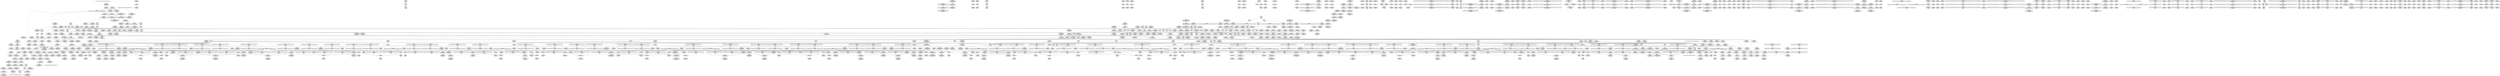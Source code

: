 digraph {
	CE0x467c2a0 [shape=record,shape=Mrecord,label="{CE0x467c2a0|rcu_read_unlock:tmp7|include/linux/rcupdate.h,933|*SummSource*}"]
	CE0x45f8160 [shape=record,shape=Mrecord,label="{CE0x45f8160|current_sid:cred|security/selinux/hooks.c,218|*SummSink*}"]
	CE0x45e0550 [shape=record,shape=Mrecord,label="{CE0x45e0550|rcu_read_lock:do.body}"]
	CE0x4665b10 [shape=record,shape=Mrecord,label="{CE0x4665b10|__rcu_read_unlock:tmp7|include/linux/rcupdate.h,245|*SummSink*}"]
	CE0x4700380 [shape=record,shape=Mrecord,label="{CE0x4700380|__preempt_count_add:tmp3|*SummSink*}"]
	CE0x45dc390 [shape=record,shape=Mrecord,label="{CE0x45dc390|i1_true|*Constant*|*SummSource*}"]
	CE0x4672ba0 [shape=record,shape=Mrecord,label="{CE0x4672ba0|_call_void___preempt_count_sub(i32_1)_#10,_!dbg_!27715|include/linux/rcupdate.h,244|*SummSource*}"]
	CE0x45ca640 [shape=record,shape=Mrecord,label="{CE0x45ca640|current_sid:if.then}"]
	CE0x45de7c0 [shape=record,shape=Mrecord,label="{CE0x45de7c0|task_sid:tmp14|security/selinux/hooks.c,208|*SummSource*}"]
	CE0x46766e0 [shape=record,shape=Mrecord,label="{CE0x46766e0|rcu_read_lock:bb|*SummSource*}"]
	CE0x4662490 [shape=record,shape=Mrecord,label="{CE0x4662490|i32_883|*Constant*}"]
	CE0x4677480 [shape=record,shape=Mrecord,label="{CE0x4677480|__rcu_read_lock:bb|*SummSink*}"]
	CE0x4636840 [shape=record,shape=Mrecord,label="{CE0x4636840|task_sid:do.body}"]
	CE0x466fab0 [shape=record,shape=Mrecord,label="{CE0x466fab0|rcu_lock_acquire:__here|*SummSink*}"]
	CE0x46a8d20 [shape=record,shape=Mrecord,label="{CE0x46a8d20|rcu_lock_acquire:tmp7}"]
	CE0x4686e20 [shape=record,shape=Mrecord,label="{CE0x4686e20|i32_934|*Constant*}"]
	CE0x462e390 [shape=record,shape=Mrecord,label="{CE0x462e390|__preempt_count_add:tmp1|*SummSink*}"]
	CE0x463d1b0 [shape=record,shape=Mrecord,label="{CE0x463d1b0|task_sid:do.end|*SummSource*}"]
	CE0x46604f0 [shape=record,shape=Mrecord,label="{CE0x46604f0|i64*_getelementptr_inbounds_(_11_x_i64_,_11_x_i64_*___llvm_gcov_ctr127,_i64_0,_i64_8)|*Constant*|*SummSource*}"]
	CE0x46acc80 [shape=record,shape=Mrecord,label="{CE0x46acc80|i64*_getelementptr_inbounds_(_4_x_i64_,_4_x_i64_*___llvm_gcov_ctr133,_i64_0,_i64_2)|*Constant*}"]
	CE0x45d62c0 [shape=record,shape=Mrecord,label="{CE0x45d62c0|selinux_task_create:call|security/selinux/hooks.c,3450|*SummSink*}"]
	CE0x45ca7b0 [shape=record,shape=Mrecord,label="{CE0x45ca7b0|current_sid:if.then|*SummSink*}"]
	CE0x45ce250 [shape=record,shape=Mrecord,label="{CE0x45ce250|task_sid:tmp2|*SummSink*}"]
	CE0x4637a70 [shape=record,shape=Mrecord,label="{CE0x4637a70|i64*_getelementptr_inbounds_(_11_x_i64_,_11_x_i64_*___llvm_gcov_ctr127,_i64_0,_i64_1)|*Constant*|*SummSink*}"]
	CE0x467e650 [shape=record,shape=Mrecord,label="{CE0x467e650|rcu_lock_acquire:tmp2}"]
	CE0x45f8890 [shape=record,shape=Mrecord,label="{CE0x45f8890|task_sid:task|Function::task_sid&Arg::task::|*SummSink*}"]
	CE0x4677710 [shape=record,shape=Mrecord,label="{CE0x4677710|rcu_read_unlock:tmp|*SummSource*}"]
	CE0x46aa6f0 [shape=record,shape=Mrecord,label="{CE0x46aa6f0|__rcu_read_unlock:do.body|*SummSource*}"]
	CE0x463abf0 [shape=record,shape=Mrecord,label="{CE0x463abf0|i32_1|*Constant*}"]
	CE0x4667c80 [shape=record,shape=Mrecord,label="{CE0x4667c80|__preempt_count_add:tmp7|./arch/x86/include/asm/preempt.h,73}"]
	CE0x45eaa40 [shape=record,shape=Mrecord,label="{CE0x45eaa40|get_current:entry|*SummSink*}"]
	CE0x4615040 [shape=record,shape=Mrecord,label="{CE0x4615040|rcu_read_unlock:bb}"]
	CE0x4638a50 [shape=record,shape=Mrecord,label="{CE0x4638a50|task_sid:tmp11|security/selinux/hooks.c,208}"]
	CE0x45c7f60 [shape=record,shape=Mrecord,label="{CE0x45c7f60|i64*_getelementptr_inbounds_(_13_x_i64_,_13_x_i64_*___llvm_gcov_ctr126,_i64_0,_i64_0)|*Constant*|*SummSource*}"]
	CE0x4639e10 [shape=record,shape=Mrecord,label="{CE0x4639e10|rcu_read_unlock:tmp|*SummSink*}"]
	CE0x4672670 [shape=record,shape=Mrecord,label="{CE0x4672670|rcu_read_unlock:land.lhs.true}"]
	CE0x461be80 [shape=record,shape=Mrecord,label="{CE0x461be80|rcu_read_lock:tobool1|include/linux/rcupdate.h,882}"]
	CE0x45dca10 [shape=record,shape=Mrecord,label="{CE0x45dca10|get_current:entry}"]
	CE0x45ed810 [shape=record,shape=Mrecord,label="{CE0x45ed810|current_has_perm:entry}"]
	CE0x4680310 [shape=record,shape=Mrecord,label="{CE0x4680310|_ret_void,_!dbg_!27717|include/linux/rcupdate.h,419|*SummSink*}"]
	CE0x45c85c0 [shape=record,shape=Mrecord,label="{CE0x45c85c0|rcu_read_lock:tmp1|*SummSource*}"]
	CE0x45cc9c0 [shape=record,shape=Mrecord,label="{CE0x45cc9c0|i8_1|*Constant*|*SummSource*}"]
	CE0x46293a0 [shape=record,shape=Mrecord,label="{CE0x46293a0|task_sid:tobool4|security/selinux/hooks.c,208}"]
	CE0x45f9cd0 [shape=record,shape=Mrecord,label="{CE0x45f9cd0|i64*_getelementptr_inbounds_(_2_x_i64_,_2_x_i64_*___llvm_gcov_ctr98,_i64_0,_i64_0)|*Constant*|*SummSource*}"]
	CE0x467e2d0 [shape=record,shape=Mrecord,label="{CE0x467e2d0|rcu_read_unlock:tmp6|include/linux/rcupdate.h,933|*SummSource*}"]
	CE0x45f57f0 [shape=record,shape=Mrecord,label="{CE0x45f57f0|rcu_read_unlock:tmp12|include/linux/rcupdate.h,933|*SummSource*}"]
	CE0x45e78f0 [shape=record,shape=Mrecord,label="{CE0x45e78f0|i64*_getelementptr_inbounds_(_2_x_i64_,_2_x_i64_*___llvm_gcov_ctr98,_i64_0,_i64_0)|*Constant*}"]
	CE0x467d1d0 [shape=record,shape=Mrecord,label="{CE0x467d1d0|rcu_read_unlock:tmp1|*SummSource*}"]
	CE0x46f2570 [shape=record,shape=Mrecord,label="{CE0x46f2570|__preempt_count_add:bb|*SummSource*}"]
	CE0x467f800 [shape=record,shape=Mrecord,label="{CE0x467f800|rcu_read_lock:tmp12|include/linux/rcupdate.h,882|*SummSource*}"]
	CE0x46bd660 [shape=record,shape=Mrecord,label="{CE0x46bd660|i64*_getelementptr_inbounds_(_4_x_i64_,_4_x_i64_*___llvm_gcov_ctr134,_i64_0,_i64_1)|*Constant*|*SummSource*}"]
	CE0x4678ed0 [shape=record,shape=Mrecord,label="{CE0x4678ed0|rcu_read_lock:tmp19|include/linux/rcupdate.h,882}"]
	CE0x45debc0 [shape=record,shape=Mrecord,label="{CE0x45debc0|task_sid:tmp15|security/selinux/hooks.c,208|*SummSink*}"]
	CE0x45c6360 [shape=record,shape=Mrecord,label="{CE0x45c6360|selinux_task_create:entry|*SummSink*}"]
	CE0x45e85c0 [shape=record,shape=Mrecord,label="{CE0x45e85c0|_ret_i32_%call2,_!dbg_!27718|security/selinux/hooks.c,1544}"]
	CE0x460d130 [shape=record,shape=Mrecord,label="{CE0x460d130|i64_6|*Constant*|*SummSink*}"]
	CE0x462a1d0 [shape=record,shape=Mrecord,label="{CE0x462a1d0|task_sid:tmp22|security/selinux/hooks.c,208|*SummSink*}"]
	CE0x45e2980 [shape=record,shape=Mrecord,label="{CE0x45e2980|current_sid:tmp8|security/selinux/hooks.c,218|*SummSource*}"]
	CE0x4664480 [shape=record,shape=Mrecord,label="{CE0x4664480|__rcu_read_unlock:do.end|*SummSink*}"]
	CE0x4636e20 [shape=record,shape=Mrecord,label="{CE0x4636e20|i64*_getelementptr_inbounds_(_13_x_i64_,_13_x_i64_*___llvm_gcov_ctr126,_i64_0,_i64_0)|*Constant*|*SummSink*}"]
	CE0x4639000 [shape=record,shape=Mrecord,label="{CE0x4639000|i32_208|*Constant*}"]
	CE0x461c7a0 [shape=record,shape=Mrecord,label="{CE0x461c7a0|task_sid:tobool4|security/selinux/hooks.c,208|*SummSource*}"]
	CE0x46118b0 [shape=record,shape=Mrecord,label="{CE0x46118b0|task_sid:if.end}"]
	CE0x4665800 [shape=record,shape=Mrecord,label="{CE0x4665800|__preempt_count_add:do.end}"]
	CE0x460fac0 [shape=record,shape=Mrecord,label="{CE0x460fac0|i64_0|*Constant*}"]
	CE0x45dc880 [shape=record,shape=Mrecord,label="{CE0x45dc880|GLOBAL:get_current|*Constant*|*SummSink*}"]
	CE0x466d1f0 [shape=record,shape=Mrecord,label="{CE0x466d1f0|rcu_read_unlock:tmp5|include/linux/rcupdate.h,933|*SummSource*}"]
	CE0x46b7a60 [shape=record,shape=Mrecord,label="{CE0x46b7a60|__rcu_read_lock:tmp3|*SummSource*}"]
	CE0x46ba920 [shape=record,shape=Mrecord,label="{CE0x46ba920|rcu_lock_release:tmp5|include/linux/rcupdate.h,423|*SummSink*}"]
	CE0x45e18f0 [shape=record,shape=Mrecord,label="{CE0x45e18f0|i64*_getelementptr_inbounds_(_11_x_i64_,_11_x_i64_*___llvm_gcov_ctr125,_i64_0,_i64_0)|*Constant*}"]
	CE0x46469e0 [shape=record,shape=Mrecord,label="{CE0x46469e0|__rcu_read_unlock:entry|*SummSink*}"]
	CE0x45d3bf0 [shape=record,shape=Mrecord,label="{CE0x45d3bf0|current_sid:if.end|*SummSource*}"]
	CE0x46477b0 [shape=record,shape=Mrecord,label="{CE0x46477b0|rcu_lock_release:__here|*SummSource*}"]
	CE0x4635870 [shape=record,shape=Mrecord,label="{CE0x4635870|task_sid:tmp4|*LoadInst*|security/selinux/hooks.c,208}"]
	CE0x46785a0 [shape=record,shape=Mrecord,label="{CE0x46785a0|rcu_read_unlock:bb|*SummSink*}"]
	CE0x4636580 [shape=record,shape=Mrecord,label="{CE0x4636580|rcu_read_lock:tmp3}"]
	CE0x45c37a0 [shape=record,shape=Mrecord,label="{CE0x45c37a0|_call_void_mcount()_#3|*SummSink*}"]
	CE0x466d370 [shape=record,shape=Mrecord,label="{CE0x466d370|rcu_read_unlock:tmp6|include/linux/rcupdate.h,933}"]
	CE0x45f5190 [shape=record,shape=Mrecord,label="{CE0x45f5190|_call_void_lock_acquire(%struct.lockdep_map*_%map,_i32_0,_i32_0,_i32_2,_i32_0,_%struct.lockdep_map*_null,_i64_ptrtoint_(i8*_blockaddress(_rcu_lock_acquire,_%__here)_to_i64))_#10,_!dbg_!27716|include/linux/rcupdate.h,418|*SummSource*}"]
	CE0x467ea60 [shape=record,shape=Mrecord,label="{CE0x467ea60|i64*_getelementptr_inbounds_(_11_x_i64_,_11_x_i64_*___llvm_gcov_ctr127,_i64_0,_i64_0)|*Constant*|*SummSink*}"]
	CE0x45e4410 [shape=record,shape=Mrecord,label="{CE0x45e4410|i32_1|*Constant*}"]
	CE0x46770c0 [shape=record,shape=Mrecord,label="{CE0x46770c0|i64*_getelementptr_inbounds_(_4_x_i64_,_4_x_i64_*___llvm_gcov_ctr128,_i64_0,_i64_0)|*Constant*|*SummSink*}"]
	CE0x466f450 [shape=record,shape=Mrecord,label="{CE0x466f450|%struct.lockdep_map*_null|*Constant*|*SummSink*}"]
	CE0x462d2d0 [shape=record,shape=Mrecord,label="{CE0x462d2d0|cred_sid:entry|*SummSink*}"]
	CE0x45e88e0 [shape=record,shape=Mrecord,label="{CE0x45e88e0|get_current:tmp4|./arch/x86/include/asm/current.h,14}"]
	CE0x465f410 [shape=record,shape=Mrecord,label="{CE0x465f410|rcu_read_lock:tmp9|include/linux/rcupdate.h,882|*SummSink*}"]
	CE0x4633320 [shape=record,shape=Mrecord,label="{CE0x4633320|cred_sid:tmp3|*SummSource*}"]
	CE0x466ebf0 [shape=record,shape=Mrecord,label="{CE0x466ebf0|i32_2|*Constant*|*SummSource*}"]
	CE0x462b140 [shape=record,shape=Mrecord,label="{CE0x462b140|task_sid:tmp24|security/selinux/hooks.c,208|*SummSink*}"]
	CE0x4618c40 [shape=record,shape=Mrecord,label="{CE0x4618c40|rcu_read_lock:tmp14|include/linux/rcupdate.h,882|*SummSource*}"]
	CE0x4685df0 [shape=record,shape=Mrecord,label="{CE0x4685df0|_call_void_rcu_lock_release(%struct.lockdep_map*_rcu_lock_map)_#10,_!dbg_!27733|include/linux/rcupdate.h,935|*SummSource*}"]
	CE0x4633630 [shape=record,shape=Mrecord,label="{CE0x4633630|rcu_read_lock:entry|*SummSource*}"]
	CE0x45eb5e0 [shape=record,shape=Mrecord,label="{CE0x45eb5e0|task_sid:tmp21|security/selinux/hooks.c,208|*SummSink*}"]
	CE0x462d140 [shape=record,shape=Mrecord,label="{CE0x462d140|cred_sid:entry|*SummSource*}"]
	CE0x4616eb0 [shape=record,shape=Mrecord,label="{CE0x4616eb0|current_sid:tmp18|security/selinux/hooks.c,218|*SummSource*}"]
	CE0x45f1350 [shape=record,shape=Mrecord,label="{CE0x45f1350|avc_has_perm:tclass|Function::avc_has_perm&Arg::tclass::}"]
	CE0x45f9da0 [shape=record,shape=Mrecord,label="{CE0x45f9da0|_ret_i32_%retval.0,_!dbg_!27728|security/selinux/avc.c,775|*SummSource*}"]
	CE0x46b8500 [shape=record,shape=Mrecord,label="{CE0x46b8500|__preempt_count_sub:entry|*SummSource*}"]
	CE0x46aed30 [shape=record,shape=Mrecord,label="{CE0x46aed30|__preempt_count_sub:val|Function::__preempt_count_sub&Arg::val::|*SummSource*}"]
	CE0x460dab0 [shape=record,shape=Mrecord,label="{CE0x460dab0|_ret_void,_!dbg_!27735|include/linux/rcupdate.h,938|*SummSource*}"]
	CE0x4664880 [shape=record,shape=Mrecord,label="{CE0x4664880|__rcu_read_unlock:bb|*SummSource*}"]
	CE0x462af60 [shape=record,shape=Mrecord,label="{CE0x462af60|i64*_getelementptr_inbounds_(_13_x_i64_,_13_x_i64_*___llvm_gcov_ctr126,_i64_0,_i64_11)|*Constant*|*SummSource*}"]
	CE0x4614460 [shape=record,shape=Mrecord,label="{CE0x4614460|GLOBAL:rcu_read_unlock|*Constant*|*SummSource*}"]
	CE0x45fd570 [shape=record,shape=Mrecord,label="{CE0x45fd570|i64*_getelementptr_inbounds_(_11_x_i64_,_11_x_i64_*___llvm_gcov_ctr125,_i64_0,_i64_6)|*Constant*}"]
	CE0x46465f0 [shape=record,shape=Mrecord,label="{CE0x46465f0|GLOBAL:__rcu_read_unlock|*Constant*|*SummSink*}"]
	CE0x45d8290 [shape=record,shape=Mrecord,label="{CE0x45d8290|current_sid:tmp3}"]
	CE0x46a8aa0 [shape=record,shape=Mrecord,label="{CE0x46a8aa0|rcu_lock_acquire:tmp6|*SummSink*}"]
	CE0x4615c70 [shape=record,shape=Mrecord,label="{CE0x4615c70|i32_0|*Constant*}"]
	CE0x46106c0 [shape=record,shape=Mrecord,label="{CE0x46106c0|current_sid:tmp11|security/selinux/hooks.c,218}"]
	CE0x45e2470 [shape=record,shape=Mrecord,label="{CE0x45e2470|0:_i8,_:_GCMR_task_sid.__warned_internal_global_i8_0,_section_.data.unlikely_,_align_1:_elem_0:default:}"]
	CE0x4615270 [shape=record,shape=Mrecord,label="{CE0x4615270|rcu_read_unlock:land.lhs.true2}"]
	CE0x46844c0 [shape=record,shape=Mrecord,label="{CE0x46844c0|rcu_read_unlock:tmp17|include/linux/rcupdate.h,933|*SummSource*}"]
	CE0x4680ca0 [shape=record,shape=Mrecord,label="{CE0x4680ca0|i64_1|*Constant*}"]
	CE0x463c470 [shape=record,shape=Mrecord,label="{CE0x463c470|rcu_read_lock:tmp7|include/linux/rcupdate.h,882|*SummSink*}"]
	CE0x45f16e0 [shape=record,shape=Mrecord,label="{CE0x45f16e0|avc_has_perm:requested|Function::avc_has_perm&Arg::requested::}"]
	CE0x462d3b0 [shape=record,shape=Mrecord,label="{CE0x462d3b0|cred_sid:cred|Function::cred_sid&Arg::cred::}"]
	CE0x46684a0 [shape=record,shape=Mrecord,label="{CE0x46684a0|_call_void_asm_addl_$1,_%gs:$0_,_*m,ri,*m,_dirflag_,_fpsr_,_flags_(i32*___preempt_count,_i32_%sub,_i32*___preempt_count)_#3,_!dbg_!27717,_!srcloc_!27718|./arch/x86/include/asm/preempt.h,77|*SummSink*}"]
	CE0x467b700 [shape=record,shape=Mrecord,label="{CE0x467b700|i64*_getelementptr_inbounds_(_11_x_i64_,_11_x_i64_*___llvm_gcov_ctr127,_i64_0,_i64_9)|*Constant*|*SummSink*}"]
	CE0x46619c0 [shape=record,shape=Mrecord,label="{CE0x46619c0|GLOBAL:lockdep_rcu_suspicious|*Constant*}"]
	CE0x4628970 [shape=record,shape=Mrecord,label="{CE0x4628970|_call_void_mcount()_#3|*SummSink*}"]
	CE0x465e620 [shape=record,shape=Mrecord,label="{CE0x465e620|i64*_getelementptr_inbounds_(_4_x_i64_,_4_x_i64_*___llvm_gcov_ctr128,_i64_0,_i64_3)|*Constant*|*SummSource*}"]
	CE0x45e4960 [shape=record,shape=Mrecord,label="{CE0x45e4960|current_has_perm:perms|Function::current_has_perm&Arg::perms::|*SummSink*}"]
	CE0x4671550 [shape=record,shape=Mrecord,label="{CE0x4671550|__rcu_read_unlock:tmp5|include/linux/rcupdate.h,244|*SummSink*}"]
	CE0x46c6980 [shape=record,shape=Mrecord,label="{CE0x46c6980|i64*_getelementptr_inbounds_(_4_x_i64_,_4_x_i64_*___llvm_gcov_ctr129,_i64_0,_i64_0)|*Constant*}"]
	CE0x4665e20 [shape=record,shape=Mrecord,label="{CE0x4665e20|__preempt_count_add:do.end|*SummSource*}"]
	CE0x45f7bb0 [shape=record,shape=Mrecord,label="{CE0x45f7bb0|i32_78|*Constant*|*SummSource*}"]
	CE0x462c750 [shape=record,shape=Mrecord,label="{CE0x462c750|GLOBAL:cred_sid|*Constant*}"]
	CE0x46ba090 [shape=record,shape=Mrecord,label="{CE0x46ba090|rcu_lock_release:tmp4|include/linux/rcupdate.h,423}"]
	CE0x46275d0 [shape=record,shape=Mrecord,label="{CE0x46275d0|cred_sid:sid|security/selinux/hooks.c,197}"]
	CE0x46387c0 [shape=record,shape=Mrecord,label="{CE0x46387c0|task_sid:tmp10|security/selinux/hooks.c,208}"]
	CE0x45cd820 [shape=record,shape=Mrecord,label="{CE0x45cd820|i64_4|*Constant*|*SummSource*}"]
	CE0x45f7b00 [shape=record,shape=Mrecord,label="{CE0x45f7b00|_ret_%struct.task_struct*_%tmp4,_!dbg_!27714|./arch/x86/include/asm/current.h,14}"]
	CE0x45c3f20 [shape=record,shape=Mrecord,label="{CE0x45c3f20|_call_void_mcount()_#3}"]
	CE0x4661db0 [shape=record,shape=Mrecord,label="{CE0x4661db0|i8*_getelementptr_inbounds_(_25_x_i8_,_25_x_i8_*_.str45,_i32_0,_i32_0)|*Constant*|*SummSource*}"]
	CE0x4678610 [shape=record,shape=Mrecord,label="{CE0x4678610|rcu_read_unlock:do.body}"]
	CE0x45f3cd0 [shape=record,shape=Mrecord,label="{CE0x45f3cd0|rcu_read_unlock:tmp4|include/linux/rcupdate.h,933}"]
	CE0x4673e90 [shape=record,shape=Mrecord,label="{CE0x4673e90|rcu_lock_acquire:tmp|*SummSink*}"]
	CE0x45f4920 [shape=record,shape=Mrecord,label="{CE0x45f4920|rcu_lock_release:tmp}"]
	CE0x45f84d0 [shape=record,shape=Mrecord,label="{CE0x45f84d0|current_sid:tmp21|security/selinux/hooks.c,218|*SummSource*}"]
	CE0x45eefe0 [shape=record,shape=Mrecord,label="{CE0x45eefe0|i32_0|*Constant*|*SummSource*}"]
	CE0x46a9e30 [shape=record,shape=Mrecord,label="{CE0x46a9e30|rcu_lock_release:tmp7|*SummSource*}"]
	CE0x4672890 [shape=record,shape=Mrecord,label="{CE0x4672890|_call_void_asm_sideeffect_,_memory_,_dirflag_,_fpsr_,_flags_()_#3,_!dbg_!27711,_!srcloc_!27714|include/linux/rcupdate.h,244|*SummSource*}"]
	CE0x46ae010 [shape=record,shape=Mrecord,label="{CE0x46ae010|rcu_lock_acquire:indirectgoto}"]
	CE0x460d260 [shape=record,shape=Mrecord,label="{CE0x460d260|task_sid:tmp14|security/selinux/hooks.c,208|*SummSink*}"]
	CE0x463b740 [shape=record,shape=Mrecord,label="{CE0x463b740|task_sid:land.lhs.true|*SummSource*}"]
	CE0x4632680 [shape=record,shape=Mrecord,label="{CE0x4632680|COLLAPSED:_GCMRE___llvm_gcov_ctr131_internal_global_2_x_i64_zeroinitializer:_elem_0:default:}"]
	CE0x46bbd70 [shape=record,shape=Mrecord,label="{CE0x46bbd70|_call_void_lock_release(%struct.lockdep_map*_%map,_i32_1,_i64_ptrtoint_(i8*_blockaddress(_rcu_lock_release,_%__here)_to_i64))_#10,_!dbg_!27716|include/linux/rcupdate.h,423|*SummSink*}"]
	CE0x461a470 [shape=record,shape=Mrecord,label="{CE0x461a470|current_sid:sid|security/selinux/hooks.c,220|*SummSink*}"]
	CE0x4663970 [shape=record,shape=Mrecord,label="{CE0x4663970|rcu_read_unlock:tmp15|include/linux/rcupdate.h,933|*SummSink*}"]
	CE0x45f6ac0 [shape=record,shape=Mrecord,label="{CE0x45f6ac0|__rcu_read_lock:tmp5|include/linux/rcupdate.h,239|*SummSink*}"]
	CE0x465c4b0 [shape=record,shape=Mrecord,label="{CE0x465c4b0|rcu_read_unlock:tmp13|include/linux/rcupdate.h,933}"]
	CE0x46316b0 [shape=record,shape=Mrecord,label="{CE0x46316b0|i64*_getelementptr_inbounds_(_11_x_i64_,_11_x_i64_*___llvm_gcov_ctr132,_i64_0,_i64_8)|*Constant*}"]
	CE0x4619300 [shape=record,shape=Mrecord,label="{CE0x4619300|current_sid:security|security/selinux/hooks.c,218|*SummSink*}"]
	CE0x461abf0 [shape=record,shape=Mrecord,label="{CE0x461abf0|rcu_read_lock:land.lhs.true2|*SummSource*}"]
	CE0x461c710 [shape=record,shape=Mrecord,label="{CE0x461c710|task_sid:call3|security/selinux/hooks.c,208|*SummSink*}"]
	CE0x464dc10 [shape=record,shape=Mrecord,label="{CE0x464dc10|__rcu_read_lock:tmp2}"]
	CE0x45e8d00 [shape=record,shape=Mrecord,label="{CE0x45e8d00|get_current:bb}"]
	CE0x4674bc0 [shape=record,shape=Mrecord,label="{CE0x4674bc0|rcu_read_unlock:tmp13|include/linux/rcupdate.h,933|*SummSink*}"]
	CE0x4677fa0 [shape=record,shape=Mrecord,label="{CE0x4677fa0|rcu_read_unlock:tmp4|include/linux/rcupdate.h,933|*SummSource*}"]
	CE0x46a8f70 [shape=record,shape=Mrecord,label="{CE0x46a8f70|rcu_lock_acquire:tmp7|*SummSink*}"]
	CE0x4678860 [shape=record,shape=Mrecord,label="{CE0x4678860|GLOBAL:__preempt_count_add|*Constant*}"]
	CE0x4628670 [shape=record,shape=Mrecord,label="{CE0x4628670|i64*_getelementptr_inbounds_(_4_x_i64_,_4_x_i64_*___llvm_gcov_ctr128,_i64_0,_i64_1)|*Constant*|*SummSource*}"]
	CE0x4659440 [shape=record,shape=Mrecord,label="{CE0x4659440|i64_1|*Constant*}"]
	CE0x45dbac0 [shape=record,shape=Mrecord,label="{CE0x45dbac0|COLLAPSED:_GCMRE_current_task_external_global_%struct.task_struct*:_elem_0:default:}"]
	CE0x46bd510 [shape=record,shape=Mrecord,label="{CE0x46bd510|i64*_getelementptr_inbounds_(_4_x_i64_,_4_x_i64_*___llvm_gcov_ctr133,_i64_0,_i64_3)|*Constant*|*SummSink*}"]
	CE0x466ea80 [shape=record,shape=Mrecord,label="{CE0x466ea80|i32_2|*Constant*}"]
	CE0x46282a0 [shape=record,shape=Mrecord,label="{CE0x46282a0|_ret_void,_!dbg_!27735|include/linux/rcupdate.h,884}"]
	CE0x460d2f0 [shape=record,shape=Mrecord,label="{CE0x460d2f0|i64_7|*Constant*}"]
	CE0x46ae810 [shape=record,shape=Mrecord,label="{CE0x46ae810|__rcu_read_unlock:tmp1}"]
	CE0x464e1a0 [shape=record,shape=Mrecord,label="{CE0x464e1a0|i64*_getelementptr_inbounds_(_4_x_i64_,_4_x_i64_*___llvm_gcov_ctr135,_i64_0,_i64_0)|*Constant*}"]
	CE0x4639730 [shape=record,shape=Mrecord,label="{CE0x4639730|i32_208|*Constant*|*SummSource*}"]
	CE0x4654120 [shape=record,shape=Mrecord,label="{CE0x4654120|i64*_getelementptr_inbounds_(_4_x_i64_,_4_x_i64_*___llvm_gcov_ctr133,_i64_0,_i64_1)|*Constant*|*SummSink*}"]
	CE0x46b99a0 [shape=record,shape=Mrecord,label="{CE0x46b99a0|__preempt_count_sub:bb|*SummSource*}"]
	CE0x4630560 [shape=record,shape=Mrecord,label="{CE0x4630560|rcu_read_unlock:tmp2|*SummSource*}"]
	CE0x45e9fd0 [shape=record,shape=Mrecord,label="{CE0x45e9fd0|i64*_getelementptr_inbounds_(_2_x_i64_,_2_x_i64_*___llvm_gcov_ctr271,_i64_0,_i64_1)|*Constant*|*SummSink*}"]
	CE0x4646150 [shape=record,shape=Mrecord,label="{CE0x4646150|_call_void___rcu_read_unlock()_#10,_!dbg_!27734|include/linux/rcupdate.h,937|*SummSource*}"]
	CE0x460ce20 [shape=record,shape=Mrecord,label="{CE0x460ce20|i64_6|*Constant*|*SummSource*}"]
	CE0x46601e0 [shape=record,shape=Mrecord,label="{CE0x46601e0|i64*_getelementptr_inbounds_(_11_x_i64_,_11_x_i64_*___llvm_gcov_ctr127,_i64_0,_i64_8)|*Constant*}"]
	CE0x46832a0 [shape=record,shape=Mrecord,label="{CE0x46832a0|i64*_getelementptr_inbounds_(_11_x_i64_,_11_x_i64_*___llvm_gcov_ctr132,_i64_0,_i64_9)|*Constant*|*SummSource*}"]
	CE0x45fde50 [shape=record,shape=Mrecord,label="{CE0x45fde50|task_sid:entry}"]
	CE0x461ccd0 [shape=record,shape=Mrecord,label="{CE0x461ccd0|i64_6|*Constant*}"]
	CE0x460d5a0 [shape=record,shape=Mrecord,label="{CE0x460d5a0|task_sid:tmp15|security/selinux/hooks.c,208}"]
	CE0x45d41b0 [shape=record,shape=Mrecord,label="{CE0x45d41b0|i64_2|*Constant*}"]
	CE0x4637800 [shape=record,shape=Mrecord,label="{CE0x4637800|task_sid:tobool|security/selinux/hooks.c,208|*SummSink*}"]
	CE0x4666610 [shape=record,shape=Mrecord,label="{CE0x4666610|__preempt_count_add:tmp6|./arch/x86/include/asm/preempt.h,73}"]
	CE0x467e9c0 [shape=record,shape=Mrecord,label="{CE0x467e9c0|rcu_lock_acquire:tmp3}"]
	CE0x45d37b0 [shape=record,shape=Mrecord,label="{CE0x45d37b0|i64*_getelementptr_inbounds_(_13_x_i64_,_13_x_i64_*___llvm_gcov_ctr126,_i64_0,_i64_1)|*Constant*}"]
	CE0x46bbbd0 [shape=record,shape=Mrecord,label="{CE0x46bbbd0|_call_void_lock_release(%struct.lockdep_map*_%map,_i32_1,_i64_ptrtoint_(i8*_blockaddress(_rcu_lock_release,_%__here)_to_i64))_#10,_!dbg_!27716|include/linux/rcupdate.h,423}"]
	CE0x46343d0 [shape=record,shape=Mrecord,label="{CE0x46343d0|_call_void_mcount()_#3|*SummSink*}"]
	CE0x467cbd0 [shape=record,shape=Mrecord,label="{CE0x467cbd0|i64_5|*Constant*}"]
	CE0x462a0d0 [shape=record,shape=Mrecord,label="{CE0x462a0d0|task_sid:tmp11|security/selinux/hooks.c,208|*SummSource*}"]
	CE0x45e8e30 [shape=record,shape=Mrecord,label="{CE0x45e8e30|get_current:bb|*SummSource*}"]
	CE0x4663840 [shape=record,shape=Mrecord,label="{CE0x4663840|rcu_read_unlock:tmp15|include/linux/rcupdate.h,933|*SummSource*}"]
	CE0x45cc870 [shape=record,shape=Mrecord,label="{CE0x45cc870|avc_has_perm:tsid|Function::avc_has_perm&Arg::tsid::}"]
	CE0x4660d10 [shape=record,shape=Mrecord,label="{CE0x4660d10|i8_1|*Constant*}"]
	CE0x45e8660 [shape=record,shape=Mrecord,label="{CE0x45e8660|current_has_perm:perms|Function::current_has_perm&Arg::perms::}"]
	CE0x4654cb0 [shape=record,shape=Mrecord,label="{CE0x4654cb0|rcu_lock_acquire:tmp|*SummSource*}"]
	CE0x46841d0 [shape=record,shape=Mrecord,label="{CE0x46841d0|rcu_read_unlock:tmp21|include/linux/rcupdate.h,935}"]
	CE0x46149c0 [shape=record,shape=Mrecord,label="{CE0x46149c0|current_sid:tmp13|security/selinux/hooks.c,218|*SummSink*}"]
	CE0x45ec8f0 [shape=record,shape=Mrecord,label="{CE0x45ec8f0|_call_void_mcount()_#3|*SummSource*}"]
	CE0x46bf6b0 [shape=record,shape=Mrecord,label="{CE0x46bf6b0|rcu_lock_release:bb}"]
	CE0x45eb0a0 [shape=record,shape=Mrecord,label="{CE0x45eb0a0|task_sid:tmp20|security/selinux/hooks.c,208|*SummSource*}"]
	CE0x465e210 [shape=record,shape=Mrecord,label="{CE0x465e210|rcu_lock_acquire:entry|*SummSink*}"]
	CE0x46bad40 [shape=record,shape=Mrecord,label="{CE0x46bad40|__rcu_read_unlock:tmp}"]
	CE0x460d660 [shape=record,shape=Mrecord,label="{CE0x460d660|current_sid:tmp4|security/selinux/hooks.c,218}"]
	CE0x45f6e40 [shape=record,shape=Mrecord,label="{CE0x45f6e40|rcu_read_unlock:tmp8|include/linux/rcupdate.h,933|*SummSink*}"]
	CE0x466fd60 [shape=record,shape=Mrecord,label="{CE0x466fd60|rcu_read_unlock:tobool1|include/linux/rcupdate.h,933|*SummSink*}"]
	CE0x45f2e30 [shape=record,shape=Mrecord,label="{CE0x45f2e30|current_has_perm:call|security/selinux/hooks.c,1542|*SummSource*}"]
	CE0x45d30c0 [shape=record,shape=Mrecord,label="{CE0x45d30c0|current_sid:tobool|security/selinux/hooks.c,218}"]
	CE0x45c9050 [shape=record,shape=Mrecord,label="{CE0x45c9050|get_current:tmp2}"]
	CE0x45e00d0 [shape=record,shape=Mrecord,label="{CE0x45e00d0|_call_void_rcu_read_lock()_#10,_!dbg_!27712|security/selinux/hooks.c,207|*SummSink*}"]
	CE0x45e4810 [shape=record,shape=Mrecord,label="{CE0x45e4810|i32_1|*Constant*|*SummSink*}"]
	CE0x45c52f0 [shape=record,shape=Mrecord,label="{CE0x45c52f0|current_has_perm:tmp3|*SummSource*}"]
	CE0x46ba170 [shape=record,shape=Mrecord,label="{CE0x46ba170|rcu_lock_release:tmp4|include/linux/rcupdate.h,423|*SummSink*}"]
	CE0x463f3f0 [shape=record,shape=Mrecord,label="{CE0x463f3f0|task_sid:tmp6|security/selinux/hooks.c,208|*SummSink*}"]
	CE0x46aa280 [shape=record,shape=Mrecord,label="{CE0x46aa280|__rcu_read_unlock:do.body}"]
	CE0x45ce9d0 [shape=record,shape=Mrecord,label="{CE0x45ce9d0|task_sid:tobool1|security/selinux/hooks.c,208|*SummSource*}"]
	CE0x46358e0 [shape=record,shape=Mrecord,label="{CE0x46358e0|task_sid:tmp4|*LoadInst*|security/selinux/hooks.c,208|*SummSource*}"]
	CE0x45ccb40 [shape=record,shape=Mrecord,label="{CE0x45ccb40|i8_1|*Constant*|*SummSink*}"]
	CE0x45c83d0 [shape=record,shape=Mrecord,label="{CE0x45c83d0|i64_0|*Constant*|*SummSink*}"]
	CE0x46478e0 [shape=record,shape=Mrecord,label="{CE0x46478e0|rcu_lock_release:__here|*SummSink*}"]
	CE0x4654910 [shape=record,shape=Mrecord,label="{CE0x4654910|__rcu_read_unlock:tmp6|include/linux/rcupdate.h,245|*SummSource*}"]
	CE0x467a160 [shape=record,shape=Mrecord,label="{CE0x467a160|rcu_read_lock:tmp22|include/linux/rcupdate.h,884}"]
	CE0x463b630 [shape=record,shape=Mrecord,label="{CE0x463b630|rcu_lock_acquire:entry|*SummSource*}"]
	CE0x46df420 [shape=record,shape=Mrecord,label="{CE0x46df420|i64*_getelementptr_inbounds_(_4_x_i64_,_4_x_i64_*___llvm_gcov_ctr129,_i64_0,_i64_1)|*Constant*|*SummSink*}"]
	CE0x46307d0 [shape=record,shape=Mrecord,label="{CE0x46307d0|rcu_read_lock:tobool|include/linux/rcupdate.h,882|*SummSink*}"]
	CE0x45db550 [shape=record,shape=Mrecord,label="{CE0x45db550|i64*_getelementptr_inbounds_(_2_x_i64_,_2_x_i64_*___llvm_gcov_ctr98,_i64_0,_i64_0)|*Constant*|*SummSink*}"]
	CE0x45e3da0 [shape=record,shape=Mrecord,label="{CE0x45e3da0|GLOBAL:lock_acquire|*Constant*}"]
	CE0x4660ba0 [shape=record,shape=Mrecord,label="{CE0x4660ba0|rcu_read_lock:tmp18|include/linux/rcupdate.h,882|*SummSink*}"]
	CE0x45d56e0 [shape=record,shape=Mrecord,label="{CE0x45d56e0|selinux_task_create:bb|*SummSink*}"]
	CE0x45e0bf0 [shape=record,shape=Mrecord,label="{CE0x45e0bf0|_call_void_lockdep_rcu_suspicious(i8*_getelementptr_inbounds_(_25_x_i8_,_25_x_i8_*_.str3,_i32_0,_i32_0),_i32_208,_i8*_getelementptr_inbounds_(_41_x_i8_,_41_x_i8_*_.str44,_i32_0,_i32_0))_#10,_!dbg_!27732|security/selinux/hooks.c,208|*SummSource*}"]
	CE0x4671930 [shape=record,shape=Mrecord,label="{CE0x4671930|_call_void_mcount()_#3|*SummSink*}"]
	CE0x463eed0 [shape=record,shape=Mrecord,label="{CE0x463eed0|rcu_read_unlock:tmp3|*SummSource*}"]
	CE0x46a9c10 [shape=record,shape=Mrecord,label="{CE0x46a9c10|rcu_lock_release:tmp7}"]
	CE0x45f3f30 [shape=record,shape=Mrecord,label="{CE0x45f3f30|rcu_read_unlock:tobool|include/linux/rcupdate.h,933|*SummSource*}"]
	CE0x45d0a30 [shape=record,shape=Mrecord,label="{CE0x45d0a30|_call_void___rcu_read_lock()_#10,_!dbg_!27710|include/linux/rcupdate.h,879}"]
	CE0x466ce80 [shape=record,shape=Mrecord,label="{CE0x466ce80|__preempt_count_add:entry|*SummSink*}"]
	CE0x45e2200 [shape=record,shape=Mrecord,label="{CE0x45e2200|current_sid:tmp6|security/selinux/hooks.c,218|*SummSink*}"]
	CE0x45ef390 [shape=record,shape=Mrecord,label="{CE0x45ef390|rcu_read_lock:do.body|*SummSink*}"]
	CE0x4678b80 [shape=record,shape=Mrecord,label="{CE0x4678b80|rcu_read_unlock:do.body|*SummSink*}"]
	CE0x46154f0 [shape=record,shape=Mrecord,label="{CE0x46154f0|rcu_read_lock:tmp|*SummSink*}"]
	CE0x45fa940 [shape=record,shape=Mrecord,label="{CE0x45fa940|i64*_getelementptr_inbounds_(_11_x_i64_,_11_x_i64_*___llvm_gcov_ctr125,_i64_0,_i64_6)|*Constant*|*SummSource*}"]
	CE0x45cd000 [shape=record,shape=Mrecord,label="{CE0x45cd000|_call_void_lockdep_rcu_suspicious(i8*_getelementptr_inbounds_(_25_x_i8_,_25_x_i8_*_.str3,_i32_0,_i32_0),_i32_218,_i8*_getelementptr_inbounds_(_45_x_i8_,_45_x_i8_*_.str12,_i32_0,_i32_0))_#10,_!dbg_!27727|security/selinux/hooks.c,218|*SummSink*}"]
	CE0x45d8c20 [shape=record,shape=Mrecord,label="{CE0x45d8c20|current_has_perm:tsk|Function::current_has_perm&Arg::tsk::}"]
	CE0x467bf00 [shape=record,shape=Mrecord,label="{CE0x467bf00|rcu_lock_acquire:map|Function::rcu_lock_acquire&Arg::map::}"]
	CE0x466f390 [shape=record,shape=Mrecord,label="{CE0x466f390|__rcu_read_unlock:tmp2}"]
	CE0x46ba7b0 [shape=record,shape=Mrecord,label="{CE0x46ba7b0|rcu_lock_release:tmp5|include/linux/rcupdate.h,423|*SummSource*}"]
	CE0x463aa20 [shape=record,shape=Mrecord,label="{CE0x463aa20|_ret_void,_!dbg_!27717|include/linux/rcupdate.h,419|*SummSource*}"]
	CE0x465c960 [shape=record,shape=Mrecord,label="{CE0x465c960|rcu_read_lock:tmp14|include/linux/rcupdate.h,882|*SummSink*}"]
	CE0x45fb320 [shape=record,shape=Mrecord,label="{CE0x45fb320|task_sid:do.body5|*SummSink*}"]
	CE0x45dfa20 [shape=record,shape=Mrecord,label="{CE0x45dfa20|task_sid:do.end6|*SummSink*}"]
	CE0x4675d10 [shape=record,shape=Mrecord,label="{CE0x4675d10|%struct.task_struct*_(%struct.task_struct**)*_asm_movq_%gs:$_1:P_,$0_,_r,im,_dirflag_,_fpsr_,_flags_}"]
	CE0x45f22b0 [shape=record,shape=Mrecord,label="{CE0x45f22b0|_ret_i32_%retval.0,_!dbg_!27728|security/selinux/avc.c,775}"]
	CE0x4646ea0 [shape=record,shape=Mrecord,label="{CE0x4646ea0|_ret_void,_!dbg_!27717|include/linux/rcupdate.h,245}"]
	CE0x460ee10 [shape=record,shape=Mrecord,label="{CE0x460ee10|i64*_getelementptr_inbounds_(_11_x_i64_,_11_x_i64_*___llvm_gcov_ctr125,_i64_0,_i64_9)|*Constant*}"]
	CE0x46859b0 [shape=record,shape=Mrecord,label="{CE0x46859b0|rcu_read_unlock:tmp22|include/linux/rcupdate.h,935|*SummSink*}"]
	CE0x467eca0 [shape=record,shape=Mrecord,label="{CE0x467eca0|COLLAPSED:_GCMRE___llvm_gcov_ctr127_internal_global_11_x_i64_zeroinitializer:_elem_0:default:}"]
	CE0x4654c40 [shape=record,shape=Mrecord,label="{CE0x4654c40|COLLAPSED:_GCMRE___llvm_gcov_ctr130_internal_global_4_x_i64_zeroinitializer:_elem_0:default:}"]
	CE0x46ba630 [shape=record,shape=Mrecord,label="{CE0x46ba630|rcu_lock_release:tmp5|include/linux/rcupdate.h,423}"]
	CE0x46c6ce0 [shape=record,shape=Mrecord,label="{CE0x46c6ce0|__preempt_count_sub:tmp1}"]
	CE0x4680010 [shape=record,shape=Mrecord,label="{CE0x4680010|_call_void_asm_sideeffect_,_memory_,_dirflag_,_fpsr_,_flags_()_#3,_!dbg_!27711,_!srcloc_!27714|include/linux/rcupdate.h,244}"]
	CE0x46bb560 [shape=record,shape=Mrecord,label="{CE0x46bb560|_call_void___preempt_count_sub(i32_1)_#10,_!dbg_!27715|include/linux/rcupdate.h,244|*SummSink*}"]
	CE0x45d3cc0 [shape=record,shape=Mrecord,label="{CE0x45d3cc0|current_sid:if.end|*SummSink*}"]
	CE0x467da50 [shape=record,shape=Mrecord,label="{CE0x467da50|GLOBAL:rcu_lock_acquire|*Constant*|*SummSink*}"]
	CE0x4636900 [shape=record,shape=Mrecord,label="{CE0x4636900|task_sid:do.body|*SummSource*}"]
	CE0x45cf2b0 [shape=record,shape=Mrecord,label="{CE0x45cf2b0|i64_1|*Constant*}"]
	CE0x467b500 [shape=record,shape=Mrecord,label="{CE0x467b500|i64*_getelementptr_inbounds_(_11_x_i64_,_11_x_i64_*___llvm_gcov_ctr127,_i64_0,_i64_9)|*Constant*}"]
	CE0x45c3190 [shape=record,shape=Mrecord,label="{CE0x45c3190|%struct.task_struct*_(%struct.task_struct**)*_asm_movq_%gs:$_1:P_,$0_,_r,im,_dirflag_,_fpsr_,_flags_|*SummSink*}"]
	CE0x4678f40 [shape=record,shape=Mrecord,label="{CE0x4678f40|rcu_read_lock:tmp19|include/linux/rcupdate.h,882|*SummSource*}"]
	CE0x46760d0 [shape=record,shape=Mrecord,label="{CE0x46760d0|cred_sid:tmp4|*LoadInst*|security/selinux/hooks.c,196}"]
	CE0x45eb410 [shape=record,shape=Mrecord,label="{CE0x45eb410|task_sid:tmp22|security/selinux/hooks.c,208}"]
	CE0x45dfde0 [shape=record,shape=Mrecord,label="{CE0x45dfde0|rcu_read_lock:if.end|*SummSource*}"]
	CE0x4615560 [shape=record,shape=Mrecord,label="{CE0x4615560|i64_1|*Constant*}"]
	CE0x45d67a0 [shape=record,shape=Mrecord,label="{CE0x45d67a0|get_current:tmp1|*SummSink*}"]
	CE0x4632dd0 [shape=record,shape=Mrecord,label="{CE0x4632dd0|i64*_getelementptr_inbounds_(_13_x_i64_,_13_x_i64_*___llvm_gcov_ctr126,_i64_0,_i64_8)|*Constant*|*SummSource*}"]
	CE0x45fe980 [shape=record,shape=Mrecord,label="{CE0x45fe980|avc_has_perm:entry}"]
	CE0x4635070 [shape=record,shape=Mrecord,label="{CE0x4635070|task_sid:tmp1|*SummSink*}"]
	CE0x45f5120 [shape=record,shape=Mrecord,label="{CE0x45f5120|_call_void_lock_acquire(%struct.lockdep_map*_%map,_i32_0,_i32_0,_i32_2,_i32_0,_%struct.lockdep_map*_null,_i64_ptrtoint_(i8*_blockaddress(_rcu_lock_acquire,_%__here)_to_i64))_#10,_!dbg_!27716|include/linux/rcupdate.h,418}"]
	CE0x4637080 [shape=record,shape=Mrecord,label="{CE0x4637080|task_sid:tmp|*SummSource*}"]
	CE0x45c58b0 [shape=record,shape=Mrecord,label="{CE0x45c58b0|selinux_task_create:bb}"]
	CE0x4687070 [shape=record,shape=Mrecord,label="{CE0x4687070|i32_934|*Constant*|*SummSource*}"]
	CE0x4633390 [shape=record,shape=Mrecord,label="{CE0x4633390|cred_sid:tmp3|*SummSink*}"]
	CE0x46adb90 [shape=record,shape=Mrecord,label="{CE0x46adb90|i64*_getelementptr_inbounds_(_4_x_i64_,_4_x_i64_*___llvm_gcov_ctr134,_i64_0,_i64_2)|*Constant*}"]
	CE0x45f8930 [shape=record,shape=Mrecord,label="{CE0x45f8930|_ret_i32_%call7,_!dbg_!27749|security/selinux/hooks.c,210}"]
	CE0x461ac90 [shape=record,shape=Mrecord,label="{CE0x461ac90|rcu_read_lock:land.lhs.true2|*SummSink*}"]
	CE0x46bf770 [shape=record,shape=Mrecord,label="{CE0x46bf770|rcu_lock_release:bb|*SummSource*}"]
	CE0x462bc00 [shape=record,shape=Mrecord,label="{CE0x462bc00|task_sid:tmp27|security/selinux/hooks.c,208}"]
	CE0x465e480 [shape=record,shape=Mrecord,label="{CE0x465e480|GLOBAL:rcu_lock_map|Global_var:rcu_lock_map|*SummSource*}"]
	CE0x4679190 [shape=record,shape=Mrecord,label="{CE0x4679190|rcu_read_lock:tmp20|include/linux/rcupdate.h,882}"]
	CE0x45e9db0 [shape=record,shape=Mrecord,label="{CE0x45e9db0|current_sid:tmp2|*SummSource*}"]
	CE0x45f8cc0 [shape=record,shape=Mrecord,label="{CE0x45f8cc0|current_sid:tobool1|security/selinux/hooks.c,218|*SummSource*}"]
	CE0x466cb10 [shape=record,shape=Mrecord,label="{CE0x466cb10|rcu_read_unlock:if.end|*SummSink*}"]
	CE0x45ff150 [shape=record,shape=Mrecord,label="{CE0x45ff150|GLOBAL:current_task|Global_var:current_task|*SummSource*}"]
	CE0x45fe410 [shape=record,shape=Mrecord,label="{CE0x45fe410|i32_(i32,_i32,_i16,_i32,_%struct.common_audit_data*)*_bitcast_(i32_(i32,_i32,_i16,_i32,_%struct.common_audit_data.495*)*_avc_has_perm_to_i32_(i32,_i32,_i16,_i32,_%struct.common_audit_data*)*)|*Constant*}"]
	CE0x46292a0 [shape=record,shape=Mrecord,label="{CE0x46292a0|task_sid:tmp13|security/selinux/hooks.c,208|*SummSource*}"]
	CE0x45f7f30 [shape=record,shape=Mrecord,label="{CE0x45f7f30|current_sid:cred|security/selinux/hooks.c,218}"]
	CE0x45e9d40 [shape=record,shape=Mrecord,label="{CE0x45e9d40|current_sid:tmp2}"]
	CE0x460fc60 [shape=record,shape=Mrecord,label="{CE0x460fc60|i64_3|*Constant*|*SummSink*}"]
	CE0x46c7230 [shape=record,shape=Mrecord,label="{CE0x46c7230|_call_void_mcount()_#3|*SummSource*}"]
	CE0x46bbc40 [shape=record,shape=Mrecord,label="{CE0x46bbc40|_call_void_lock_release(%struct.lockdep_map*_%map,_i32_1,_i64_ptrtoint_(i8*_blockaddress(_rcu_lock_release,_%__here)_to_i64))_#10,_!dbg_!27716|include/linux/rcupdate.h,423|*SummSource*}"]
	CE0x45fee60 [shape=record,shape=Mrecord,label="{CE0x45fee60|i64_2|*Constant*|*SummSource*}"]
	CE0x45d5630 [shape=record,shape=Mrecord,label="{CE0x45d5630|selinux_task_create:entry|*SummSource*}"]
	CE0x46eebd0 [shape=record,shape=Mrecord,label="{CE0x46eebd0|i64*_getelementptr_inbounds_(_4_x_i64_,_4_x_i64_*___llvm_gcov_ctr135,_i64_0,_i64_0)|*Constant*|*SummSink*}"]
	CE0x4682b40 [shape=record,shape=Mrecord,label="{CE0x4682b40|_call_void_lockdep_rcu_suspicious(i8*_getelementptr_inbounds_(_25_x_i8_,_25_x_i8_*_.str45,_i32_0,_i32_0),_i32_934,_i8*_getelementptr_inbounds_(_44_x_i8_,_44_x_i8_*_.str47,_i32_0,_i32_0))_#10,_!dbg_!27726|include/linux/rcupdate.h,933|*SummSink*}"]
	CE0x46b9930 [shape=record,shape=Mrecord,label="{CE0x46b9930|__preempt_count_sub:bb}"]
	CE0x4659dc0 [shape=record,shape=Mrecord,label="{CE0x4659dc0|i64*_getelementptr_inbounds_(_4_x_i64_,_4_x_i64_*___llvm_gcov_ctr135,_i64_0,_i64_2)|*Constant*}"]
	CE0x4668350 [shape=record,shape=Mrecord,label="{CE0x4668350|_call_void_asm_addl_$1,_%gs:$0_,_*m,ri,*m,_dirflag_,_fpsr_,_flags_(i32*___preempt_count,_i32_%sub,_i32*___preempt_count)_#3,_!dbg_!27717,_!srcloc_!27718|./arch/x86/include/asm/preempt.h,77|*SummSource*}"]
	CE0x45df0c0 [shape=record,shape=Mrecord,label="{CE0x45df0c0|cred_sid:tmp5|security/selinux/hooks.c,196}"]
	CE0x582aff0 [shape=record,shape=Mrecord,label="{CE0x582aff0|selinux_task_create:call|security/selinux/hooks.c,3450}"]
	CE0x45f55f0 [shape=record,shape=Mrecord,label="{CE0x45f55f0|rcu_read_unlock:tmp12|include/linux/rcupdate.h,933}"]
	CE0x465cad0 [shape=record,shape=Mrecord,label="{CE0x465cad0|rcu_read_lock:tmp15|include/linux/rcupdate.h,882}"]
	CE0x4679a90 [shape=record,shape=Mrecord,label="{CE0x4679a90|i64*_getelementptr_inbounds_(_11_x_i64_,_11_x_i64_*___llvm_gcov_ctr127,_i64_0,_i64_10)|*Constant*}"]
	CE0x45f24f0 [shape=record,shape=Mrecord,label="{CE0x45f24f0|avc_has_perm:auditdata|Function::avc_has_perm&Arg::auditdata::|*SummSource*}"]
	CE0x45c2310 [shape=record,shape=Mrecord,label="{CE0x45c2310|COLLAPSED:_GCMRE___llvm_gcov_ctr125_internal_global_11_x_i64_zeroinitializer:_elem_0:default:}"]
	CE0x462cb20 [shape=record,shape=Mrecord,label="{CE0x462cb20|task_sid:call7|security/selinux/hooks.c,208|*SummSource*}"]
	CE0x467c720 [shape=record,shape=Mrecord,label="{CE0x467c720|rcu_read_lock:tobool1|include/linux/rcupdate.h,882|*SummSource*}"]
	CE0x45ed4e0 [shape=record,shape=Mrecord,label="{CE0x45ed4e0|GLOBAL:current_has_perm|*Constant*|*SummSink*}"]
	CE0x4685180 [shape=record,shape=Mrecord,label="{CE0x4685180|rcu_read_unlock:tmp21|include/linux/rcupdate.h,935|*SummSink*}"]
	CE0x46bd4a0 [shape=record,shape=Mrecord,label="{CE0x46bd4a0|rcu_lock_release:tmp6}"]
	CE0x4668730 [shape=record,shape=Mrecord,label="{CE0x4668730|__preempt_count_add:do.body|*SummSink*}"]
	CE0x465fef0 [shape=record,shape=Mrecord,label="{CE0x465fef0|rcu_read_lock:tmp16|include/linux/rcupdate.h,882|*SummSource*}"]
	CE0x45def70 [shape=record,shape=Mrecord,label="{CE0x45def70|task_sid:tmp16|security/selinux/hooks.c,208|*SummSource*}"]
	CE0x46ae5b0 [shape=record,shape=Mrecord,label="{CE0x46ae5b0|__rcu_read_unlock:tmp1|*SummSink*}"]
	CE0x463ec90 [shape=record,shape=Mrecord,label="{CE0x463ec90|GLOBAL:task_sid.__warned|Global_var:task_sid.__warned}"]
	CE0x460ead0 [shape=record,shape=Mrecord,label="{CE0x460ead0|i8*_getelementptr_inbounds_(_45_x_i8_,_45_x_i8_*_.str12,_i32_0,_i32_0)|*Constant*|*SummSource*}"]
	CE0x45f2bc0 [shape=record,shape=Mrecord,label="{CE0x45f2bc0|current_has_perm:call|security/selinux/hooks.c,1542}"]
	CE0x4634f90 [shape=record,shape=Mrecord,label="{CE0x4634f90|task_sid:tmp1}"]
	CE0x462d000 [shape=record,shape=Mrecord,label="{CE0x462d000|GLOBAL:cred_sid|*Constant*|*SummSink*}"]
	CE0x4673a30 [shape=record,shape=Mrecord,label="{CE0x4673a30|rcu_lock_acquire:tmp4|include/linux/rcupdate.h,418|*SummSource*}"]
	CE0x45e20a0 [shape=record,shape=Mrecord,label="{CE0x45e20a0|current_sid:tmp6|security/selinux/hooks.c,218|*SummSource*}"]
	CE0x4680d10 [shape=record,shape=Mrecord,label="{CE0x4680d10|rcu_lock_release:tmp1}"]
	CE0x461c0a0 [shape=record,shape=Mrecord,label="{CE0x461c0a0|rcu_read_lock:tmp8|include/linux/rcupdate.h,882|*SummSink*}"]
	CE0x4619650 [shape=record,shape=Mrecord,label="{CE0x4619650|current_sid:tmp22|security/selinux/hooks.c,218}"]
	CE0x466d570 [shape=record,shape=Mrecord,label="{CE0x466d570|i64*_getelementptr_inbounds_(_4_x_i64_,_4_x_i64_*___llvm_gcov_ctr133,_i64_0,_i64_0)|*Constant*|*SummSource*}"]
	CE0x464f820 [shape=record,shape=Mrecord,label="{CE0x464f820|__rcu_read_unlock:tmp3|*SummSource*}"]
	CE0x45fbfa0 [shape=record,shape=Mrecord,label="{CE0x45fbfa0|GLOBAL:current_sid|*Constant*|*SummSource*}"]
	CE0x45d6080 [shape=record,shape=Mrecord,label="{CE0x45d6080|i64_1|*Constant*}"]
	CE0x45db620 [shape=record,shape=Mrecord,label="{CE0x45db620|i64*_getelementptr_inbounds_(_11_x_i64_,_11_x_i64_*___llvm_gcov_ctr125,_i64_0,_i64_1)|*Constant*|*SummSource*}"]
	CE0x4627cf0 [shape=record,shape=Mrecord,label="{CE0x4627cf0|i64*_getelementptr_inbounds_(_2_x_i64_,_2_x_i64_*___llvm_gcov_ctr131,_i64_0,_i64_1)|*Constant*}"]
	CE0x46150d0 [shape=record,shape=Mrecord,label="{CE0x46150d0|rcu_read_unlock:bb|*SummSource*}"]
	CE0x46c6c70 [shape=record,shape=Mrecord,label="{CE0x46c6c70|i64_1|*Constant*}"]
	CE0x466d770 [shape=record,shape=Mrecord,label="{CE0x466d770|i64*_getelementptr_inbounds_(_4_x_i64_,_4_x_i64_*___llvm_gcov_ctr133,_i64_0,_i64_0)|*Constant*|*SummSink*}"]
	CE0x4619220 [shape=record,shape=Mrecord,label="{CE0x4619220|current_sid:security|security/selinux/hooks.c,218}"]
	CE0x463a700 [shape=record,shape=Mrecord,label="{CE0x463a700|rcu_read_lock:call|include/linux/rcupdate.h,882}"]
	CE0x463eaa0 [shape=record,shape=Mrecord,label="{CE0x463eaa0|task_sid:tmp9|security/selinux/hooks.c,208}"]
	CE0x465eff0 [shape=record,shape=Mrecord,label="{CE0x465eff0|i64*_getelementptr_inbounds_(_4_x_i64_,_4_x_i64_*___llvm_gcov_ctr128,_i64_0,_i64_3)|*Constant*}"]
	CE0x45c9a60 [shape=record,shape=Mrecord,label="{CE0x45c9a60|current_sid:tmp7|security/selinux/hooks.c,218|*SummSource*}"]
	CE0x4636ce0 [shape=record,shape=Mrecord,label="{CE0x4636ce0|_call_void_mcount()_#3}"]
	CE0x4610120 [shape=record,shape=Mrecord,label="{CE0x4610120|current_sid:tmp9|security/selinux/hooks.c,218|*SummSink*}"]
	CE0x460e440 [shape=record,shape=Mrecord,label="{CE0x460e440|rcu_read_lock:tmp6|include/linux/rcupdate.h,882|*SummSink*}"]
	CE0x45e7c60 [shape=record,shape=Mrecord,label="{CE0x45e7c60|_ret_i32_%call1,_!dbg_!27714|security/selinux/hooks.c,3450}"]
	CE0x462b460 [shape=record,shape=Mrecord,label="{CE0x462b460|task_sid:tmp25|security/selinux/hooks.c,208|*SummSource*}"]
	CE0x4633b10 [shape=record,shape=Mrecord,label="{CE0x4633b10|__rcu_read_lock:entry}"]
	CE0x45f94e0 [shape=record,shape=Mrecord,label="{CE0x45f94e0|current_has_perm:call1|security/selinux/hooks.c,1543}"]
	CE0x45d8e80 [shape=record,shape=Mrecord,label="{CE0x45d8e80|current_has_perm:tsk|Function::current_has_perm&Arg::tsk::|*SummSource*}"]
	CE0x4670910 [shape=record,shape=Mrecord,label="{CE0x4670910|rcu_read_unlock:tmp9|include/linux/rcupdate.h,933|*SummSink*}"]
	CE0x46c4210 [shape=record,shape=Mrecord,label="{CE0x46c4210|__rcu_read_unlock:tmp2|*SummSink*}"]
	CE0x45fbaa0 [shape=record,shape=Mrecord,label="{CE0x45fbaa0|current_sid:land.lhs.true}"]
	CE0x45f2130 [shape=record,shape=Mrecord,label="{CE0x45f2130|avc_has_perm:auditdata|Function::avc_has_perm&Arg::auditdata::|*SummSink*}"]
	CE0x4653290 [shape=record,shape=Mrecord,label="{CE0x4653290|rcu_lock_acquire:tmp3|*SummSource*}"]
	CE0x45c39a0 [shape=record,shape=Mrecord,label="{CE0x45c39a0|current_sid:tmp1|*SummSource*}"]
	CE0x461b870 [shape=record,shape=Mrecord,label="{CE0x461b870|current_sid:tmp24|security/selinux/hooks.c,220|*SummSink*}"]
	CE0x4679f70 [shape=record,shape=Mrecord,label="{CE0x4679f70|rcu_read_lock:tmp21|include/linux/rcupdate.h,884|*SummSink*}"]
	CE0x45c2ed0 [shape=record,shape=Mrecord,label="{CE0x45c2ed0|get_current:tmp1}"]
	CE0x4629bc0 [shape=record,shape=Mrecord,label="{CE0x4629bc0|task_sid:tmp10|security/selinux/hooks.c,208|*SummSource*}"]
	CE0x45dd630 [shape=record,shape=Mrecord,label="{CE0x45dd630|rcu_read_lock:tmp4|include/linux/rcupdate.h,882|*SummSink*}"]
	CE0x45eb030 [shape=record,shape=Mrecord,label="{CE0x45eb030|task_sid:tmp21|security/selinux/hooks.c,208}"]
	CE0x45f04e0 [shape=record,shape=Mrecord,label="{CE0x45f04e0|i64*_getelementptr_inbounds_(_2_x_i64_,_2_x_i64_*___llvm_gcov_ctr136,_i64_0,_i64_0)|*Constant*}"]
	CE0x45f1490 [shape=record,shape=Mrecord,label="{CE0x45f1490|avc_has_perm:tclass|Function::avc_has_perm&Arg::tclass::|*SummSink*}"]
	CE0x463c2f0 [shape=record,shape=Mrecord,label="{CE0x463c2f0|rcu_read_lock:tmp7|include/linux/rcupdate.h,882|*SummSource*}"]
	CE0x46c00c0 [shape=record,shape=Mrecord,label="{CE0x46c00c0|i64*_getelementptr_inbounds_(_4_x_i64_,_4_x_i64_*___llvm_gcov_ctr129,_i64_0,_i64_3)|*Constant*|*SummSource*}"]
	CE0x466f520 [shape=record,shape=Mrecord,label="{CE0x466f520|rcu_read_unlock:land.lhs.true2|*SummSink*}"]
	CE0x45f0470 [shape=record,shape=Mrecord,label="{CE0x45f0470|current_has_perm:bb|*SummSink*}"]
	CE0x45d8f20 [shape=record,shape=Mrecord,label="{CE0x45d8f20|current_has_perm:tsk|Function::current_has_perm&Arg::tsk::|*SummSink*}"]
	CE0x46331d0 [shape=record,shape=Mrecord,label="{CE0x46331d0|cred_sid:tmp3}"]
	CE0x46304f0 [shape=record,shape=Mrecord,label="{CE0x46304f0|rcu_read_unlock:tmp2}"]
	CE0x463f380 [shape=record,shape=Mrecord,label="{CE0x463f380|task_sid:tmp6|security/selinux/hooks.c,208|*SummSource*}"]
	CE0x4672080 [shape=record,shape=Mrecord,label="{CE0x4672080|_ret_void,_!dbg_!27719|./arch/x86/include/asm/preempt.h,73}"]
	CE0x4676b60 [shape=record,shape=Mrecord,label="{CE0x4676b60|i64*_getelementptr_inbounds_(_2_x_i64_,_2_x_i64_*___llvm_gcov_ctr131,_i64_0,_i64_0)|*Constant*}"]
	CE0x46459f0 [shape=record,shape=Mrecord,label="{CE0x46459f0|rcu_lock_release:map|Function::rcu_lock_release&Arg::map::|*SummSink*}"]
	CE0x463b240 [shape=record,shape=Mrecord,label="{CE0x463b240|task_sid:tmp6|security/selinux/hooks.c,208}"]
	CE0x46bf830 [shape=record,shape=Mrecord,label="{CE0x46bf830|rcu_lock_release:bb|*SummSink*}"]
	CE0x45e0990 [shape=record,shape=Mrecord,label="{CE0x45e0990|_call_void_lockdep_rcu_suspicious(i8*_getelementptr_inbounds_(_25_x_i8_,_25_x_i8_*_.str3,_i32_0,_i32_0),_i32_208,_i8*_getelementptr_inbounds_(_41_x_i8_,_41_x_i8_*_.str44,_i32_0,_i32_0))_#10,_!dbg_!27732|security/selinux/hooks.c,208}"]
	CE0x467b570 [shape=record,shape=Mrecord,label="{CE0x467b570|i64*_getelementptr_inbounds_(_11_x_i64_,_11_x_i64_*___llvm_gcov_ctr127,_i64_0,_i64_9)|*Constant*|*SummSource*}"]
	CE0x45e1260 [shape=record,shape=Mrecord,label="{CE0x45e1260|current_sid:tmp5|security/selinux/hooks.c,218|*SummSource*}"]
	CE0x46438b0 [shape=record,shape=Mrecord,label="{CE0x46438b0|i64*_getelementptr_inbounds_(_4_x_i64_,_4_x_i64_*___llvm_gcov_ctr130,_i64_0,_i64_0)|*Constant*|*SummSink*}"]
	CE0x46ba100 [shape=record,shape=Mrecord,label="{CE0x46ba100|rcu_lock_release:tmp4|include/linux/rcupdate.h,423|*SummSource*}"]
	CE0x45c3360 [shape=record,shape=Mrecord,label="{CE0x45c3360|i64_1|*Constant*}"]
	CE0x460d760 [shape=record,shape=Mrecord,label="{CE0x460d760|current_sid:tmp4|security/selinux/hooks.c,218|*SummSource*}"]
	CE0x4617a20 [shape=record,shape=Mrecord,label="{CE0x4617a20|current_sid:tmp20|security/selinux/hooks.c,218}"]
	CE0x46c4300 [shape=record,shape=Mrecord,label="{CE0x46c4300|__rcu_read_unlock:tmp3}"]
	CE0x45ca4e0 [shape=record,shape=Mrecord,label="{CE0x45ca4e0|task_sid:real_cred|security/selinux/hooks.c,208|*SummSource*}"]
	CE0x463afb0 [shape=record,shape=Mrecord,label="{CE0x463afb0|task_sid:tmp5|security/selinux/hooks.c,208|*SummSource*}"]
	CE0x461a310 [shape=record,shape=Mrecord,label="{CE0x461a310|current_sid:sid|security/selinux/hooks.c,220}"]
	CE0x4648760 [shape=record,shape=Mrecord,label="{CE0x4648760|rcu_lock_acquire:indirectgoto|*SummSource*}"]
	CE0x4618d70 [shape=record,shape=Mrecord,label="{CE0x4618d70|i32_22|*Constant*|*SummSource*}"]
	CE0x462ac70 [shape=record,shape=Mrecord,label="{CE0x462ac70|task_sid:tmp25|security/selinux/hooks.c,208}"]
	CE0x4615bb0 [shape=record,shape=Mrecord,label="{CE0x4615bb0|__rcu_read_lock:tmp5|include/linux/rcupdate.h,239}"]
	CE0x46308a0 [shape=record,shape=Mrecord,label="{CE0x46308a0|rcu_read_lock:tobool|include/linux/rcupdate.h,882|*SummSource*}"]
	CE0x46ffed0 [shape=record,shape=Mrecord,label="{CE0x46ffed0|i64*_getelementptr_inbounds_(_4_x_i64_,_4_x_i64_*___llvm_gcov_ctr129,_i64_0,_i64_0)|*Constant*|*SummSink*}"]
	CE0x45c8be0 [shape=record,shape=Mrecord,label="{CE0x45c8be0|current_sid:do.body}"]
	CE0x4680080 [shape=record,shape=Mrecord,label="{CE0x4680080|__rcu_read_unlock:tmp5|include/linux/rcupdate.h,244}"]
	CE0x46474d0 [shape=record,shape=Mrecord,label="{CE0x46474d0|__rcu_read_lock:do.body}"]
	CE0x4630190 [shape=record,shape=Mrecord,label="{CE0x4630190|_call_void_rcu_read_unlock()_#10,_!dbg_!27748|security/selinux/hooks.c,209}"]
	CE0x4653060 [shape=record,shape=Mrecord,label="{CE0x4653060|__preempt_count_sub:tmp3}"]
	CE0x45c3840 [shape=record,shape=Mrecord,label="{CE0x45c3840|get_current:tmp4|./arch/x86/include/asm/current.h,14}"]
	CE0x467c920 [shape=record,shape=Mrecord,label="{CE0x467c920|i64_4|*Constant*}"]
	CE0x45f3e50 [shape=record,shape=Mrecord,label="{CE0x45f3e50|rcu_read_unlock:tobool|include/linux/rcupdate.h,933}"]
	CE0x45d3b30 [shape=record,shape=Mrecord,label="{CE0x45d3b30|current_sid:if.end}"]
	CE0x4683ee0 [shape=record,shape=Mrecord,label="{CE0x4683ee0|rcu_read_unlock:tmp20|include/linux/rcupdate.h,933|*SummSource*}"]
	CE0x45e0b60 [shape=record,shape=Mrecord,label="{CE0x45e0b60|task_sid:tmp19|security/selinux/hooks.c,208|*SummSink*}"]
	CE0x460ea10 [shape=record,shape=Mrecord,label="{CE0x460ea10|i8*_getelementptr_inbounds_(_45_x_i8_,_45_x_i8_*_.str12,_i32_0,_i32_0)|*Constant*}"]
	CE0x45fc670 [shape=record,shape=Mrecord,label="{CE0x45fc670|current_has_perm:bb|*SummSource*}"]
	CE0x45ce540 [shape=record,shape=Mrecord,label="{CE0x45ce540|task_sid:tmp3}"]
	CE0x465ced0 [shape=record,shape=Mrecord,label="{CE0x465ced0|rcu_read_lock:tmp16|include/linux/rcupdate.h,882}"]
	CE0x46c0650 [shape=record,shape=Mrecord,label="{CE0x46c0650|void_(i32*,_i32,_i32*)*_asm_addl_$1,_%gs:$0_,_*m,ri,*m,_dirflag_,_fpsr_,_flags_|*SummSource*}"]
	CE0x45e2390 [shape=record,shape=Mrecord,label="{CE0x45e2390|current_sid:tmp7|security/selinux/hooks.c,218}"]
	CE0x46c1540 [shape=record,shape=Mrecord,label="{CE0x46c1540|i64*_getelementptr_inbounds_(_4_x_i64_,_4_x_i64_*___llvm_gcov_ctr128,_i64_0,_i64_0)|*Constant*}"]
	CE0x45f3bb0 [shape=record,shape=Mrecord,label="{CE0x45f3bb0|__rcu_read_lock:tmp7|include/linux/rcupdate.h,240|*SummSource*}"]
	CE0x46de3e0 [shape=record,shape=Mrecord,label="{CE0x46de3e0|__preempt_count_add:tmp3}"]
	CE0x4676750 [shape=record,shape=Mrecord,label="{CE0x4676750|rcu_read_lock:bb|*SummSink*}"]
	CE0x462bef0 [shape=record,shape=Mrecord,label="{CE0x462bef0|i64*_getelementptr_inbounds_(_13_x_i64_,_13_x_i64_*___llvm_gcov_ctr126,_i64_0,_i64_12)|*Constant*|*SummSource*}"]
	CE0x460dc30 [shape=record,shape=Mrecord,label="{CE0x460dc30|get_current:tmp1}"]
	CE0x46a7d40 [shape=record,shape=Mrecord,label="{CE0x46a7d40|i64_ptrtoint_(i8*_blockaddress(_rcu_lock_acquire,_%__here)_to_i64)|*Constant*}"]
	CE0x4633e80 [shape=record,shape=Mrecord,label="{CE0x4633e80|task_sid:tmp3|*SummSink*}"]
	CE0x4684450 [shape=record,shape=Mrecord,label="{CE0x4684450|rcu_read_unlock:tmp17|include/linux/rcupdate.h,933}"]
	CE0x467f980 [shape=record,shape=Mrecord,label="{CE0x467f980|rcu_read_lock:tmp12|include/linux/rcupdate.h,882|*SummSink*}"]
	CE0x4683d70 [shape=record,shape=Mrecord,label="{CE0x4683d70|rcu_read_unlock:tmp20|include/linux/rcupdate.h,933}"]
	CE0x4679e50 [shape=record,shape=Mrecord,label="{CE0x4679e50|i64*_getelementptr_inbounds_(_11_x_i64_,_11_x_i64_*___llvm_gcov_ctr127,_i64_0,_i64_10)|*Constant*|*SummSource*}"]
	CE0x45dba30 [shape=record,shape=Mrecord,label="{CE0x45dba30|%struct.task_struct*_(%struct.task_struct**)*_asm_movq_%gs:$_1:P_,$0_,_r,im,_dirflag_,_fpsr_,_flags_|*SummSource*}"]
	CE0x4627660 [shape=record,shape=Mrecord,label="{CE0x4627660|cred_sid:sid|security/selinux/hooks.c,197|*SummSink*}"]
	CE0x45f8e40 [shape=record,shape=Mrecord,label="{CE0x45f8e40|current_sid:tobool1|security/selinux/hooks.c,218|*SummSink*}"]
	CE0x45f8650 [shape=record,shape=Mrecord,label="{CE0x45f8650|current_sid:tmp21|security/selinux/hooks.c,218|*SummSink*}"]
	CE0x4638540 [shape=record,shape=Mrecord,label="{CE0x4638540|_ret_void,_!dbg_!27717|include/linux/rcupdate.h,240|*SummSink*}"]
	CE0x4683230 [shape=record,shape=Mrecord,label="{CE0x4683230|i64*_getelementptr_inbounds_(_11_x_i64_,_11_x_i64_*___llvm_gcov_ctr132,_i64_0,_i64_9)|*Constant*}"]
	CE0x4652ff0 [shape=record,shape=Mrecord,label="{CE0x4652ff0|__preempt_count_sub:tmp2|*SummSource*}"]
	CE0x4610cf0 [shape=record,shape=Mrecord,label="{CE0x4610cf0|i64*_getelementptr_inbounds_(_13_x_i64_,_13_x_i64_*___llvm_gcov_ctr126,_i64_0,_i64_8)|*Constant*|*SummSink*}"]
	CE0x4678510 [shape=record,shape=Mrecord,label="{CE0x4678510|_call_void_mcount()_#3|*SummSink*}"]
	CE0x46476f0 [shape=record,shape=Mrecord,label="{CE0x46476f0|rcu_lock_release:__here}"]
	CE0x45ff070 [shape=record,shape=Mrecord,label="{CE0x45ff070|GLOBAL:current_task|Global_var:current_task}"]
	CE0x465c340 [shape=record,shape=Mrecord,label="{CE0x465c340|rcu_read_unlock:call3|include/linux/rcupdate.h,933|*SummSink*}"]
	CE0x46a9920 [shape=record,shape=Mrecord,label="{CE0x46a9920|rcu_lock_release:tmp6|*SummSource*}"]
	CE0x46f2660 [shape=record,shape=Mrecord,label="{CE0x46f2660|i64*_getelementptr_inbounds_(_4_x_i64_,_4_x_i64_*___llvm_gcov_ctr135,_i64_0,_i64_1)|*Constant*}"]
	CE0x460c630 [shape=record,shape=Mrecord,label="{CE0x460c630|current_has_perm:tmp1}"]
	CE0x45e3280 [shape=record,shape=Mrecord,label="{CE0x45e3280|current_sid:call|security/selinux/hooks.c,218}"]
	CE0x4664620 [shape=record,shape=Mrecord,label="{CE0x4664620|__rcu_read_unlock:bb}"]
	CE0x46ae780 [shape=record,shape=Mrecord,label="{CE0x46ae780|__rcu_read_unlock:tmp|*SummSink*}"]
	CE0x4647a60 [shape=record,shape=Mrecord,label="{CE0x4647a60|void_(i32*,_i32,_i32*)*_asm_addl_$1,_%gs:$0_,_*m,ri,*m,_dirflag_,_fpsr_,_flags_}"]
	CE0x45f06e0 [shape=record,shape=Mrecord,label="{CE0x45f06e0|i64*_getelementptr_inbounds_(_2_x_i64_,_2_x_i64_*___llvm_gcov_ctr136,_i64_0,_i64_0)|*Constant*|*SummSink*}"]
	CE0x4685060 [shape=record,shape=Mrecord,label="{CE0x4685060|i64*_getelementptr_inbounds_(_11_x_i64_,_11_x_i64_*___llvm_gcov_ctr132,_i64_0,_i64_10)|*Constant*|*SummSource*}"]
	CE0x462fcc0 [shape=record,shape=Mrecord,label="{CE0x462fcc0|_call_void_rcu_read_unlock()_#10,_!dbg_!27748|security/selinux/hooks.c,209|*SummSource*}"]
	CE0x45c8ad0 [shape=record,shape=Mrecord,label="{CE0x45c8ad0|current_sid:do.end|*SummSink*}"]
	CE0x45efc10 [shape=record,shape=Mrecord,label="{CE0x45efc10|i8*_getelementptr_inbounds_(_25_x_i8_,_25_x_i8_*_.str3,_i32_0,_i32_0)|*Constant*|*SummSource*}"]
	CE0x460fbc0 [shape=record,shape=Mrecord,label="{CE0x460fbc0|i64_3|*Constant*|*SummSource*}"]
	CE0x45dfae0 [shape=record,shape=Mrecord,label="{CE0x45dfae0|task_sid:do.end}"]
	CE0x45d6c70 [shape=record,shape=Mrecord,label="{CE0x45d6c70|selinux_task_create:tmp|*SummSource*}"]
	CE0x462f130 [shape=record,shape=Mrecord,label="{CE0x462f130|__preempt_count_sub:tmp}"]
	CE0x45fb8a0 [shape=record,shape=Mrecord,label="{CE0x45fb8a0|0:_i8,_:_GCMR_current_sid.__warned_internal_global_i8_0,_section_.data.unlikely_,_align_1:_elem_0:default:}"]
	CE0x45f0550 [shape=record,shape=Mrecord,label="{CE0x45f0550|i64*_getelementptr_inbounds_(_2_x_i64_,_2_x_i64_*___llvm_gcov_ctr136,_i64_0,_i64_0)|*Constant*|*SummSource*}"]
	CE0x46bb710 [shape=record,shape=Mrecord,label="{CE0x46bb710|i64*_getelementptr_inbounds_(_4_x_i64_,_4_x_i64_*___llvm_gcov_ctr133,_i64_0,_i64_2)|*Constant*|*SummSource*}"]
	CE0x45c3700 [shape=record,shape=Mrecord,label="{CE0x45c3700|_call_void_mcount()_#3|*SummSource*}"]
	CE0x46ae540 [shape=record,shape=Mrecord,label="{CE0x46ae540|__rcu_read_unlock:tmp1|*SummSource*}"]
	CE0x4630cf0 [shape=record,shape=Mrecord,label="{CE0x4630cf0|rcu_read_unlock:call|include/linux/rcupdate.h,933}"]
	CE0x4671a40 [shape=record,shape=Mrecord,label="{CE0x4671a40|i64*_getelementptr_inbounds_(_4_x_i64_,_4_x_i64_*___llvm_gcov_ctr130,_i64_0,_i64_2)|*Constant*}"]
	CE0x464fa50 [shape=record,shape=Mrecord,label="{CE0x464fa50|_call_void_mcount()_#3}"]
	CE0x45f13c0 [shape=record,shape=Mrecord,label="{CE0x45f13c0|avc_has_perm:tclass|Function::avc_has_perm&Arg::tclass::|*SummSource*}"]
	CE0x46ebff0 [shape=record,shape=Mrecord,label="{CE0x46ebff0|__preempt_count_add:tmp4|./arch/x86/include/asm/preempt.h,72}"]
	CE0x461a560 [shape=record,shape=Mrecord,label="{CE0x461a560|current_sid:sid|security/selinux/hooks.c,220|*SummSource*}"]
	CE0x4647270 [shape=record,shape=Mrecord,label="{CE0x4647270|__rcu_read_lock:do.end|*SummSource*}"]
	CE0x46dd360 [shape=record,shape=Mrecord,label="{CE0x46dd360|__preempt_count_sub:tmp7|./arch/x86/include/asm/preempt.h,78}"]
	CE0x45c6450 [shape=record,shape=Mrecord,label="{CE0x45c6450|selinux_task_create:tmp3|*SummSource*}"]
	CE0x45df2b0 [shape=record,shape=Mrecord,label="{CE0x45df2b0|cred_sid:tmp5|security/selinux/hooks.c,196|*SummSource*}"]
	CE0x45d0800 [shape=record,shape=Mrecord,label="{CE0x45d0800|_call_void___rcu_read_lock()_#10,_!dbg_!27710|include/linux/rcupdate.h,879|*SummSink*}"]
	CE0x45e12d0 [shape=record,shape=Mrecord,label="{CE0x45e12d0|current_sid:tmp5|security/selinux/hooks.c,218|*SummSink*}"]
	CE0x45f3740 [shape=record,shape=Mrecord,label="{CE0x45f3740|i64*_getelementptr_inbounds_(_11_x_i64_,_11_x_i64_*___llvm_gcov_ctr132,_i64_0,_i64_1)|*Constant*|*SummSink*}"]
	CE0x462bff0 [shape=record,shape=Mrecord,label="{CE0x462bff0|i64*_getelementptr_inbounds_(_13_x_i64_,_13_x_i64_*___llvm_gcov_ctr126,_i64_0,_i64_12)|*Constant*|*SummSink*}"]
	CE0x46666f0 [shape=record,shape=Mrecord,label="{CE0x46666f0|__preempt_count_add:tmp6|./arch/x86/include/asm/preempt.h,73|*SummSink*}"]
	CE0x4643f40 [shape=record,shape=Mrecord,label="{CE0x4643f40|i8*_getelementptr_inbounds_(_41_x_i8_,_41_x_i8_*_.str44,_i32_0,_i32_0)|*Constant*|*SummSink*}"]
	CE0x45dade0 [shape=record,shape=Mrecord,label="{CE0x45dade0|i64*_getelementptr_inbounds_(_2_x_i64_,_2_x_i64_*___llvm_gcov_ctr136,_i64_0,_i64_1)|*Constant*|*SummSink*}"]
	CE0x45c5730 [shape=record,shape=Mrecord,label="{CE0x45c5730|_call_void_mcount()_#3|*SummSource*}"]
	CE0x46deb30 [shape=record,shape=Mrecord,label="{CE0x46deb30|__rcu_read_unlock:tmp4|include/linux/rcupdate.h,244|*SummSource*}"]
	CE0x4648d50 [shape=record,shape=Mrecord,label="{CE0x4648d50|rcu_lock_release:tmp2}"]
	CE0x45deb50 [shape=record,shape=Mrecord,label="{CE0x45deb50|task_sid:tmp15|security/selinux/hooks.c,208|*SummSource*}"]
	CE0x4614950 [shape=record,shape=Mrecord,label="{CE0x4614950|current_sid:tmp13|security/selinux/hooks.c,218|*SummSource*}"]
	CE0x463d000 [shape=record,shape=Mrecord,label="{CE0x463d000|_call_void_rcu_lock_acquire(%struct.lockdep_map*_rcu_lock_map)_#10,_!dbg_!27711|include/linux/rcupdate.h,881}"]
	CE0x4643a20 [shape=record,shape=Mrecord,label="{CE0x4643a20|rcu_lock_acquire:tmp}"]
	CE0x46615e0 [shape=record,shape=Mrecord,label="{CE0x46615e0|_call_void_lockdep_rcu_suspicious(i8*_getelementptr_inbounds_(_25_x_i8_,_25_x_i8_*_.str45,_i32_0,_i32_0),_i32_883,_i8*_getelementptr_inbounds_(_42_x_i8_,_42_x_i8_*_.str46,_i32_0,_i32_0))_#10,_!dbg_!27728|include/linux/rcupdate.h,882|*SummSink*}"]
	CE0x466cf90 [shape=record,shape=Mrecord,label="{CE0x466cf90|i32_1|*Constant*}"]
	CE0x4628900 [shape=record,shape=Mrecord,label="{CE0x4628900|_call_void_mcount()_#3|*SummSource*}"]
	CE0x45ceed0 [shape=record,shape=Mrecord,label="{CE0x45ceed0|current_sid:land.lhs.true2|*SummSource*}"]
	CE0x45d6190 [shape=record,shape=Mrecord,label="{CE0x45d6190|GLOBAL:get_current|*Constant*}"]
	CE0x46111c0 [shape=record,shape=Mrecord,label="{CE0x46111c0|task_sid:tmp19|security/selinux/hooks.c,208}"]
	CE0x467aba0 [shape=record,shape=Mrecord,label="{CE0x467aba0|cred_sid:bb|*SummSource*}"]
	CE0x460dbc0 [shape=record,shape=Mrecord,label="{CE0x460dbc0|_ret_void,_!dbg_!27735|include/linux/rcupdate.h,938|*SummSink*}"]
	CE0x46deac0 [shape=record,shape=Mrecord,label="{CE0x46deac0|__rcu_read_unlock:tmp4|include/linux/rcupdate.h,244}"]
	CE0x45d84e0 [shape=record,shape=Mrecord,label="{CE0x45d84e0|current_sid:tmp3|*SummSink*}"]
	CE0x465f7e0 [shape=record,shape=Mrecord,label="{CE0x465f7e0|rcu_read_lock:tmp10|include/linux/rcupdate.h,882|*SummSource*}"]
	CE0x467c050 [shape=record,shape=Mrecord,label="{CE0x467c050|rcu_lock_acquire:map|Function::rcu_lock_acquire&Arg::map::|*SummSource*}"]
	CE0x45f4440 [shape=record,shape=Mrecord,label="{CE0x45f4440|i64*_getelementptr_inbounds_(_4_x_i64_,_4_x_i64_*___llvm_gcov_ctr130,_i64_0,_i64_1)|*Constant*|*SummSink*}"]
	CE0x45c9180 [shape=record,shape=Mrecord,label="{CE0x45c9180|current_sid:tmp4|security/selinux/hooks.c,218|*SummSink*}"]
	CE0x4680c10 [shape=record,shape=Mrecord,label="{CE0x4680c10|rcu_lock_release:tmp|*SummSink*}"]
	CE0x45e4aa0 [shape=record,shape=Mrecord,label="{CE0x45e4aa0|selinux_task_create:tmp1|*SummSink*}"]
	CE0x45c8f30 [shape=record,shape=Mrecord,label="{CE0x45c8f30|i64*_getelementptr_inbounds_(_4_x_i64_,_4_x_i64_*___llvm_gcov_ctr128,_i64_0,_i64_1)|*Constant*|*SummSink*}"]
	CE0x46baa90 [shape=record,shape=Mrecord,label="{CE0x46baa90|COLLAPSED:_GCMRE___llvm_gcov_ctr134_internal_global_4_x_i64_zeroinitializer:_elem_0:default:}"]
	CE0x46bcb30 [shape=record,shape=Mrecord,label="{CE0x46bcb30|i64*_getelementptr_inbounds_(_4_x_i64_,_4_x_i64_*___llvm_gcov_ctr133,_i64_0,_i64_3)|*Constant*}"]
	CE0x45f8780 [shape=record,shape=Mrecord,label="{CE0x45f8780|i32_22|*Constant*}"]
	CE0x46ac9b0 [shape=record,shape=Mrecord,label="{CE0x46ac9b0|__preempt_count_sub:tmp7|./arch/x86/include/asm/preempt.h,78|*SummSink*}"]
	CE0x46a92e0 [shape=record,shape=Mrecord,label="{CE0x46a92e0|i8*_undef|*Constant*|*SummSource*}"]
	CE0x4648900 [shape=record,shape=Mrecord,label="{CE0x4648900|_call_void_asm_addl_$1,_%gs:$0_,_*m,ri,*m,_dirflag_,_fpsr_,_flags_(i32*___preempt_count,_i32_%val,_i32*___preempt_count)_#3,_!dbg_!27714,_!srcloc_!27717|./arch/x86/include/asm/preempt.h,72|*SummSource*}"]
	CE0x460f5a0 [shape=record,shape=Mrecord,label="{CE0x460f5a0|current_sid:tmp17|security/selinux/hooks.c,218|*SummSource*}"]
	CE0x460e8e0 [shape=record,shape=Mrecord,label="{CE0x460e8e0|i32_218|*Constant*|*SummSink*}"]
	CE0x4676420 [shape=record,shape=Mrecord,label="{CE0x4676420|rcu_read_lock:do.end|*SummSource*}"]
	CE0x45e97e0 [shape=record,shape=Mrecord,label="{CE0x45e97e0|GLOBAL:current_sid|*Constant*|*SummSink*}"]
	CE0x45ed6d0 [shape=record,shape=Mrecord,label="{CE0x45ed6d0|GLOBAL:current_has_perm|*Constant*|*SummSource*}"]
	CE0x462ac00 [shape=record,shape=Mrecord,label="{CE0x462ac00|i64*_getelementptr_inbounds_(_13_x_i64_,_13_x_i64_*___llvm_gcov_ctr126,_i64_0,_i64_11)|*Constant*}"]
	CE0x46ec0d0 [shape=record,shape=Mrecord,label="{CE0x46ec0d0|__preempt_count_add:tmp4|./arch/x86/include/asm/preempt.h,72|*SummSink*}"]
	CE0x4636970 [shape=record,shape=Mrecord,label="{CE0x4636970|task_sid:do.body|*SummSink*}"]
	CE0x46633d0 [shape=record,shape=Mrecord,label="{CE0x46633d0|rcu_read_unlock:tmp14|include/linux/rcupdate.h,933|*SummSink*}"]
	CE0x463d490 [shape=record,shape=Mrecord,label="{CE0x463d490|task_sid:land.lhs.true2|*SummSink*}"]
	CE0x46b91f0 [shape=record,shape=Mrecord,label="{CE0x46b91f0|_call_void_mcount()_#3}"]
	CE0x45e4e80 [shape=record,shape=Mrecord,label="{CE0x45e4e80|i32_0|*Constant*}"]
	CE0x46ac540 [shape=record,shape=Mrecord,label="{CE0x46ac540|i64*_getelementptr_inbounds_(_4_x_i64_,_4_x_i64_*___llvm_gcov_ctr129,_i64_0,_i64_3)|*Constant*|*SummSink*}"]
	CE0x45e2af0 [shape=record,shape=Mrecord,label="{CE0x45e2af0|current_sid:tobool1|security/selinux/hooks.c,218}"]
	CE0x4668870 [shape=record,shape=Mrecord,label="{CE0x4668870|__preempt_count_sub:tmp5|./arch/x86/include/asm/preempt.h,77|*SummSource*}"]
	CE0x463c7f0 [shape=record,shape=Mrecord,label="{CE0x463c7f0|task_sid:tmp13|security/selinux/hooks.c,208}"]
	CE0x4678fb0 [shape=record,shape=Mrecord,label="{CE0x4678fb0|rcu_read_lock:tmp19|include/linux/rcupdate.h,882|*SummSink*}"]
	CE0x466cc80 [shape=record,shape=Mrecord,label="{CE0x466cc80|__preempt_count_add:entry}"]
	CE0x46473f0 [shape=record,shape=Mrecord,label="{CE0x46473f0|__rcu_read_lock:do.end|*SummSink*}"]
	CE0x46376e0 [shape=record,shape=Mrecord,label="{CE0x46376e0|task_sid:tobool|security/selinux/hooks.c,208|*SummSource*}"]
	"CONST[source:0(mediator),value:0(static)][purpose:{operation}][SrcIdx:1]"
	CE0x46612b0 [shape=record,shape=Mrecord,label="{CE0x46612b0|i8*_getelementptr_inbounds_(_25_x_i8_,_25_x_i8_*_.str45,_i32_0,_i32_0)|*Constant*|*SummSink*}"]
	CE0x45ccf90 [shape=record,shape=Mrecord,label="{CE0x45ccf90|_call_void_lockdep_rcu_suspicious(i8*_getelementptr_inbounds_(_25_x_i8_,_25_x_i8_*_.str3,_i32_0,_i32_0),_i32_218,_i8*_getelementptr_inbounds_(_45_x_i8_,_45_x_i8_*_.str12,_i32_0,_i32_0))_#10,_!dbg_!27727|security/selinux/hooks.c,218|*SummSource*}"]
	CE0x4678ae0 [shape=record,shape=Mrecord,label="{CE0x4678ae0|rcu_read_unlock:do.body|*SummSource*}"]
	CE0x46b9b90 [shape=record,shape=Mrecord,label="{CE0x46b9b90|__preempt_count_sub:bb|*SummSink*}"]
	CE0x462b730 [shape=record,shape=Mrecord,label="{CE0x462b730|task_sid:tmp25|security/selinux/hooks.c,208|*SummSink*}"]
	CE0x4631540 [shape=record,shape=Mrecord,label="{CE0x4631540|rcu_read_unlock:tmp16|include/linux/rcupdate.h,933|*SummSink*}"]
	CE0x4614bb0 [shape=record,shape=Mrecord,label="{CE0x4614bb0|current_sid:tmp14|security/selinux/hooks.c,218}"]
	CE0x45f7fa0 [shape=record,shape=Mrecord,label="{CE0x45f7fa0|current_sid:tmp21|security/selinux/hooks.c,218}"]
	CE0x463e490 [shape=record,shape=Mrecord,label="{CE0x463e490|GLOBAL:__llvm_gcov_ctr126|Global_var:__llvm_gcov_ctr126|*SummSource*}"]
	CE0x46c07a0 [shape=record,shape=Mrecord,label="{CE0x46c07a0|void_(i32*,_i32,_i32*)*_asm_addl_$1,_%gs:$0_,_*m,ri,*m,_dirflag_,_fpsr_,_flags_|*SummSink*}"]
	CE0x462e6e0 [shape=record,shape=Mrecord,label="{CE0x462e6e0|i64*_getelementptr_inbounds_(_4_x_i64_,_4_x_i64_*___llvm_gcov_ctr135,_i64_0,_i64_3)|*Constant*|*SummSink*}"]
	CE0x4675370 [shape=record,shape=Mrecord,label="{CE0x4675370|__preempt_count_sub:tmp6|./arch/x86/include/asm/preempt.h,78|*SummSink*}"]
	CE0x4685d80 [shape=record,shape=Mrecord,label="{CE0x4685d80|_call_void_rcu_lock_release(%struct.lockdep_map*_rcu_lock_map)_#10,_!dbg_!27733|include/linux/rcupdate.h,935}"]
	CE0x45ee050 [shape=record,shape=Mrecord,label="{CE0x45ee050|i64*_getelementptr_inbounds_(_2_x_i64_,_2_x_i64_*___llvm_gcov_ctr271,_i64_0,_i64_0)|*Constant*}"]
	CE0x467ab30 [shape=record,shape=Mrecord,label="{CE0x467ab30|cred_sid:bb}"]
	CE0x46756b0 [shape=record,shape=Mrecord,label="{CE0x46756b0|rcu_read_unlock:tmp10|include/linux/rcupdate.h,933|*SummSink*}"]
	CE0x45c3a70 [shape=record,shape=Mrecord,label="{CE0x45c3a70|i64*_getelementptr_inbounds_(_11_x_i64_,_11_x_i64_*___llvm_gcov_ctr125,_i64_0,_i64_1)|*Constant*}"]
	CE0x4634d30 [shape=record,shape=Mrecord,label="{CE0x4634d30|rcu_read_lock:tmp5|include/linux/rcupdate.h,882|*SummSink*}"]
	CE0x45efca0 [shape=record,shape=Mrecord,label="{CE0x45efca0|i8*_getelementptr_inbounds_(_25_x_i8_,_25_x_i8_*_.str3,_i32_0,_i32_0)|*Constant*|*SummSink*}"]
	CE0x4634360 [shape=record,shape=Mrecord,label="{CE0x4634360|_call_void_mcount()_#3|*SummSource*}"]
	CE0x463f500 [shape=record,shape=Mrecord,label="{CE0x463f500|task_sid:tmp7|security/selinux/hooks.c,208}"]
	CE0x45fabf0 [shape=record,shape=Mrecord,label="{CE0x45fabf0|i64*_getelementptr_inbounds_(_11_x_i64_,_11_x_i64_*___llvm_gcov_ctr125,_i64_0,_i64_6)|*Constant*|*SummSink*}"]
	CE0x45de460 [shape=record,shape=Mrecord,label="{CE0x45de460|cred_sid:tmp2|*SummSource*}"]
	CE0x4648e30 [shape=record,shape=Mrecord,label="{CE0x4648e30|rcu_lock_release:tmp2|*SummSink*}"]
	CE0x4636270 [shape=record,shape=Mrecord,label="{CE0x4636270|rcu_read_lock:tmp2}"]
	CE0x463b110 [shape=record,shape=Mrecord,label="{CE0x463b110|task_sid:tmp5|security/selinux/hooks.c,208|*SummSink*}"]
	CE0x46bc690 [shape=record,shape=Mrecord,label="{CE0x46bc690|GLOBAL:lock_release|*Constant*|*SummSink*}"]
	CE0x4677a50 [shape=record,shape=Mrecord,label="{CE0x4677a50|rcu_lock_acquire:tmp1|*SummSink*}"]
	CE0x46a8f00 [shape=record,shape=Mrecord,label="{CE0x46a8f00|rcu_lock_acquire:tmp7|*SummSource*}"]
	CE0x46460e0 [shape=record,shape=Mrecord,label="{CE0x46460e0|_call_void___rcu_read_unlock()_#10,_!dbg_!27734|include/linux/rcupdate.h,937}"]
	CE0x45d8440 [shape=record,shape=Mrecord,label="{CE0x45d8440|current_sid:tmp3|*SummSource*}"]
	CE0x464e720 [shape=record,shape=Mrecord,label="{CE0x464e720|__preempt_count_sub:tmp5|./arch/x86/include/asm/preempt.h,77}"]
	CE0x46456d0 [shape=record,shape=Mrecord,label="{CE0x46456d0|rcu_lock_release:map|Function::rcu_lock_release&Arg::map::}"]
	CE0x45fd440 [shape=record,shape=Mrecord,label="{CE0x45fd440|current_sid:tmp12|security/selinux/hooks.c,218|*SummSink*}"]
	CE0x462d710 [shape=record,shape=Mrecord,label="{CE0x462d710|_ret_i32_%tmp6,_!dbg_!27716|security/selinux/hooks.c,197}"]
	CE0x4686ae0 [shape=record,shape=Mrecord,label="{CE0x4686ae0|i8*_getelementptr_inbounds_(_44_x_i8_,_44_x_i8_*_.str47,_i32_0,_i32_0)|*Constant*|*SummSource*}"]
	CE0x4665e90 [shape=record,shape=Mrecord,label="{CE0x4665e90|__preempt_count_add:do.end|*SummSink*}"]
	CE0x45c6530 [shape=record,shape=Mrecord,label="{CE0x45c6530|selinux_task_create:tmp2|*SummSink*}"]
	CE0x4646f60 [shape=record,shape=Mrecord,label="{CE0x4646f60|_ret_void,_!dbg_!27717|include/linux/rcupdate.h,245|*SummSource*}"]
	CE0x463d780 [shape=record,shape=Mrecord,label="{CE0x463d780|rcu_read_lock:tmp5|include/linux/rcupdate.h,882}"]
	CE0x46146a0 [shape=record,shape=Mrecord,label="{CE0x46146a0|rcu_read_unlock:entry|*SummSink*}"]
	CE0x461bcd0 [shape=record,shape=Mrecord,label="{CE0x461bcd0|task_sid:do.body5}"]
	CE0x45c8140 [shape=record,shape=Mrecord,label="{CE0x45c8140|GLOBAL:__llvm_gcov_ctr125|Global_var:__llvm_gcov_ctr125|*SummSource*}"]
	CE0x4675820 [shape=record,shape=Mrecord,label="{CE0x4675820|rcu_read_unlock:tmp11|include/linux/rcupdate.h,933}"]
	CE0x45fe850 [shape=record,shape=Mrecord,label="{CE0x45fe850|i32_(i32,_i32,_i16,_i32,_%struct.common_audit_data*)*_bitcast_(i32_(i32,_i32,_i16,_i32,_%struct.common_audit_data.495*)*_avc_has_perm_to_i32_(i32,_i32,_i16,_i32,_%struct.common_audit_data*)*)|*Constant*|*SummSink*}"]
	CE0x4638cd0 [shape=record,shape=Mrecord,label="{CE0x4638cd0|cred_sid:tmp1|*SummSink*}"]
	CE0x46a8660 [shape=record,shape=Mrecord,label="{CE0x46a8660|i64*_getelementptr_inbounds_(_4_x_i64_,_4_x_i64_*___llvm_gcov_ctr130,_i64_0,_i64_3)|*Constant*|*SummSource*}"]
	CE0x4676140 [shape=record,shape=Mrecord,label="{CE0x4676140|cred_sid:tmp4|*LoadInst*|security/selinux/hooks.c,196|*SummSource*}"]
	CE0x45defe0 [shape=record,shape=Mrecord,label="{CE0x45defe0|cred_sid:tmp4|*LoadInst*|security/selinux/hooks.c,196|*SummSink*}"]
	CE0x45f5920 [shape=record,shape=Mrecord,label="{CE0x45f5920|rcu_read_unlock:tmp12|include/linux/rcupdate.h,933|*SummSink*}"]
	CE0x4645930 [shape=record,shape=Mrecord,label="{CE0x4645930|rcu_lock_release:map|Function::rcu_lock_release&Arg::map::|*SummSource*}"]
	CE0x45f6480 [shape=record,shape=Mrecord,label="{CE0x45f6480|rcu_read_unlock:tmp5|include/linux/rcupdate.h,933}"]
	CE0x4636680 [shape=record,shape=Mrecord,label="{CE0x4636680|task_sid:bb|*SummSource*}"]
	CE0x4674d30 [shape=record,shape=Mrecord,label="{CE0x4674d30|rcu_read_unlock:tmp14|include/linux/rcupdate.h,933}"]
	CE0x46668f0 [shape=record,shape=Mrecord,label="{CE0x46668f0|__rcu_read_unlock:do.end}"]
	CE0x466df70 [shape=record,shape=Mrecord,label="{CE0x466df70|_ret_void,_!dbg_!27719|./arch/x86/include/asm/preempt.h,73|*SummSink*}"]
	CE0x4647d10 [shape=record,shape=Mrecord,label="{CE0x4647d10|GLOBAL:__preempt_count|Global_var:__preempt_count}"]
	CE0x4637010 [shape=record,shape=Mrecord,label="{CE0x4637010|COLLAPSED:_GCMRE___llvm_gcov_ctr126_internal_global_13_x_i64_zeroinitializer:_elem_0:default:}"]
	CE0x460e5b0 [shape=record,shape=Mrecord,label="{CE0x460e5b0|rcu_read_lock:tmp7|include/linux/rcupdate.h,882}"]
	CE0x45dc510 [shape=record,shape=Mrecord,label="{CE0x45dc510|i1_true|*Constant*|*SummSink*}"]
	CE0x4660070 [shape=record,shape=Mrecord,label="{CE0x4660070|rcu_read_lock:tmp16|include/linux/rcupdate.h,882|*SummSink*}"]
	CE0x460d360 [shape=record,shape=Mrecord,label="{CE0x460d360|i64_7|*Constant*|*SummSource*}"]
	CE0x4610050 [shape=record,shape=Mrecord,label="{CE0x4610050|current_sid:tmp9|security/selinux/hooks.c,218|*SummSource*}"]
	CE0x46326f0 [shape=record,shape=Mrecord,label="{CE0x46326f0|cred_sid:tmp|*SummSource*}"]
	CE0x467a300 [shape=record,shape=Mrecord,label="{CE0x467a300|rcu_read_lock:tmp22|include/linux/rcupdate.h,884|*SummSource*}"]
	CE0x467fdd0 [shape=record,shape=Mrecord,label="{CE0x467fdd0|__rcu_read_unlock:tmp4|include/linux/rcupdate.h,244|*SummSink*}"]
	CE0x467afc0 [shape=record,shape=Mrecord,label="{CE0x467afc0|i8*_getelementptr_inbounds_(_42_x_i8_,_42_x_i8_*_.str46,_i32_0,_i32_0)|*Constant*}"]
	CE0x4662c50 [shape=record,shape=Mrecord,label="{CE0x4662c50|rcu_read_lock:tmp17|include/linux/rcupdate.h,882|*SummSink*}"]
	CE0x45f0e10 [shape=record,shape=Mrecord,label="{CE0x45f0e10|i16_2|*Constant*}"]
	CE0x46747d0 [shape=record,shape=Mrecord,label="{CE0x46747d0|GLOBAL:__preempt_count_add|*Constant*|*SummSource*}"]
	CE0x4644580 [shape=record,shape=Mrecord,label="{CE0x4644580|i64*_getelementptr_inbounds_(_13_x_i64_,_13_x_i64_*___llvm_gcov_ctr126,_i64_0,_i64_9)|*Constant*|*SummSink*}"]
	CE0x467e100 [shape=record,shape=Mrecord,label="{CE0x467e100|rcu_read_lock:if.then|*SummSink*}"]
	CE0x466d9c0 [shape=record,shape=Mrecord,label="{CE0x466d9c0|rcu_read_unlock:if.then}"]
	CE0x4667680 [shape=record,shape=Mrecord,label="{CE0x4667680|__preempt_count_add:tmp5|./arch/x86/include/asm/preempt.h,72|*SummSource*}"]
	CE0x466c800 [shape=record,shape=Mrecord,label="{CE0x466c800|i64*_getelementptr_inbounds_(_4_x_i64_,_4_x_i64_*___llvm_gcov_ctr130,_i64_0,_i64_2)|*Constant*|*SummSource*}"]
	CE0x460c900 [shape=record,shape=Mrecord,label="{CE0x460c900|i64*_getelementptr_inbounds_(_2_x_i64_,_2_x_i64_*___llvm_gcov_ctr136,_i64_0,_i64_1)|*Constant*}"]
	CE0x4677f30 [shape=record,shape=Mrecord,label="{CE0x4677f30|rcu_read_unlock:tobool|include/linux/rcupdate.h,933|*SummSink*}"]
	CE0x45c84e0 [shape=record,shape=Mrecord,label="{CE0x45c84e0|current_sid:tmp6|security/selinux/hooks.c,218}"]
	CE0x45e1480 [shape=record,shape=Mrecord,label="{CE0x45e1480|GLOBAL:task_sid.__warned|Global_var:task_sid.__warned|*SummSource*}"]
	CE0x45ef9c0 [shape=record,shape=Mrecord,label="{CE0x45ef9c0|i8*_getelementptr_inbounds_(_25_x_i8_,_25_x_i8_*_.str3,_i32_0,_i32_0)|*Constant*}"]
	CE0x45f65a0 [shape=record,shape=Mrecord,label="{CE0x45f65a0|GLOBAL:__llvm_gcov_ctr132|Global_var:__llvm_gcov_ctr132}"]
	CE0x46ac220 [shape=record,shape=Mrecord,label="{CE0x46ac220|__preempt_count_sub:do.body|*SummSource*}"]
	CE0x45f35c0 [shape=record,shape=Mrecord,label="{CE0x45f35c0|i64*_getelementptr_inbounds_(_11_x_i64_,_11_x_i64_*___llvm_gcov_ctr132,_i64_0,_i64_1)|*Constant*|*SummSource*}"]
	CE0x461cfb0 [shape=record,shape=Mrecord,label="{CE0x461cfb0|GLOBAL:current_sid.__warned|Global_var:current_sid.__warned|*SummSource*}"]
	CE0x4649360 [shape=record,shape=Mrecord,label="{CE0x4649360|__rcu_read_lock:tmp1|*SummSource*}"]
	CE0x46bd950 [shape=record,shape=Mrecord,label="{CE0x46bd950|__rcu_read_lock:tmp4|include/linux/rcupdate.h,239|*SummSink*}"]
	CE0x45d3540 [shape=record,shape=Mrecord,label="{CE0x45d3540|_call_void___preempt_count_add(i32_1)_#10,_!dbg_!27711|include/linux/rcupdate.h,239}"]
	CE0x45fb4c0 [shape=record,shape=Mrecord,label="{CE0x45fb4c0|current_sid:tmp8|security/selinux/hooks.c,218}"]
	CE0x46bbee0 [shape=record,shape=Mrecord,label="{CE0x46bbee0|i32_1|*Constant*}"]
	CE0x46bb160 [shape=record,shape=Mrecord,label="{CE0x46bb160|_call_void_mcount()_#3|*SummSource*}"]
	CE0x4618900 [shape=record,shape=Mrecord,label="{CE0x4618900|rcu_read_lock:tmp13|include/linux/rcupdate.h,882|*SummSink*}"]
	CE0x45dc650 [shape=record,shape=Mrecord,label="{CE0x45dc650|_ret_i32_%call7,_!dbg_!27749|security/selinux/hooks.c,210|*SummSource*}"]
	CE0x45f17c0 [shape=record,shape=Mrecord,label="{CE0x45f17c0|avc_has_perm:requested|Function::avc_has_perm&Arg::requested::|*SummSource*}"]
	CE0x4631010 [shape=record,shape=Mrecord,label="{CE0x4631010|_call_void_mcount()_#3|*SummSink*}"]
	CE0x466c370 [shape=record,shape=Mrecord,label="{CE0x466c370|GLOBAL:__llvm_gcov_ctr132|Global_var:__llvm_gcov_ctr132|*SummSink*}"]
	CE0x4679c00 [shape=record,shape=Mrecord,label="{CE0x4679c00|rcu_read_lock:tmp21|include/linux/rcupdate.h,884|*SummSource*}"]
	CE0x46280e0 [shape=record,shape=Mrecord,label="{CE0x46280e0|i32_77|*Constant*}"]
	CE0x4636af0 [shape=record,shape=Mrecord,label="{CE0x4636af0|rcu_read_lock:tmp3|*SummSource*}"]
	CE0x45dd970 [shape=record,shape=Mrecord,label="{CE0x45dd970|task_sid:tmp8|security/selinux/hooks.c,208|*SummSource*}"]
	CE0x45f98f0 [shape=record,shape=Mrecord,label="{CE0x45f98f0|COLLAPSED:_GCMRE___llvm_gcov_ctr98_internal_global_2_x_i64_zeroinitializer:_elem_0:default:}"]
	CE0x4677ce0 [shape=record,shape=Mrecord,label="{CE0x4677ce0|i64*_getelementptr_inbounds_(_4_x_i64_,_4_x_i64_*___llvm_gcov_ctr130,_i64_0,_i64_1)|*Constant*}"]
	CE0x46776a0 [shape=record,shape=Mrecord,label="{CE0x46776a0|COLLAPSED:_GCMRE___llvm_gcov_ctr132_internal_global_11_x_i64_zeroinitializer:_elem_0:default:}"]
	CE0x45ca5d0 [shape=record,shape=Mrecord,label="{CE0x45ca5d0|current_sid:bb|*SummSink*}"]
	CE0x4631d00 [shape=record,shape=Mrecord,label="{CE0x4631d00|0:_i8,_:_GCMR_rcu_read_lock.__warned_internal_global_i8_0,_section_.data.unlikely_,_align_1:_elem_0:default:}"]
	CE0x45cc430 [shape=record,shape=Mrecord,label="{CE0x45cc430|avc_has_perm:ssid|Function::avc_has_perm&Arg::ssid::}"]
	CE0x4617160 [shape=record,shape=Mrecord,label="{CE0x4617160|current_sid:tmp19|security/selinux/hooks.c,218}"]
	CE0x464e850 [shape=record,shape=Mrecord,label="{CE0x464e850|__preempt_count_sub:tmp5|./arch/x86/include/asm/preempt.h,77|*SummSink*}"]
	CE0x45c2380 [shape=record,shape=Mrecord,label="{CE0x45c2380|current_sid:tmp|*SummSource*}"]
	CE0x46ae230 [shape=record,shape=Mrecord,label="{CE0x46ae230|GLOBAL:__preempt_count|Global_var:__preempt_count|*SummSource*}"]
	CE0x45cd470 [shape=record,shape=Mrecord,label="{CE0x45cd470|get_current:tmp2}"]
	CE0x46b8880 [shape=record,shape=Mrecord,label="{CE0x46b8880|_ret_void,_!dbg_!27720|./arch/x86/include/asm/preempt.h,78}"]
	CE0x4674180 [shape=record,shape=Mrecord,label="{CE0x4674180|i64*_getelementptr_inbounds_(_11_x_i64_,_11_x_i64_*___llvm_gcov_ctr132,_i64_0,_i64_0)|*Constant*}"]
	CE0x46c7330 [shape=record,shape=Mrecord,label="{CE0x46c7330|_call_void_mcount()_#3|*SummSink*}"]
	CE0x45fc0a0 [shape=record,shape=Mrecord,label="{CE0x45fc0a0|_ret_i32_%tmp24,_!dbg_!27742|security/selinux/hooks.c,220}"]
	CE0x4669350 [shape=record,shape=Mrecord,label="{CE0x4669350|__preempt_count_sub:tmp3|*SummSource*}"]
	CE0x4672740 [shape=record,shape=Mrecord,label="{CE0x4672740|rcu_read_unlock:land.lhs.true|*SummSource*}"]
	CE0x463bf30 [shape=record,shape=Mrecord,label="{CE0x463bf30|cred_sid:security|security/selinux/hooks.c,196}"]
	CE0x4619a40 [shape=record,shape=Mrecord,label="{CE0x4619a40|current_sid:tmp22|security/selinux/hooks.c,218|*SummSink*}"]
	CE0x4632170 [shape=record,shape=Mrecord,label="{CE0x4632170|task_sid:tmp4|*LoadInst*|security/selinux/hooks.c,208|*SummSink*}"]
	CE0x45fc010 [shape=record,shape=Mrecord,label="{CE0x45fc010|current_sid:entry|*SummSink*}"]
	CE0x46399b0 [shape=record,shape=Mrecord,label="{CE0x46399b0|i32_208|*Constant*|*SummSink*}"]
	CE0x45dd3c0 [shape=record,shape=Mrecord,label="{CE0x45dd3c0|i64_0|*Constant*}"]
	CE0x462a160 [shape=record,shape=Mrecord,label="{CE0x462a160|task_sid:tmp22|security/selinux/hooks.c,208|*SummSource*}"]
	CE0x4687b10 [shape=record,shape=Mrecord,label="{CE0x4687b10|__rcu_read_lock:tmp6|include/linux/rcupdate.h,240}"]
	CE0x45c5360 [shape=record,shape=Mrecord,label="{CE0x45c5360|current_has_perm:tmp3|*SummSink*}"]
	CE0x45cec70 [shape=record,shape=Mrecord,label="{CE0x45cec70|current_sid:do.body|*SummSink*}"]
	CE0x467e6c0 [shape=record,shape=Mrecord,label="{CE0x467e6c0|rcu_lock_acquire:tmp2|*SummSource*}"]
	CE0x46702f0 [shape=record,shape=Mrecord,label="{CE0x46702f0|GLOBAL:__preempt_count_sub|*Constant*}"]
	CE0x463b900 [shape=record,shape=Mrecord,label="{CE0x463b900|task_sid:if.then}"]
	CE0x45c9620 [shape=record,shape=Mrecord,label="{CE0x45c9620|_call_void_rcu_read_lock()_#10,_!dbg_!27712|security/selinux/hooks.c,207}"]
	CE0x4644320 [shape=record,shape=Mrecord,label="{CE0x4644320|i64*_getelementptr_inbounds_(_13_x_i64_,_13_x_i64_*___llvm_gcov_ctr126,_i64_0,_i64_9)|*Constant*}"]
	CE0x46b7be0 [shape=record,shape=Mrecord,label="{CE0x46b7be0|_call_void_mcount()_#3}"]
	CE0x45d2f00 [shape=record,shape=Mrecord,label="{CE0x45d2f00|i32_0|*Constant*|*SummSink*}"]
	CE0x46c6b20 [shape=record,shape=Mrecord,label="{CE0x46c6b20|i64*_getelementptr_inbounds_(_4_x_i64_,_4_x_i64_*___llvm_gcov_ctr129,_i64_0,_i64_0)|*Constant*|*SummSource*}"]
	CE0x462f1a0 [shape=record,shape=Mrecord,label="{CE0x462f1a0|COLLAPSED:_GCMRE___llvm_gcov_ctr135_internal_global_4_x_i64_zeroinitializer:_elem_0:default:}"]
	CE0x46731f0 [shape=record,shape=Mrecord,label="{CE0x46731f0|rcu_lock_release:tmp1|*SummSink*}"]
	CE0x4684d80 [shape=record,shape=Mrecord,label="{CE0x4684d80|rcu_read_unlock:tmp21|include/linux/rcupdate.h,935|*SummSource*}"]
	CE0x45e1be0 [shape=record,shape=Mrecord,label="{CE0x45e1be0|i64*_getelementptr_inbounds_(_11_x_i64_,_11_x_i64_*___llvm_gcov_ctr125,_i64_0,_i64_0)|*Constant*|*SummSink*}"]
	CE0x45d35b0 [shape=record,shape=Mrecord,label="{CE0x45d35b0|_call_void___preempt_count_add(i32_1)_#10,_!dbg_!27711|include/linux/rcupdate.h,239|*SummSource*}"]
	CE0x46de4d0 [shape=record,shape=Mrecord,label="{CE0x46de4d0|__preempt_count_add:tmp3|*SummSource*}"]
	CE0x45d7bc0 [shape=record,shape=Mrecord,label="{CE0x45d7bc0|_ret_i32_%call7,_!dbg_!27749|security/selinux/hooks.c,210|*SummSink*}"]
	CE0x45f3980 [shape=record,shape=Mrecord,label="{CE0x45f3980|rcu_lock_acquire:bb}"]
	CE0x4611ad0 [shape=record,shape=Mrecord,label="{CE0x4611ad0|task_sid:if.end|*SummSink*}"]
	CE0x45ecd80 [shape=record,shape=Mrecord,label="{CE0x45ecd80|_ret_i32_%call1,_!dbg_!27714|security/selinux/hooks.c,3450|*SummSink*}"]
	CE0x4636350 [shape=record,shape=Mrecord,label="{CE0x4636350|rcu_read_lock:tmp2|*SummSink*}"]
	CE0x4629310 [shape=record,shape=Mrecord,label="{CE0x4629310|task_sid:tmp13|security/selinux/hooks.c,208|*SummSink*}"]
	CE0x45d4370 [shape=record,shape=Mrecord,label="{CE0x45d4370|selinux_task_create:tmp1|*SummSource*}"]
	CE0x4664130 [shape=record,shape=Mrecord,label="{CE0x4664130|i64*_getelementptr_inbounds_(_4_x_i64_,_4_x_i64_*___llvm_gcov_ctr129,_i64_0,_i64_2)|*Constant*|*SummSource*}"]
	CE0x46a9990 [shape=record,shape=Mrecord,label="{CE0x46a9990|rcu_lock_release:tmp6|*SummSink*}"]
	CE0x4676fe0 [shape=record,shape=Mrecord,label="{CE0x4676fe0|i64*_getelementptr_inbounds_(_4_x_i64_,_4_x_i64_*___llvm_gcov_ctr134,_i64_0,_i64_0)|*Constant*|*SummSource*}"]
	CE0x45e4cd0 [shape=record,shape=Mrecord,label="{CE0x45e4cd0|current_sid:call|security/selinux/hooks.c,218|*SummSource*}"]
	CE0x45f3810 [shape=record,shape=Mrecord,label="{CE0x45f3810|__rcu_read_lock:tmp7|include/linux/rcupdate.h,240|*SummSink*}"]
	CE0x4618ef0 [shape=record,shape=Mrecord,label="{CE0x4618ef0|i32_22|*Constant*|*SummSink*}"]
	CE0x45f80c0 [shape=record,shape=Mrecord,label="{CE0x45f80c0|current_sid:cred|security/selinux/hooks.c,218|*SummSource*}"]
	CE0x4646280 [shape=record,shape=Mrecord,label="{CE0x4646280|_call_void___rcu_read_unlock()_#10,_!dbg_!27734|include/linux/rcupdate.h,937|*SummSink*}"]
	CE0x460dd00 [shape=record,shape=Mrecord,label="{CE0x460dd00|i64*_getelementptr_inbounds_(_2_x_i64_,_2_x_i64_*___llvm_gcov_ctr98,_i64_0,_i64_0)|*Constant*}"]
	CE0x46362e0 [shape=record,shape=Mrecord,label="{CE0x46362e0|rcu_read_lock:tmp2|*SummSource*}"]
	CE0x45f2ed0 [shape=record,shape=Mrecord,label="{CE0x45f2ed0|current_has_perm:call|security/selinux/hooks.c,1542|*SummSink*}"]
	CE0x463f080 [shape=record,shape=Mrecord,label="{CE0x463f080|_call_void_mcount()_#3}"]
	CE0x4631410 [shape=record,shape=Mrecord,label="{CE0x4631410|rcu_read_unlock:tmp16|include/linux/rcupdate.h,933|*SummSource*}"]
	CE0x45e98c0 [shape=record,shape=Mrecord,label="{CE0x45e98c0|current_sid:entry}"]
	"CONST[source:0(mediator),value:2(dynamic)][purpose:{subject}]"
	CE0x465e100 [shape=record,shape=Mrecord,label="{CE0x465e100|GLOBAL:rcu_read_unlock.__warned|Global_var:rcu_read_unlock.__warned|*SummSink*}"]
	CE0x45c57a0 [shape=record,shape=Mrecord,label="{CE0x45c57a0|_call_void_mcount()_#3|*SummSink*}"]
	CE0x45cc1e0 [shape=record,shape=Mrecord,label="{CE0x45cc1e0|avc_has_perm:entry|*SummSink*}"]
	CE0x46786f0 [shape=record,shape=Mrecord,label="{CE0x46786f0|_call_void___preempt_count_add(i32_1)_#10,_!dbg_!27711|include/linux/rcupdate.h,239|*SummSink*}"]
	CE0x4640820 [shape=record,shape=Mrecord,label="{CE0x4640820|i64*_getelementptr_inbounds_(_2_x_i64_,_2_x_i64_*___llvm_gcov_ctr131,_i64_0,_i64_0)|*Constant*|*SummSource*}"]
	CE0x45f6950 [shape=record,shape=Mrecord,label="{CE0x45f6950|__rcu_read_lock:tmp5|include/linux/rcupdate.h,239|*SummSource*}"]
	CE0x45dc810 [shape=record,shape=Mrecord,label="{CE0x45dc810|GLOBAL:get_current|*Constant*|*SummSource*}"]
	CE0x465da40 [shape=record,shape=Mrecord,label="{CE0x465da40|rcu_read_lock:tmp6|include/linux/rcupdate.h,882}"]
	CE0x45f0b70 [shape=record,shape=Mrecord,label="{CE0x45f0b70|avc_has_perm:tsid|Function::avc_has_perm&Arg::tsid::|*SummSource*}"]
	CE0x45cdca0 [shape=record,shape=Mrecord,label="{CE0x45cdca0|i64_5|*Constant*|*SummSink*}"]
	CE0x46661c0 [shape=record,shape=Mrecord,label="{CE0x46661c0|__preempt_count_add:do.body|*SummSource*}"]
	CE0x45edf60 [shape=record,shape=Mrecord,label="{CE0x45edf60|%struct.common_audit_data*_null|*Constant*|*SummSink*}"]
	CE0x4661140 [shape=record,shape=Mrecord,label="{CE0x4661140|_call_void_lockdep_rcu_suspicious(i8*_getelementptr_inbounds_(_25_x_i8_,_25_x_i8_*_.str45,_i32_0,_i32_0),_i32_883,_i8*_getelementptr_inbounds_(_42_x_i8_,_42_x_i8_*_.str46,_i32_0,_i32_0))_#10,_!dbg_!27728|include/linux/rcupdate.h,882|*SummSource*}"]
	CE0x4645d40 [shape=record,shape=Mrecord,label="{CE0x4645d40|_ret_void,_!dbg_!27717|include/linux/rcupdate.h,424}"]
	CE0x460f1e0 [shape=record,shape=Mrecord,label="{CE0x460f1e0|current_sid:tmp17|security/selinux/hooks.c,218}"]
	CE0x465d100 [shape=record,shape=Mrecord,label="{CE0x465d100|i64*_getelementptr_inbounds_(_2_x_i64_,_2_x_i64_*___llvm_gcov_ctr98,_i64_0,_i64_1)|*Constant*}"]
	CE0x467cd50 [shape=record,shape=Mrecord,label="{CE0x467cd50|rcu_read_lock:tmp9|include/linux/rcupdate.h,882}"]
	CE0x45d6810 [shape=record,shape=Mrecord,label="{CE0x45d6810|selinux_task_create:tmp}"]
	CE0x4631f50 [shape=record,shape=Mrecord,label="{CE0x4631f50|rcu_read_lock:tmp8|include/linux/rcupdate.h,882|*SummSource*}"]
	CE0x4619940 [shape=record,shape=Mrecord,label="{CE0x4619940|current_sid:tmp23|security/selinux/hooks.c,218}"]
	CE0x4645590 [shape=record,shape=Mrecord,label="{CE0x4645590|rcu_lock_release:entry|*SummSource*}"]
	CE0x45eb980 [shape=record,shape=Mrecord,label="{CE0x45eb980|i64*_getelementptr_inbounds_(_13_x_i64_,_13_x_i64_*___llvm_gcov_ctr126,_i64_0,_i64_10)|*Constant*}"]
	CE0x595d390 [shape=record,shape=Mrecord,label="{CE0x595d390|i64_1|*Constant*|*SummSource*}"]
	CE0x467e3b0 [shape=record,shape=Mrecord,label="{CE0x467e3b0|rcu_read_unlock:tmp7|include/linux/rcupdate.h,933}"]
	CE0x4700460 [shape=record,shape=Mrecord,label="{CE0x4700460|_call_void_mcount()_#3}"]
	CE0x467b0f0 [shape=record,shape=Mrecord,label="{CE0x467b0f0|i8*_getelementptr_inbounds_(_42_x_i8_,_42_x_i8_*_.str46,_i32_0,_i32_0)|*Constant*|*SummSink*}"]
	CE0x466df00 [shape=record,shape=Mrecord,label="{CE0x466df00|_ret_void,_!dbg_!27719|./arch/x86/include/asm/preempt.h,73|*SummSource*}"]
	CE0x45f1d30 [shape=record,shape=Mrecord,label="{CE0x45f1d30|current_sid:call4|security/selinux/hooks.c,218}"]
	CE0x46b6690 [shape=record,shape=Mrecord,label="{CE0x46b6690|i64*_getelementptr_inbounds_(_4_x_i64_,_4_x_i64_*___llvm_gcov_ctr135,_i64_0,_i64_1)|*Constant*|*SummSink*}"]
	CE0x46eb950 [shape=record,shape=Mrecord,label="{CE0x46eb950|i64*_getelementptr_inbounds_(_4_x_i64_,_4_x_i64_*___llvm_gcov_ctr129,_i64_0,_i64_1)|*Constant*|*SummSource*}"]
	CE0x4611230 [shape=record,shape=Mrecord,label="{CE0x4611230|task_sid:tmp18|security/selinux/hooks.c,208|*SummSource*}"]
	CE0x45e4b40 [shape=record,shape=Mrecord,label="{CE0x45e4b40|i64*_getelementptr_inbounds_(_2_x_i64_,_2_x_i64_*___llvm_gcov_ctr271,_i64_0,_i64_1)|*Constant*}"]
	CE0x45dd810 [shape=record,shape=Mrecord,label="{CE0x45dd810|task_sid:tmp8|security/selinux/hooks.c,208}"]
	CE0x45cf4a0 [shape=record,shape=Mrecord,label="{CE0x45cf4a0|i32_218|*Constant*}"]
	CE0x4700190 [shape=record,shape=Mrecord,label="{CE0x4700190|__preempt_count_sub:tmp|*SummSink*}"]
	CE0x46c3130 [shape=record,shape=Mrecord,label="{CE0x46c3130|__preempt_count_add:tmp5|./arch/x86/include/asm/preempt.h,72|*SummSink*}"]
	CE0x4678010 [shape=record,shape=Mrecord,label="{CE0x4678010|rcu_read_unlock:tmp4|include/linux/rcupdate.h,933|*SummSink*}"]
	CE0x45dd560 [shape=record,shape=Mrecord,label="{CE0x45dd560|rcu_read_lock:tmp4|include/linux/rcupdate.h,882|*SummSource*}"]
	CE0x46674c0 [shape=record,shape=Mrecord,label="{CE0x46674c0|__preempt_count_add:tmp5|./arch/x86/include/asm/preempt.h,72}"]
	CE0x46736e0 [shape=record,shape=Mrecord,label="{CE0x46736e0|rcu_read_unlock:tmp8|include/linux/rcupdate.h,933|*SummSource*}"]
	CE0x466e0f0 [shape=record,shape=Mrecord,label="{CE0x466e0f0|rcu_read_unlock:tmp6|include/linux/rcupdate.h,933|*SummSink*}"]
	CE0x4610dd0 [shape=record,shape=Mrecord,label="{CE0x4610dd0|task_sid:tmp18|security/selinux/hooks.c,208}"]
	CE0x463cb30 [shape=record,shape=Mrecord,label="{CE0x463cb30|task_sid:tmp12|security/selinux/hooks.c,208|*SummSource*}"]
	CE0x45c8830 [shape=record,shape=Mrecord,label="{CE0x45c8830|i64*_getelementptr_inbounds_(_11_x_i64_,_11_x_i64_*___llvm_gcov_ctr127,_i64_0,_i64_1)|*Constant*}"]
	CE0x4630050 [shape=record,shape=Mrecord,label="{CE0x4630050|GLOBAL:rcu_read_unlock|*Constant*}"]
	CE0x460eb40 [shape=record,shape=Mrecord,label="{CE0x460eb40|i8*_getelementptr_inbounds_(_45_x_i8_,_45_x_i8_*_.str12,_i32_0,_i32_0)|*Constant*|*SummSink*}"]
	CE0x462e670 [shape=record,shape=Mrecord,label="{CE0x462e670|__preempt_count_sub:tmp6|./arch/x86/include/asm/preempt.h,78}"]
	CE0x46bc2c0 [shape=record,shape=Mrecord,label="{CE0x46bc2c0|GLOBAL:lock_release|*Constant*}"]
	CE0x4638c60 [shape=record,shape=Mrecord,label="{CE0x4638c60|cred_sid:tmp1|*SummSource*}"]
	CE0x45e7750 [shape=record,shape=Mrecord,label="{CE0x45e7750|_ret_i32_%call2,_!dbg_!27718|security/selinux/hooks.c,1544|*SummSink*}"]
	CE0x45d6880 [shape=record,shape=Mrecord,label="{CE0x45d6880|COLLAPSED:_GCMRE___llvm_gcov_ctr271_internal_global_2_x_i64_zeroinitializer:_elem_0:default:}"]
	CE0x45e1160 [shape=record,shape=Mrecord,label="{CE0x45e1160|current_sid:tmp5|security/selinux/hooks.c,218}"]
	CE0x464d990 [shape=record,shape=Mrecord,label="{CE0x464d990|i64*_getelementptr_inbounds_(_4_x_i64_,_4_x_i64_*___llvm_gcov_ctr130,_i64_0,_i64_1)|*Constant*|*SummSource*}"]
	CE0x462d640 [shape=record,shape=Mrecord,label="{CE0x462d640|cred_sid:cred|Function::cred_sid&Arg::cred::|*SummSink*}"]
	CE0x4646810 [shape=record,shape=Mrecord,label="{CE0x4646810|__rcu_read_unlock:entry}"]
	CE0x465e280 [shape=record,shape=Mrecord,label="{CE0x465e280|GLOBAL:rcu_lock_map|Global_var:rcu_lock_map}"]
	CE0x46b83c0 [shape=record,shape=Mrecord,label="{CE0x46b83c0|GLOBAL:__preempt_count_sub|*Constant*|*SummSink*}"]
	CE0x4672a30 [shape=record,shape=Mrecord,label="{CE0x4672a30|_call_void___preempt_count_sub(i32_1)_#10,_!dbg_!27715|include/linux/rcupdate.h,244}"]
	CE0x46ae3c0 [shape=record,shape=Mrecord,label="{CE0x46ae3c0|GLOBAL:__preempt_count|Global_var:__preempt_count|*SummSink*}"]
	CE0x4664770 [shape=record,shape=Mrecord,label="{CE0x4664770|__preempt_count_add:tmp|*SummSource*}"]
	CE0x46114a0 [shape=record,shape=Mrecord,label="{CE0x46114a0|__rcu_read_lock:tmp6|include/linux/rcupdate.h,240|*SummSink*}"]
	CE0x45c93c0 [shape=record,shape=Mrecord,label="{CE0x45c93c0|GLOBAL:__llvm_gcov_ctr125|Global_var:__llvm_gcov_ctr125}"]
	CE0x45fe540 [shape=record,shape=Mrecord,label="{CE0x45fe540|current_has_perm:call2|security/selinux/hooks.c,1544}"]
	CE0x45d02d0 [shape=record,shape=Mrecord,label="{CE0x45d02d0|i32_77|*Constant*|*SummSource*}"]
	CE0x4616630 [shape=record,shape=Mrecord,label="{CE0x4616630|GLOBAL:rcu_read_lock.__warned|Global_var:rcu_read_lock.__warned|*SummSource*}"]
	CE0x46826d0 [shape=record,shape=Mrecord,label="{CE0x46826d0|_call_void_lockdep_rcu_suspicious(i8*_getelementptr_inbounds_(_25_x_i8_,_25_x_i8_*_.str45,_i32_0,_i32_0),_i32_934,_i8*_getelementptr_inbounds_(_44_x_i8_,_44_x_i8_*_.str47,_i32_0,_i32_0))_#10,_!dbg_!27726|include/linux/rcupdate.h,933}"]
	CE0x46ae980 [shape=record,shape=Mrecord,label="{CE0x46ae980|__preempt_count_add:tmp2|*SummSource*}"]
	CE0x467a7f0 [shape=record,shape=Mrecord,label="{CE0x467a7f0|rcu_read_lock:tmp22|include/linux/rcupdate.h,884|*SummSink*}"]
	CE0x45e6cf0 [shape=record,shape=Mrecord,label="{CE0x45e6cf0|GLOBAL:current_has_perm|*Constant*}"]
	CE0x4616920 [shape=record,shape=Mrecord,label="{CE0x4616920|rcu_read_lock:tmp8|include/linux/rcupdate.h,882}"]
	CE0x4668650 [shape=record,shape=Mrecord,label="{CE0x4668650|void_(i32*,_i32,_i32*)*_asm_addl_$1,_%gs:$0_,_*m,ri,*m,_dirflag_,_fpsr_,_flags_}"]
	CE0x4654a90 [shape=record,shape=Mrecord,label="{CE0x4654a90|__rcu_read_unlock:tmp6|include/linux/rcupdate.h,245|*SummSink*}"]
	CE0x467d160 [shape=record,shape=Mrecord,label="{CE0x467d160|rcu_read_unlock:tmp1}"]
	CE0x46b9cf0 [shape=record,shape=Mrecord,label="{CE0x46b9cf0|i64*_getelementptr_inbounds_(_4_x_i64_,_4_x_i64_*___llvm_gcov_ctr134,_i64_0,_i64_1)|*Constant*}"]
	CE0x45c8360 [shape=record,shape=Mrecord,label="{CE0x45c8360|i64_0|*Constant*|*SummSource*}"]
	CE0x4628340 [shape=record,shape=Mrecord,label="{CE0x4628340|_ret_void,_!dbg_!27735|include/linux/rcupdate.h,884|*SummSource*}"]
	CE0x45eafc0 [shape=record,shape=Mrecord,label="{CE0x45eafc0|task_sid:tmp20|security/selinux/hooks.c,208}"]
	CE0x467faf0 [shape=record,shape=Mrecord,label="{CE0x467faf0|rcu_read_lock:call3|include/linux/rcupdate.h,882}"]
	CE0x4680480 [shape=record,shape=Mrecord,label="{CE0x4680480|rcu_read_lock:call|include/linux/rcupdate.h,882|*SummSink*}"]
	CE0x45e79d0 [shape=record,shape=Mrecord,label="{CE0x45e79d0|get_current:bb|*SummSink*}"]
	CE0x46346f0 [shape=record,shape=Mrecord,label="{CE0x46346f0|task_sid:call|security/selinux/hooks.c,208|*SummSink*}"]
	CE0x462a350 [shape=record,shape=Mrecord,label="{CE0x462a350|task_sid:tmp24|security/selinux/hooks.c,208}"]
	CE0x45d3d80 [shape=record,shape=Mrecord,label="{CE0x45d3d80|current_sid:do.end}"]
	CE0x45f5480 [shape=record,shape=Mrecord,label="{CE0x45f5480|rcu_read_unlock:tmp11|include/linux/rcupdate.h,933|*SummSink*}"]
	CE0x4680410 [shape=record,shape=Mrecord,label="{CE0x4680410|rcu_read_lock:call|include/linux/rcupdate.h,882|*SummSource*}"]
	CE0x45dffe0 [shape=record,shape=Mrecord,label="{CE0x45dffe0|_call_void_rcu_read_lock()_#10,_!dbg_!27712|security/selinux/hooks.c,207|*SummSource*}"]
	CE0x45cd4e0 [shape=record,shape=Mrecord,label="{CE0x45cd4e0|get_current:tmp2|*SummSource*}"]
	CE0x462f310 [shape=record,shape=Mrecord,label="{CE0x462f310|__preempt_count_sub:tmp4|./arch/x86/include/asm/preempt.h,77}"]
	CE0x45c2580 [shape=record,shape=Mrecord,label="{CE0x45c2580|current_has_perm:tmp}"]
	CE0x466f770 [shape=record,shape=Mrecord,label="{CE0x466f770|rcu_lock_acquire:__here|*SummSource*}"]
	CE0x4665870 [shape=record,shape=Mrecord,label="{CE0x4665870|__rcu_read_unlock:tmp7|include/linux/rcupdate.h,245}"]
	CE0x4627aa0 [shape=record,shape=Mrecord,label="{CE0x4627aa0|GLOBAL:rcu_read_lock|*Constant*|*SummSink*}"]
	CE0x4676670 [shape=record,shape=Mrecord,label="{CE0x4676670|rcu_read_lock:bb}"]
	CE0x462eda0 [shape=record,shape=Mrecord,label="{CE0x462eda0|__preempt_count_sub:do.body|*SummSink*}"]
	CE0x45d4c50 [shape=record,shape=Mrecord,label="{CE0x45d4c50|_ret_%struct.task_struct*_%tmp4,_!dbg_!27714|./arch/x86/include/asm/current.h,14|*SummSource*}"]
	CE0x45ea0e0 [shape=record,shape=Mrecord,label="{CE0x45ea0e0|selinux_task_create:tmp2}"]
	CE0x45f9ae0 [shape=record,shape=Mrecord,label="{CE0x45f9ae0|get_current:tmp3|*SummSource*}"]
	CE0x463ef70 [shape=record,shape=Mrecord,label="{CE0x463ef70|rcu_read_unlock:tmp3|*SummSink*}"]
	CE0x4638050 [shape=record,shape=Mrecord,label="{CE0x4638050|cred_sid:tmp6|security/selinux/hooks.c,197}"]
	CE0x46335c0 [shape=record,shape=Mrecord,label="{CE0x46335c0|rcu_read_lock:entry}"]
	CE0x4682a10 [shape=record,shape=Mrecord,label="{CE0x4682a10|_call_void_lockdep_rcu_suspicious(i8*_getelementptr_inbounds_(_25_x_i8_,_25_x_i8_*_.str45,_i32_0,_i32_0),_i32_934,_i8*_getelementptr_inbounds_(_44_x_i8_,_44_x_i8_*_.str47,_i32_0,_i32_0))_#10,_!dbg_!27726|include/linux/rcupdate.h,933|*SummSource*}"]
	CE0x462a7a0 [shape=record,shape=Mrecord,label="{CE0x462a7a0|task_sid:tmp23|security/selinux/hooks.c,208|*SummSink*}"]
	CE0x46179b0 [shape=record,shape=Mrecord,label="{CE0x46179b0|current_sid:tmp19|security/selinux/hooks.c,218|*SummSink*}"]
	CE0x4638bf0 [shape=record,shape=Mrecord,label="{CE0x4638bf0|cred_sid:tmp1}"]
	CE0x4633490 [shape=record,shape=Mrecord,label="{CE0x4633490|_call_void_mcount()_#3}"]
	CE0x45c2660 [shape=record,shape=Mrecord,label="{CE0x45c2660|current_has_perm:tmp|*SummSource*}"]
	CE0x4664410 [shape=record,shape=Mrecord,label="{CE0x4664410|__rcu_read_unlock:do.end|*SummSource*}"]
	CE0x4662e60 [shape=record,shape=Mrecord,label="{CE0x4662e60|rcu_read_lock:tmp18|include/linux/rcupdate.h,882}"]
	CE0x467d500 [shape=record,shape=Mrecord,label="{CE0x467d500|i64*_getelementptr_inbounds_(_4_x_i64_,_4_x_i64_*___llvm_gcov_ctr133,_i64_0,_i64_1)|*Constant*}"]
	CE0x45c6110 [shape=record,shape=Mrecord,label="{CE0x45c6110|selinux_task_create:tmp3|*SummSink*}"]
	CE0x45c3dd0 [shape=record,shape=Mrecord,label="{CE0x45c3dd0|get_current:tmp|*SummSource*}"]
	CE0x46ad8e0 [shape=record,shape=Mrecord,label="{CE0x46ad8e0|i64*_getelementptr_inbounds_(_4_x_i64_,_4_x_i64_*___llvm_gcov_ctr134,_i64_0,_i64_2)|*Constant*|*SummSink*}"]
	CE0x46c0130 [shape=record,shape=Mrecord,label="{CE0x46c0130|i64*_getelementptr_inbounds_(_4_x_i64_,_4_x_i64_*___llvm_gcov_ctr129,_i64_0,_i64_3)|*Constant*}"]
	CE0x46353c0 [shape=record,shape=Mrecord,label="{CE0x46353c0|cred_sid:tmp|*SummSink*}"]
	CE0x46bab00 [shape=record,shape=Mrecord,label="{CE0x46bab00|__rcu_read_unlock:tmp|*SummSource*}"]
	CE0x467dc60 [shape=record,shape=Mrecord,label="{CE0x467dc60|rcu_lock_acquire:bb|*SummSource*}"]
	CE0x4686090 [shape=record,shape=Mrecord,label="{CE0x4686090|rcu_lock_release:entry}"]
	CE0x46be1a0 [shape=record,shape=Mrecord,label="{CE0x46be1a0|__rcu_read_lock:do.body|*SummSource*}"]
	CE0x467e060 [shape=record,shape=Mrecord,label="{CE0x467e060|rcu_read_lock:if.then|*SummSource*}"]
	CE0x46a9fa0 [shape=record,shape=Mrecord,label="{CE0x46a9fa0|i8*_undef|*Constant*}"]
	CE0x467f650 [shape=record,shape=Mrecord,label="{CE0x467f650|rcu_read_lock:tmp12|include/linux/rcupdate.h,882}"]
	CE0x45fc300 [shape=record,shape=Mrecord,label="{CE0x45fc300|_ret_i32_%tmp24,_!dbg_!27742|security/selinux/hooks.c,220|*SummSink*}"]
	CE0x46847c0 [shape=record,shape=Mrecord,label="{CE0x46847c0|rcu_read_unlock:tmp18|include/linux/rcupdate.h,933}"]
	CE0x46be750 [shape=record,shape=Mrecord,label="{CE0x46be750|i64*_getelementptr_inbounds_(_4_x_i64_,_4_x_i64_*___llvm_gcov_ctr128,_i64_0,_i64_2)|*Constant*}"]
	CE0x45d0720 [shape=record,shape=Mrecord,label="{CE0x45d0720|_call_void___rcu_read_lock()_#10,_!dbg_!27710|include/linux/rcupdate.h,879|*SummSource*}"]
	CE0x463d8b0 [shape=record,shape=Mrecord,label="{CE0x463d8b0|GLOBAL:__llvm_gcov_ctr127|Global_var:__llvm_gcov_ctr127}"]
	CE0x4645660 [shape=record,shape=Mrecord,label="{CE0x4645660|rcu_lock_release:entry|*SummSink*}"]
	CE0x4663cd0 [shape=record,shape=Mrecord,label="{CE0x4663cd0|__preempt_count_add:tmp|*SummSink*}"]
	CE0x45f71e0 [shape=record,shape=Mrecord,label="{CE0x45f71e0|rcu_read_lock:do.end|*SummSink*}"]
	CE0x463d2f0 [shape=record,shape=Mrecord,label="{CE0x463d2f0|task_sid:land.lhs.true2}"]
	CE0x46fa060 [shape=record,shape=Mrecord,label="{CE0x46fa060|i64*_getelementptr_inbounds_(_4_x_i64_,_4_x_i64_*___llvm_gcov_ctr135,_i64_0,_i64_2)|*Constant*|*SummSource*}"]
	CE0x4670170 [shape=record,shape=Mrecord,label="{CE0x4670170|i64*_getelementptr_inbounds_(_4_x_i64_,_4_x_i64_*___llvm_gcov_ctr128,_i64_0,_i64_1)|*Constant*}"]
	CE0x4630f50 [shape=record,shape=Mrecord,label="{CE0x4630f50|_call_void_mcount()_#3|*SummSource*}"]
	CE0x464ebc0 [shape=record,shape=Mrecord,label="{CE0x464ebc0|__preempt_count_sub:tmp|*SummSource*}"]
	CE0x45dacb0 [shape=record,shape=Mrecord,label="{CE0x45dacb0|i64*_getelementptr_inbounds_(_2_x_i64_,_2_x_i64_*___llvm_gcov_ctr136,_i64_0,_i64_1)|*Constant*|*SummSource*}"]
	CE0x45f2fe0 [shape=record,shape=Mrecord,label="{CE0x45f2fe0|GLOBAL:current_sid|*Constant*}"]
	CE0x4634840 [shape=record,shape=Mrecord,label="{CE0x4634840|task_sid:tobool|security/selinux/hooks.c,208}"]
	CE0x45f4c60 [shape=record,shape=Mrecord,label="{CE0x45f4c60|rcu_lock_acquire:tmp5|include/linux/rcupdate.h,418|*SummSource*}"]
	CE0x46aec20 [shape=record,shape=Mrecord,label="{CE0x46aec20|__preempt_count_sub:val|Function::__preempt_count_sub&Arg::val::}"]
	CE0x466d260 [shape=record,shape=Mrecord,label="{CE0x466d260|rcu_read_unlock:tmp5|include/linux/rcupdate.h,933|*SummSink*}"]
	CE0x461b550 [shape=record,shape=Mrecord,label="{CE0x461b550|current_sid:tmp24|security/selinux/hooks.c,220}"]
	CE0x46a94a0 [shape=record,shape=Mrecord,label="{CE0x46a94a0|rcu_lock_release:indirectgoto}"]
	CE0x4634490 [shape=record,shape=Mrecord,label="{CE0x4634490|i32_22|*Constant*}"]
	CE0x4632990 [shape=record,shape=Mrecord,label="{CE0x4632990|task_sid:tmp16|security/selinux/hooks.c,208|*SummSink*}"]
	CE0x46bc860 [shape=record,shape=Mrecord,label="{CE0x46bc860|i64_ptrtoint_(i8*_blockaddress(_rcu_lock_release,_%__here)_to_i64)|*Constant*}"]
	CE0x45ec990 [shape=record,shape=Mrecord,label="{CE0x45ec990|_call_void_mcount()_#3|*SummSink*}"]
	CE0x45efee0 [shape=record,shape=Mrecord,label="{CE0x45efee0|GLOBAL:lockdep_rcu_suspicious|*Constant*|*SummSource*}"]
	CE0x45f1f80 [shape=record,shape=Mrecord,label="{CE0x45f1f80|current_sid:call4|security/selinux/hooks.c,218|*SummSource*}"]
	CE0x46ac2f0 [shape=record,shape=Mrecord,label="{CE0x46ac2f0|__preempt_count_sub:do.end}"]
	CE0x466fb80 [shape=record,shape=Mrecord,label="{CE0x466fb80|rcu_read_unlock:tobool1|include/linux/rcupdate.h,933}"]
	CE0x4639c40 [shape=record,shape=Mrecord,label="{CE0x4639c40|i64*_getelementptr_inbounds_(_11_x_i64_,_11_x_i64_*___llvm_gcov_ctr132,_i64_0,_i64_1)|*Constant*}"]
	CE0x4636170 [shape=record,shape=Mrecord,label="{CE0x4636170|task_sid:tmp2}"]
	CE0x4632a20 [shape=record,shape=Mrecord,label="{CE0x4632a20|i64*_getelementptr_inbounds_(_13_x_i64_,_13_x_i64_*___llvm_gcov_ctr126,_i64_0,_i64_8)|*Constant*}"]
	CE0x45f2920 [shape=record,shape=Mrecord,label="{CE0x45f2920|get_current:tmp2|*SummSink*}"]
	CE0x46af0a0 [shape=record,shape=Mrecord,label="{CE0x46af0a0|_ret_void,_!dbg_!27720|./arch/x86/include/asm/preempt.h,78|*SummSource*}"]
	CE0x4664d60 [shape=record,shape=Mrecord,label="{CE0x4664d60|i64*_getelementptr_inbounds_(_4_x_i64_,_4_x_i64_*___llvm_gcov_ctr134,_i64_0,_i64_3)|*Constant*|*SummSource*}"]
	CE0x45d43e0 [shape=record,shape=Mrecord,label="{CE0x45d43e0|selinux_task_create:tmp1}"]
	CE0x463c780 [shape=record,shape=Mrecord,label="{CE0x463c780|task_sid:tmp11|security/selinux/hooks.c,208|*SummSink*}"]
	CE0x46a7e80 [shape=record,shape=Mrecord,label="{CE0x46a7e80|i64_ptrtoint_(i8*_blockaddress(_rcu_lock_acquire,_%__here)_to_i64)|*Constant*|*SummSource*}"]
	CE0x466be40 [shape=record,shape=Mrecord,label="{CE0x466be40|_call_void_asm_sideeffect_,_memory_,_dirflag_,_fpsr_,_flags_()_#3,_!dbg_!27714,_!srcloc_!27715|include/linux/rcupdate.h,239|*SummSink*}"]
	CE0x4659fc0 [shape=record,shape=Mrecord,label="{CE0x4659fc0|i64*_getelementptr_inbounds_(_4_x_i64_,_4_x_i64_*___llvm_gcov_ctr129,_i64_0,_i64_1)|*Constant*}"]
	CE0x4628d30 [shape=record,shape=Mrecord,label="{CE0x4628d30|i64*_getelementptr_inbounds_(_2_x_i64_,_2_x_i64_*___llvm_gcov_ctr131,_i64_0,_i64_1)|*Constant*|*SummSink*}"]
	CE0x45f5e70 [shape=record,shape=Mrecord,label="{CE0x45f5e70|__rcu_read_lock:tmp}"]
	CE0x45c9fa0 [shape=record,shape=Mrecord,label="{CE0x45c9fa0|_call_void_mcount()_#3|*SummSink*}"]
	CE0x4633910 [shape=record,shape=Mrecord,label="{CE0x4633910|rcu_read_lock:entry|*SummSink*}"]
	CE0x45cdac0 [shape=record,shape=Mrecord,label="{CE0x45cdac0|current_sid:tmp10|security/selinux/hooks.c,218}"]
	CE0x45fdcb0 [shape=record,shape=Mrecord,label="{CE0x45fdcb0|GLOBAL:task_sid|*Constant*|*SummSource*}"]
	CE0x46c6810 [shape=record,shape=Mrecord,label="{CE0x46c6810|i32_0|*Constant*}"]
	CE0x46185f0 [shape=record,shape=Mrecord,label="{CE0x46185f0|rcu_read_lock:tmp13|include/linux/rcupdate.h,882}"]
	CE0x4683b10 [shape=record,shape=Mrecord,label="{CE0x4683b10|rcu_read_unlock:tmp19|include/linux/rcupdate.h,933|*SummSource*}"]
	CE0x46de600 [shape=record,shape=Mrecord,label="{CE0x46de600|__rcu_read_unlock:bb|*SummSink*}"]
	CE0x45fe7e0 [shape=record,shape=Mrecord,label="{CE0x45fe7e0|i32_(i32,_i32,_i16,_i32,_%struct.common_audit_data*)*_bitcast_(i32_(i32,_i32,_i16,_i32,_%struct.common_audit_data.495*)*_avc_has_perm_to_i32_(i32,_i32,_i16,_i32,_%struct.common_audit_data*)*)|*Constant*|*SummSource*}"]
	CE0x45de4d0 [shape=record,shape=Mrecord,label="{CE0x45de4d0|cred_sid:tmp2|*SummSink*}"]
	CE0x4645b00 [shape=record,shape=Mrecord,label="{CE0x4645b00|GLOBAL:__rcu_read_unlock|*Constant*}"]
	CE0x45fd2c0 [shape=record,shape=Mrecord,label="{CE0x45fd2c0|current_sid:tmp12|security/selinux/hooks.c,218|*SummSource*}"]
	CE0x461a870 [shape=record,shape=Mrecord,label="{CE0x461a870|0:_i32,_4:_i32,_8:_i32,_12:_i32,_:_CMRE_4,8_|*MultipleSource*|security/selinux/hooks.c,218|security/selinux/hooks.c,218|security/selinux/hooks.c,220}"]
	CE0x467c7b0 [shape=record,shape=Mrecord,label="{CE0x467c7b0|rcu_read_lock:tobool1|include/linux/rcupdate.h,882|*SummSink*}"]
	CE0x462c060 [shape=record,shape=Mrecord,label="{CE0x462c060|task_sid:tmp26|security/selinux/hooks.c,208|*SummSource*}"]
	CE0x4687b80 [shape=record,shape=Mrecord,label="{CE0x4687b80|__rcu_read_lock:tmp6|include/linux/rcupdate.h,240|*SummSource*}"]
	CE0x4618470 [shape=record,shape=Mrecord,label="{CE0x4618470|i64_7|*Constant*}"]
	CE0x462c0d0 [shape=record,shape=Mrecord,label="{CE0x462c0d0|task_sid:tmp26|security/selinux/hooks.c,208|*SummSink*}"]
	CE0x45fdfc0 [shape=record,shape=Mrecord,label="{CE0x45fdfc0|task_sid:entry|*SummSource*}"]
	CE0x4660a20 [shape=record,shape=Mrecord,label="{CE0x4660a20|rcu_read_lock:tmp18|include/linux/rcupdate.h,882|*SummSource*}"]
	CE0x45edef0 [shape=record,shape=Mrecord,label="{CE0x45edef0|%struct.common_audit_data*_null|*Constant*|*SummSource*}"]
	CE0x46b7ad0 [shape=record,shape=Mrecord,label="{CE0x46b7ad0|__rcu_read_lock:tmp3|*SummSink*}"]
	CE0x45eff50 [shape=record,shape=Mrecord,label="{CE0x45eff50|GLOBAL:lockdep_rcu_suspicious|*Constant*|*SummSink*}"]
	CE0x462d070 [shape=record,shape=Mrecord,label="{CE0x462d070|cred_sid:entry}"]
	CE0x463a8d0 [shape=record,shape=Mrecord,label="{CE0x463a8d0|_ret_void,_!dbg_!27717|include/linux/rcupdate.h,419}"]
	CE0x4685110 [shape=record,shape=Mrecord,label="{CE0x4685110|i64*_getelementptr_inbounds_(_11_x_i64_,_11_x_i64_*___llvm_gcov_ctr132,_i64_0,_i64_10)|*Constant*|*SummSink*}"]
	CE0x4648ac0 [shape=record,shape=Mrecord,label="{CE0x4648ac0|_call_void_asm_addl_$1,_%gs:$0_,_*m,ri,*m,_dirflag_,_fpsr_,_flags_(i32*___preempt_count,_i32_%val,_i32*___preempt_count)_#3,_!dbg_!27714,_!srcloc_!27717|./arch/x86/include/asm/preempt.h,72|*SummSink*}"]
	CE0x45c5470 [shape=record,shape=Mrecord,label="{CE0x45c5470|_call_void_mcount()_#3}"]
	CE0x45d3160 [shape=record,shape=Mrecord,label="{CE0x45d3160|current_sid:tobool|security/selinux/hooks.c,218|*SummSource*}"]
	CE0x45f29f0 [shape=record,shape=Mrecord,label="{CE0x45f29f0|get_current:tmp3}"]
	CE0x45c8a30 [shape=record,shape=Mrecord,label="{CE0x45c8a30|current_sid:do.end|*SummSource*}"]
	CE0x46de200 [shape=record,shape=Mrecord,label="{CE0x46de200|__preempt_count_sub:tmp1|*SummSink*}"]
	CE0x45f0ca0 [shape=record,shape=Mrecord,label="{CE0x45f0ca0|avc_has_perm:tsid|Function::avc_has_perm&Arg::tsid::|*SummSink*}"]
	CE0x46ac850 [shape=record,shape=Mrecord,label="{CE0x46ac850|__preempt_count_sub:tmp7|./arch/x86/include/asm/preempt.h,78|*SummSource*}"]
	CE0x46c04a0 [shape=record,shape=Mrecord,label="{CE0x46c04a0|rcu_lock_release:tmp3|*SummSink*}"]
	CE0x4611be0 [shape=record,shape=Mrecord,label="{CE0x4611be0|task_sid:land.lhs.true}"]
	CE0x462f3f0 [shape=record,shape=Mrecord,label="{CE0x462f3f0|__preempt_count_sub:tmp4|./arch/x86/include/asm/preempt.h,77|*SummSink*}"]
	CE0x45fbca0 [shape=record,shape=Mrecord,label="{CE0x45fbca0|current_sid:land.lhs.true|*SummSink*}"]
	CE0x46ee930 [shape=record,shape=Mrecord,label="{CE0x46ee930|i64*_getelementptr_inbounds_(_4_x_i64_,_4_x_i64_*___llvm_gcov_ctr135,_i64_0,_i64_0)|*Constant*|*SummSource*}"]
	CE0x4672550 [shape=record,shape=Mrecord,label="{CE0x4672550|rcu_read_unlock:do.end|*SummSink*}"]
	CE0x4639a20 [shape=record,shape=Mrecord,label="{CE0x4639a20|i8*_getelementptr_inbounds_(_41_x_i8_,_41_x_i8_*_.str44,_i32_0,_i32_0)|*Constant*}"]
	CE0x467f360 [shape=record,shape=Mrecord,label="{CE0x467f360|rcu_read_lock:tmp11|include/linux/rcupdate.h,882|*SummSource*}"]
	CE0x4685370 [shape=record,shape=Mrecord,label="{CE0x4685370|rcu_read_unlock:tmp22|include/linux/rcupdate.h,935}"]
	CE0x45d6af0 [shape=record,shape=Mrecord,label="{CE0x45d6af0|i64*_getelementptr_inbounds_(_2_x_i64_,_2_x_i64_*___llvm_gcov_ctr98,_i64_0,_i64_1)|*Constant*|*SummSink*}"]
	CE0x46ae9f0 [shape=record,shape=Mrecord,label="{CE0x46ae9f0|__preempt_count_add:tmp2|*SummSink*}"]
	CE0x45fb390 [shape=record,shape=Mrecord,label="{CE0x45fb390|task_sid:bb}"]
	CE0x462d5d0 [shape=record,shape=Mrecord,label="{CE0x462d5d0|cred_sid:cred|Function::cred_sid&Arg::cred::|*SummSource*}"]
	CE0x46c6a10 [shape=record,shape=Mrecord,label="{CE0x46c6a10|__preempt_count_sub:tmp1|*SummSource*}"]
	CE0x46839d0 [shape=record,shape=Mrecord,label="{CE0x46839d0|rcu_read_unlock:tmp19|include/linux/rcupdate.h,933}"]
	CE0x45d6700 [shape=record,shape=Mrecord,label="{CE0x45d6700|i64*_getelementptr_inbounds_(_2_x_i64_,_2_x_i64_*___llvm_gcov_ctr98,_i64_0,_i64_1)|*Constant*}"]
	CE0x45c65a0 [shape=record,shape=Mrecord,label="{CE0x45c65a0|i64*_getelementptr_inbounds_(_2_x_i64_,_2_x_i64_*___llvm_gcov_ctr271,_i64_0,_i64_1)|*Constant*|*SummSource*}"]
	CE0x466c200 [shape=record,shape=Mrecord,label="{CE0x466c200|GLOBAL:__llvm_gcov_ctr132|Global_var:__llvm_gcov_ctr132|*SummSource*}"]
	CE0x4647100 [shape=record,shape=Mrecord,label="{CE0x4647100|_ret_void,_!dbg_!27717|include/linux/rcupdate.h,245|*SummSink*}"]
	CE0x4618070 [shape=record,shape=Mrecord,label="{CE0x4618070|i64_6|*Constant*}"]
	CE0x460dd70 [shape=record,shape=Mrecord,label="{CE0x460dd70|get_current:tmp}"]
	CE0x45f93b0 [shape=record,shape=Mrecord,label="{CE0x45f93b0|GLOBAL:task_sid|*Constant*}"]
	CE0x4617890 [shape=record,shape=Mrecord,label="{CE0x4617890|i64*_getelementptr_inbounds_(_11_x_i64_,_11_x_i64_*___llvm_gcov_ctr125,_i64_0,_i64_10)|*Constant*|*SummSource*}"]
	CE0x4673520 [shape=record,shape=Mrecord,label="{CE0x4673520|0:_i8,_:_GCMR_rcu_read_unlock.__warned_internal_global_i8_0,_section_.data.unlikely_,_align_1:_elem_0:default:}"]
	CE0x464d620 [shape=record,shape=Mrecord,label="{CE0x464d620|__rcu_read_lock:tmp3}"]
	CE0x466ed00 [shape=record,shape=Mrecord,label="{CE0x466ed00|i64*_getelementptr_inbounds_(_4_x_i64_,_4_x_i64_*___llvm_gcov_ctr130,_i64_0,_i64_3)|*Constant*}"]
	CE0x4653f40 [shape=record,shape=Mrecord,label="{CE0x4653f40|__rcu_read_lock:bb}"]
	CE0x45ebce0 [shape=record,shape=Mrecord,label="{CE0x45ebce0|i64*_getelementptr_inbounds_(_13_x_i64_,_13_x_i64_*___llvm_gcov_ctr126,_i64_0,_i64_10)|*Constant*|*SummSource*}"]
	CE0x45fdd20 [shape=record,shape=Mrecord,label="{CE0x45fdd20|GLOBAL:task_sid|*Constant*|*SummSink*}"]
	CE0x4632d40 [shape=record,shape=Mrecord,label="{CE0x4632d40|task_sid:tmp17|security/selinux/hooks.c,208|*SummSink*}"]
	CE0x467cec0 [shape=record,shape=Mrecord,label="{CE0x467cec0|rcu_read_lock:tmp10|include/linux/rcupdate.h,882}"]
	CE0x46779e0 [shape=record,shape=Mrecord,label="{CE0x46779e0|rcu_lock_acquire:tmp1|*SummSource*}"]
	CE0x46167b0 [shape=record,shape=Mrecord,label="{CE0x46167b0|GLOBAL:rcu_read_lock.__warned|Global_var:rcu_read_lock.__warned|*SummSink*}"]
	CE0x4663590 [shape=record,shape=Mrecord,label="{CE0x4663590|rcu_read_unlock:tmp15|include/linux/rcupdate.h,933}"]
	CE0x45f9310 [shape=record,shape=Mrecord,label="{CE0x45f9310|current_has_perm:call1|security/selinux/hooks.c,1543|*SummSink*}"]
	CE0x463f7b0 [shape=record,shape=Mrecord,label="{CE0x463f7b0|i64_3|*Constant*}"]
	CE0x45c32f0 [shape=record,shape=Mrecord,label="{CE0x45c32f0|current_sid:tmp|*SummSink*}"]
	CE0x4632310 [shape=record,shape=Mrecord,label="{CE0x4632310|task_sid:call|security/selinux/hooks.c,208}"]
	CE0x4628870 [shape=record,shape=Mrecord,label="{CE0x4628870|rcu_read_lock:if.end}"]
	CE0x46baca0 [shape=record,shape=Mrecord,label="{CE0x46baca0|i64*_getelementptr_inbounds_(_4_x_i64_,_4_x_i64_*___llvm_gcov_ctr134,_i64_0,_i64_0)|*Constant*|*SummSink*}"]
	CE0x45eccc0 [shape=record,shape=Mrecord,label="{CE0x45eccc0|_ret_i32_%call1,_!dbg_!27714|security/selinux/hooks.c,3450|*SummSource*}"]
	CE0x45c7df0 [shape=record,shape=Mrecord,label="{CE0x45c7df0|i64*_getelementptr_inbounds_(_13_x_i64_,_13_x_i64_*___llvm_gcov_ctr126,_i64_0,_i64_0)|*Constant*}"]
	CE0x4661b30 [shape=record,shape=Mrecord,label="{CE0x4661b30|i8*_getelementptr_inbounds_(_25_x_i8_,_25_x_i8_*_.str45,_i32_0,_i32_0)|*Constant*}"]
	CE0x462dbd0 [shape=record,shape=Mrecord,label="{CE0x462dbd0|_call_void_rcu_read_unlock()_#10,_!dbg_!27748|security/selinux/hooks.c,209|*SummSink*}"]
	CE0x45fe0e0 [shape=record,shape=Mrecord,label="{CE0x45fe0e0|task_sid:entry|*SummSink*}"]
	CE0x45c25f0 [shape=record,shape=Mrecord,label="{CE0x45c25f0|COLLAPSED:_GCMRE___llvm_gcov_ctr136_internal_global_2_x_i64_zeroinitializer:_elem_0:default:}"]
	CE0x45f79d0 [shape=record,shape=Mrecord,label="{CE0x45f79d0|i32_78|*Constant*}"]
	CE0x4630be0 [shape=record,shape=Mrecord,label="{CE0x4630be0|_call_void_mcount()_#3|*SummSink*}"]
	"CONST[source:2(external),value:2(dynamic)][purpose:{subject}][SrcIdx:2]"
	CE0x46739c0 [shape=record,shape=Mrecord,label="{CE0x46739c0|rcu_lock_acquire:tmp4|include/linux/rcupdate.h,418}"]
	CE0x462bb90 [shape=record,shape=Mrecord,label="{CE0x462bb90|i64*_getelementptr_inbounds_(_13_x_i64_,_13_x_i64_*___llvm_gcov_ctr126,_i64_0,_i64_12)|*Constant*}"]
	CE0x466e8b0 [shape=record,shape=Mrecord,label="{CE0x466e8b0|GLOBAL:lock_acquire|*Constant*|*SummSink*}"]
	CE0x467c3d0 [shape=record,shape=Mrecord,label="{CE0x467c3d0|rcu_read_unlock:tmp7|include/linux/rcupdate.h,933|*SummSink*}"]
	CE0x467e730 [shape=record,shape=Mrecord,label="{CE0x467e730|rcu_lock_acquire:tmp2|*SummSink*}"]
	CE0x463e600 [shape=record,shape=Mrecord,label="{CE0x463e600|rcu_read_unlock:tmp2|*SummSink*}"]
	CE0x45eaab0 [shape=record,shape=Mrecord,label="{CE0x45eaab0|_ret_%struct.task_struct*_%tmp4,_!dbg_!27714|./arch/x86/include/asm/current.h,14}"]
	CE0x45d1190 [shape=record,shape=Mrecord,label="{CE0x45d1190|current_sid:tmp16|security/selinux/hooks.c,218|*SummSink*}"]
	CE0x4634a60 [shape=record,shape=Mrecord,label="{CE0x4634a60|GLOBAL:__llvm_gcov_ctr127|Global_var:__llvm_gcov_ctr127|*SummSink*}"]
	CE0x45ebde0 [shape=record,shape=Mrecord,label="{CE0x45ebde0|i64*_getelementptr_inbounds_(_13_x_i64_,_13_x_i64_*___llvm_gcov_ctr126,_i64_0,_i64_10)|*Constant*|*SummSink*}"]
	CE0x46750a0 [shape=record,shape=Mrecord,label="{CE0x46750a0|rcu_read_unlock:tmp14|include/linux/rcupdate.h,933|*SummSource*}"]
	CE0x45cef70 [shape=record,shape=Mrecord,label="{CE0x45cef70|current_sid:land.lhs.true2|*SummSink*}"]
	CE0x45fd150 [shape=record,shape=Mrecord,label="{CE0x45fd150|current_sid:tmp12|security/selinux/hooks.c,218}"]
	CE0x460fe20 [shape=record,shape=Mrecord,label="{CE0x460fe20|get_current:tmp4|./arch/x86/include/asm/current.h,14|*SummSink*}"]
	CE0x4628a10 [shape=record,shape=Mrecord,label="{CE0x4628a10|GLOBAL:rcu_read_lock|*Constant*}"]
	CE0x4614850 [shape=record,shape=Mrecord,label="{CE0x4614850|get_current:bb}"]
	CE0x4664280 [shape=record,shape=Mrecord,label="{CE0x4664280|i64*_getelementptr_inbounds_(_4_x_i64_,_4_x_i64_*___llvm_gcov_ctr129,_i64_0,_i64_2)|*Constant*|*SummSink*}"]
	CE0x45d0b60 [shape=record,shape=Mrecord,label="{CE0x45d0b60|current_sid:tmp15|security/selinux/hooks.c,218|*SummSource*}"]
	CE0x45fcec0 [shape=record,shape=Mrecord,label="{CE0x45fcec0|current_sid:tmp11|security/selinux/hooks.c,218|*SummSource*}"]
	CE0x4616cc0 [shape=record,shape=Mrecord,label="{CE0x4616cc0|current_sid:tmp18|security/selinux/hooks.c,218}"]
	CE0x462c6c0 [shape=record,shape=Mrecord,label="{CE0x462c6c0|task_sid:tmp27|security/selinux/hooks.c,208|*SummSink*}"]
	CE0x4663ae0 [shape=record,shape=Mrecord,label="{CE0x4663ae0|rcu_read_unlock:tmp16|include/linux/rcupdate.h,933}"]
	CE0x45e3a00 [shape=record,shape=Mrecord,label="{CE0x45e3a00|i32_0|*Constant*}"]
	CE0x45d12c0 [shape=record,shape=Mrecord,label="{CE0x45d12c0|i8_1|*Constant*}"]
	CE0x45f9ff0 [shape=record,shape=Mrecord,label="{CE0x45f9ff0|current_sid:bb|*SummSource*}"]
	CE0x46594b0 [shape=record,shape=Mrecord,label="{CE0x46594b0|__preempt_count_add:tmp1}"]
	CE0x46bd380 [shape=record,shape=Mrecord,label="{CE0x46bd380|i64*_getelementptr_inbounds_(_4_x_i64_,_4_x_i64_*___llvm_gcov_ctr133,_i64_0,_i64_3)|*Constant*|*SummSource*}"]
	CE0x46706e0 [shape=record,shape=Mrecord,label="{CE0x46706e0|i64*_getelementptr_inbounds_(_4_x_i64_,_4_x_i64_*___llvm_gcov_ctr130,_i64_0,_i64_0)|*Constant*|*SummSource*}"]
	CE0x45e7280 [shape=record,shape=Mrecord,label="{CE0x45e7280|selinux_task_create:entry}"]
	CE0x4644fa0 [shape=record,shape=Mrecord,label="{CE0x4644fa0|rcu_read_unlock:call|include/linux/rcupdate.h,933|*SummSink*}"]
	CE0x463ff20 [shape=record,shape=Mrecord,label="{CE0x463ff20|rcu_read_lock:tmp1|*SummSink*}"]
	CE0x4680d80 [shape=record,shape=Mrecord,label="{CE0x4680d80|rcu_lock_release:tmp1|*SummSource*}"]
	CE0x46649f0 [shape=record,shape=Mrecord,label="{CE0x46649f0|COLLAPSED:_GCMRE___llvm_gcov_ctr129_internal_global_4_x_i64_zeroinitializer:_elem_0:default:}"]
	CE0x45d0340 [shape=record,shape=Mrecord,label="{CE0x45d0340|i32_77|*Constant*|*SummSink*}"]
	CE0x4685510 [shape=record,shape=Mrecord,label="{CE0x4685510|rcu_read_unlock:tmp22|include/linux/rcupdate.h,935|*SummSource*}"]
	CE0x46aa380 [shape=record,shape=Mrecord,label="{CE0x46aa380|__rcu_read_unlock:do.body|*SummSink*}"]
	CE0x4634cc0 [shape=record,shape=Mrecord,label="{CE0x4634cc0|rcu_read_lock:tmp5|include/linux/rcupdate.h,882|*SummSource*}"]
	CE0x4660fc0 [shape=record,shape=Mrecord,label="{CE0x4660fc0|_call_void_lockdep_rcu_suspicious(i8*_getelementptr_inbounds_(_25_x_i8_,_25_x_i8_*_.str45,_i32_0,_i32_0),_i32_883,_i8*_getelementptr_inbounds_(_42_x_i8_,_42_x_i8_*_.str46,_i32_0,_i32_0))_#10,_!dbg_!27728|include/linux/rcupdate.h,882}"]
	CE0x46bc330 [shape=record,shape=Mrecord,label="{CE0x46bc330|GLOBAL:lock_release|*Constant*|*SummSource*}"]
	CE0x46a9ea0 [shape=record,shape=Mrecord,label="{CE0x46a9ea0|rcu_lock_release:tmp7|*SummSink*}"]
	CE0x45d6200 [shape=record,shape=Mrecord,label="{CE0x45d6200|selinux_task_create:call|security/selinux/hooks.c,3450|*SummSource*}"]
	CE0x45c61b0 [shape=record,shape=Mrecord,label="{CE0x45c61b0|_call_void_mcount()_#3}"]
	CE0x4683b80 [shape=record,shape=Mrecord,label="{CE0x4683b80|rcu_read_unlock:tmp19|include/linux/rcupdate.h,933|*SummSink*}"]
	CE0x45d8ab0 [shape=record,shape=Mrecord,label="{CE0x45d8ab0|current_has_perm:entry|*SummSource*}"]
	CE0x4645190 [shape=record,shape=Mrecord,label="{CE0x4645190|GLOBAL:rcu_lock_release|*Constant*|*SummSink*}"]
	CE0x46148e0 [shape=record,shape=Mrecord,label="{CE0x46148e0|current_sid:tmp13|security/selinux/hooks.c,218}"]
	CE0x46c0430 [shape=record,shape=Mrecord,label="{CE0x46c0430|rcu_lock_release:tmp3|*SummSource*}"]
	CE0x4700680 [shape=record,shape=Mrecord,label="{CE0x4700680|i64*_getelementptr_inbounds_(_4_x_i64_,_4_x_i64_*___llvm_gcov_ctr129,_i64_0,_i64_2)|*Constant*}"]
	CE0x45f4990 [shape=record,shape=Mrecord,label="{CE0x45f4990|COLLAPSED:_GCMRE___llvm_gcov_ctr133_internal_global_4_x_i64_zeroinitializer:_elem_0:default:}"]
	CE0x46467a0 [shape=record,shape=Mrecord,label="{CE0x46467a0|GLOBAL:__rcu_read_unlock|*Constant*|*SummSource*}"]
	CE0x45ca0f0 [shape=record,shape=Mrecord,label="{CE0x45ca0f0|GLOBAL:__rcu_read_lock|*Constant*}"]
	CE0x4676f40 [shape=record,shape=Mrecord,label="{CE0x4676f40|i64*_getelementptr_inbounds_(_4_x_i64_,_4_x_i64_*___llvm_gcov_ctr134,_i64_0,_i64_0)|*Constant*}"]
	CE0x463ab10 [shape=record,shape=Mrecord,label="{CE0x463ab10|cred_sid:tmp5|security/selinux/hooks.c,196|*SummSink*}"]
	CE0x45c3c90 [shape=record,shape=Mrecord,label="{CE0x45c3c90|current_sid:tmp1|*SummSink*}"]
	CE0x4659970 [shape=record,shape=Mrecord,label="{CE0x4659970|__preempt_count_add:tmp1|*SummSource*}"]
	CE0x45c22a0 [shape=record,shape=Mrecord,label="{CE0x45c22a0|current_sid:tmp}"]
	CE0x45cebd0 [shape=record,shape=Mrecord,label="{CE0x45cebd0|current_sid:do.body|*SummSource*}"]
	CE0x4619290 [shape=record,shape=Mrecord,label="{CE0x4619290|current_sid:security|security/selinux/hooks.c,218|*SummSource*}"]
	CE0x463c5e0 [shape=record,shape=Mrecord,label="{CE0x463c5e0|GLOBAL:rcu_read_lock.__warned|Global_var:rcu_read_lock.__warned}"]
	CE0x4684060 [shape=record,shape=Mrecord,label="{CE0x4684060|rcu_read_unlock:tmp20|include/linux/rcupdate.h,933|*SummSink*}"]
	CE0x4682560 [shape=record,shape=Mrecord,label="{CE0x4682560|rcu_read_unlock:tmp18|include/linux/rcupdate.h,933|*SummSink*}"]
	CE0x45cf6f0 [shape=record,shape=Mrecord,label="{CE0x45cf6f0|i32_218|*Constant*|*SummSource*}"]
	CE0x4659030 [shape=record,shape=Mrecord,label="{CE0x4659030|GLOBAL:__preempt_count|Global_var:__preempt_count}"]
	CE0x46b9a10 [shape=record,shape=Mrecord,label="{CE0x46b9a10|__preempt_count_sub:do.end|*SummSource*}"]
	CE0x46baba0 [shape=record,shape=Mrecord,label="{CE0x46baba0|i64*_getelementptr_inbounds_(_4_x_i64_,_4_x_i64_*___llvm_gcov_ctr128,_i64_0,_i64_0)|*Constant*|*SummSource*}"]
	CE0x45df520 [shape=record,shape=Mrecord,label="{CE0x45df520|rcu_lock_acquire:entry}"]
	CE0x45dc1c0 [shape=record,shape=Mrecord,label="{CE0x45dc1c0|i1_true|*Constant*}"]
	CE0x4664be0 [shape=record,shape=Mrecord,label="{CE0x4664be0|i64*_getelementptr_inbounds_(_4_x_i64_,_4_x_i64_*___llvm_gcov_ctr134,_i64_0,_i64_3)|*Constant*}"]
	CE0x4636b90 [shape=record,shape=Mrecord,label="{CE0x4636b90|rcu_read_lock:tmp3|*SummSink*}"]
	CE0x46bb8e0 [shape=record,shape=Mrecord,label="{CE0x46bb8e0|i64*_getelementptr_inbounds_(_4_x_i64_,_4_x_i64_*___llvm_gcov_ctr133,_i64_0,_i64_2)|*Constant*|*SummSink*}"]
	CE0x4676330 [shape=record,shape=Mrecord,label="{CE0x4676330|rcu_read_lock:do.end}"]
	CE0x464f910 [shape=record,shape=Mrecord,label="{CE0x464f910|__rcu_read_unlock:tmp3|*SummSink*}"]
	CE0x45f8820 [shape=record,shape=Mrecord,label="{CE0x45f8820|task_sid:task|Function::task_sid&Arg::task::|*SummSource*}"]
	CE0x45fd020 [shape=record,shape=Mrecord,label="{CE0x45fd020|current_sid:tmp11|security/selinux/hooks.c,218|*SummSink*}"]
	CE0x45efdb0 [shape=record,shape=Mrecord,label="{CE0x45efdb0|GLOBAL:lockdep_rcu_suspicious|*Constant*}"]
	CE0x46c0c90 [shape=record,shape=Mrecord,label="{CE0x46c0c90|rcu_lock_release:indirectgoto|*SummSource*}"]
	CE0x4675b30 [shape=record,shape=Mrecord,label="{CE0x4675b30|rcu_read_unlock:tmp11|include/linux/rcupdate.h,933|*SummSource*}"]
	CE0x45e0800 [shape=record,shape=Mrecord,label="{CE0x45e0800|task_sid:tmp18|security/selinux/hooks.c,208|*SummSink*}"]
	CE0x45dc090 [shape=record,shape=Mrecord,label="{CE0x45dc090|current_sid:tmp14|security/selinux/hooks.c,218|*SummSink*}"]
	CE0x4633f70 [shape=record,shape=Mrecord,label="{CE0x4633f70|_call_void_mcount()_#3}"]
	CE0x4627f80 [shape=record,shape=Mrecord,label="{CE0x4627f80|i64*_getelementptr_inbounds_(_2_x_i64_,_2_x_i64_*___llvm_gcov_ctr131,_i64_0,_i64_1)|*Constant*|*SummSource*}"]
	CE0x45f9880 [shape=record,shape=Mrecord,label="{CE0x45f9880|get_current:tmp}"]
	CE0x46c41a0 [shape=record,shape=Mrecord,label="{CE0x46c41a0|__rcu_read_unlock:tmp2|*SummSource*}"]
	CE0x45d7d40 [shape=record,shape=Mrecord,label="{CE0x45d7d40|current_has_perm:call2|security/selinux/hooks.c,1544|*SummSink*}"]
	CE0x465f910 [shape=record,shape=Mrecord,label="{CE0x465f910|rcu_read_lock:tmp10|include/linux/rcupdate.h,882|*SummSink*}"]
	CE0x4619f70 [shape=record,shape=Mrecord,label="{CE0x4619f70|i32_1|*Constant*}"]
	CE0x45cc710 [shape=record,shape=Mrecord,label="{CE0x45cc710|avc_has_perm:ssid|Function::avc_has_perm&Arg::ssid::|*SummSource*}"]
	CE0x45eb9f0 [shape=record,shape=Mrecord,label="{CE0x45eb9f0|task_sid:tmp23|security/selinux/hooks.c,208}"]
	CE0x45de3f0 [shape=record,shape=Mrecord,label="{CE0x45de3f0|cred_sid:tmp2}"]
	CE0x4617d80 [shape=record,shape=Mrecord,label="{CE0x4617d80|rcu_read_lock:call3|include/linux/rcupdate.h,882|*SummSource*}"]
	CE0x45d2fe0 [shape=record,shape=Mrecord,label="{CE0x45d2fe0|current_sid:tobool|security/selinux/hooks.c,218|*SummSink*}"]
	CE0x45e8950 [shape=record,shape=Mrecord,label="{CE0x45e8950|GLOBAL:current_task|Global_var:current_task}"]
	CE0x4652f80 [shape=record,shape=Mrecord,label="{CE0x4652f80|__preempt_count_sub:tmp2}"]
	CE0x45f8b00 [shape=record,shape=Mrecord,label="{CE0x45f8b00|current_sid:tmp8|security/selinux/hooks.c,218|*SummSink*}"]
	CE0x46659a0 [shape=record,shape=Mrecord,label="{CE0x46659a0|__rcu_read_unlock:tmp7|include/linux/rcupdate.h,245|*SummSource*}"]
	CE0x46119e0 [shape=record,shape=Mrecord,label="{CE0x46119e0|task_sid:if.end|*SummSource*}"]
	CE0x467f4e0 [shape=record,shape=Mrecord,label="{CE0x467f4e0|rcu_read_lock:tmp11|include/linux/rcupdate.h,882|*SummSink*}"]
	CE0x45cba50 [shape=record,shape=Mrecord,label="{CE0x45cba50|i64*_getelementptr_inbounds_(_11_x_i64_,_11_x_i64_*___llvm_gcov_ctr125,_i64_0,_i64_8)|*Constant*|*SummSource*}"]
	CE0x45f4db0 [shape=record,shape=Mrecord,label="{CE0x45f4db0|rcu_lock_acquire:tmp5|include/linux/rcupdate.h,418|*SummSink*}"]
	CE0x45db280 [shape=record,shape=Mrecord,label="{CE0x45db280|current_has_perm:tmp2|*SummSink*}"]
	CE0x45f8f70 [shape=record,shape=Mrecord,label="{CE0x45f8f70|i64_4|*Constant*}"]
	CE0x46ff6b0 [shape=record,shape=Mrecord,label="{CE0x46ff6b0|i64*_getelementptr_inbounds_(_4_x_i64_,_4_x_i64_*___llvm_gcov_ctr135,_i64_0,_i64_1)|*Constant*|*SummSource*}"]
	CE0x4670a40 [shape=record,shape=Mrecord,label="{CE0x4670a40|rcu_read_unlock:tmp10|include/linux/rcupdate.h,933}"]
	CE0x46539e0 [shape=record,shape=Mrecord,label="{CE0x46539e0|i64*_getelementptr_inbounds_(_4_x_i64_,_4_x_i64_*___llvm_gcov_ctr134,_i64_0,_i64_1)|*Constant*|*SummSink*}"]
	CE0x4670bb0 [shape=record,shape=Mrecord,label="{CE0x4670bb0|rcu_read_unlock:tmp10|include/linux/rcupdate.h,933|*SummSource*}"]
	CE0x45c7d30 [shape=record,shape=Mrecord,label="{CE0x45c7d30|task_sid:if.then|*SummSink*}"]
	CE0x4684c10 [shape=record,shape=Mrecord,label="{CE0x4684c10|i64*_getelementptr_inbounds_(_11_x_i64_,_11_x_i64_*___llvm_gcov_ctr132,_i64_0,_i64_10)|*Constant*}"]
	CE0x4678190 [shape=record,shape=Mrecord,label="{CE0x4678190|__rcu_read_lock:bb|*SummSource*}"]
	CE0x46598b0 [shape=record,shape=Mrecord,label="{CE0x46598b0|i64*_getelementptr_inbounds_(_4_x_i64_,_4_x_i64_*___llvm_gcov_ctr135,_i64_0,_i64_3)|*Constant*|*SummSource*}"]
	CE0x4671870 [shape=record,shape=Mrecord,label="{CE0x4671870|_call_void_mcount()_#3|*SummSource*}"]
	CE0x467ed10 [shape=record,shape=Mrecord,label="{CE0x467ed10|rcu_read_lock:tmp|*SummSource*}"]
	CE0x4617940 [shape=record,shape=Mrecord,label="{CE0x4617940|i64*_getelementptr_inbounds_(_11_x_i64_,_11_x_i64_*___llvm_gcov_ctr125,_i64_0,_i64_10)|*Constant*|*SummSink*}"]
	CE0x45cf240 [shape=record,shape=Mrecord,label="{CE0x45cf240|__rcu_read_lock:tmp|*SummSink*}"]
	CE0x45fdb20 [shape=record,shape=Mrecord,label="{CE0x45fdb20|current_has_perm:call1|security/selinux/hooks.c,1543|*SummSource*}"]
	CE0x45e9a00 [shape=record,shape=Mrecord,label="{CE0x45e9a00|current_sid:entry|*SummSource*}"]
	CE0x4615330 [shape=record,shape=Mrecord,label="{CE0x4615330|rcu_read_unlock:land.lhs.true2|*SummSource*}"]
	CE0x46820c0 [shape=record,shape=Mrecord,label="{CE0x46820c0|i64*_getelementptr_inbounds_(_11_x_i64_,_11_x_i64_*___llvm_gcov_ctr132,_i64_0,_i64_8)|*Constant*|*SummSink*}"]
	CE0x462f380 [shape=record,shape=Mrecord,label="{CE0x462f380|__preempt_count_sub:tmp4|./arch/x86/include/asm/preempt.h,77|*SummSource*}"]
	CE0x4683010 [shape=record,shape=Mrecord,label="{CE0x4683010|i8*_getelementptr_inbounds_(_44_x_i8_,_44_x_i8_*_.str47,_i32_0,_i32_0)|*Constant*}"]
	CE0x45eb290 [shape=record,shape=Mrecord,label="{CE0x45eb290|task_sid:tmp20|security/selinux/hooks.c,208|*SummSink*}"]
	CE0x46bd870 [shape=record,shape=Mrecord,label="{CE0x46bd870|__rcu_read_lock:tmp4|include/linux/rcupdate.h,239}"]
	CE0x45fc260 [shape=record,shape=Mrecord,label="{CE0x45fc260|_ret_i32_%tmp24,_!dbg_!27742|security/selinux/hooks.c,220|*SummSource*}"]
	CE0x4675300 [shape=record,shape=Mrecord,label="{CE0x4675300|__preempt_count_sub:tmp6|./arch/x86/include/asm/preempt.h,78|*SummSource*}"]
	CE0x466bcc0 [shape=record,shape=Mrecord,label="{CE0x466bcc0|_call_void_asm_sideeffect_,_memory_,_dirflag_,_fpsr_,_flags_()_#3,_!dbg_!27714,_!srcloc_!27715|include/linux/rcupdate.h,239}"]
	CE0x466c5e0 [shape=record,shape=Mrecord,label="{CE0x466c5e0|i64*_getelementptr_inbounds_(_4_x_i64_,_4_x_i64_*___llvm_gcov_ctr130,_i64_0,_i64_2)|*Constant*|*SummSink*}"]
	CE0x46ad810 [shape=record,shape=Mrecord,label="{CE0x46ad810|_call_void_asm_addl_$1,_%gs:$0_,_*m,ri,*m,_dirflag_,_fpsr_,_flags_(i32*___preempt_count,_i32_%sub,_i32*___preempt_count)_#3,_!dbg_!27717,_!srcloc_!27718|./arch/x86/include/asm/preempt.h,77}"]
	CE0x45e6d60 [shape=record,shape=Mrecord,label="{CE0x45e6d60|selinux_task_create:call1|security/selinux/hooks.c,3450|*SummSource*}"]
	CE0x463d3f0 [shape=record,shape=Mrecord,label="{CE0x463d3f0|task_sid:land.lhs.true2|*SummSource*}"]
	CE0x4666680 [shape=record,shape=Mrecord,label="{CE0x4666680|__preempt_count_add:tmp6|./arch/x86/include/asm/preempt.h,73|*SummSource*}"]
	CE0x461cc60 [shape=record,shape=Mrecord,label="{CE0x461cc60|task_sid:tobool4|security/selinux/hooks.c,208|*SummSink*}"]
	CE0x462b060 [shape=record,shape=Mrecord,label="{CE0x462b060|i64*_getelementptr_inbounds_(_13_x_i64_,_13_x_i64_*___llvm_gcov_ctr126,_i64_0,_i64_11)|*Constant*|*SummSink*}"]
	CE0x45c9d10 [shape=record,shape=Mrecord,label="{CE0x45c9d10|GLOBAL:current_sid.__warned|Global_var:current_sid.__warned}"]
	CE0x45e24e0 [shape=record,shape=Mrecord,label="{CE0x45e24e0|task_sid:tmp9|security/selinux/hooks.c,208|*SummSource*}"]
	CE0x4670040 [shape=record,shape=Mrecord,label="{CE0x4670040|rcu_read_unlock:tmp9|include/linux/rcupdate.h,933|*SummSource*}"]
	CE0x46c0280 [shape=record,shape=Mrecord,label="{CE0x46c0280|rcu_lock_release:tmp3}"]
	CE0x46af110 [shape=record,shape=Mrecord,label="{CE0x46af110|_ret_void,_!dbg_!27720|./arch/x86/include/asm/preempt.h,78|*SummSink*}"]
	CE0x4662b70 [shape=record,shape=Mrecord,label="{CE0x4662b70|rcu_read_lock:tmp17|include/linux/rcupdate.h,882}"]
	CE0x45f9e10 [shape=record,shape=Mrecord,label="{CE0x45f9e10|_ret_i32_%retval.0,_!dbg_!27728|security/selinux/avc.c,775|*SummSink*}"]
	CE0x4619c60 [shape=record,shape=Mrecord,label="{CE0x4619c60|current_sid:tmp23|security/selinux/hooks.c,218|*SummSource*}"]
	CE0x45db460 [shape=record,shape=Mrecord,label="{CE0x45db460|current_has_perm:tmp3}"]
	CE0x45ef470 [shape=record,shape=Mrecord,label="{CE0x45ef470|rcu_read_lock:if.then}"]
	CE0x466e5e0 [shape=record,shape=Mrecord,label="{CE0x466e5e0|GLOBAL:lock_acquire|*Constant*|*SummSource*}"]
	CE0x460fb50 [shape=record,shape=Mrecord,label="{CE0x460fb50|i64_3|*Constant*}"]
	CE0x466f040 [shape=record,shape=Mrecord,label="{CE0x466f040|i32_2|*Constant*|*SummSink*}"]
	CE0x46722a0 [shape=record,shape=Mrecord,label="{CE0x46722a0|__preempt_count_add:val|Function::__preempt_count_add&Arg::val::|*SummSink*}"]
	CE0x4645e30 [shape=record,shape=Mrecord,label="{CE0x4645e30|_ret_void,_!dbg_!27717|include/linux/rcupdate.h,424|*SummSource*}"]
	CE0x45c8550 [shape=record,shape=Mrecord,label="{CE0x45c8550|rcu_read_lock:tmp1}"]
	CE0x4644f30 [shape=record,shape=Mrecord,label="{CE0x4644f30|rcu_read_unlock:call|include/linux/rcupdate.h,933|*SummSource*}"]
	CE0x467b080 [shape=record,shape=Mrecord,label="{CE0x467b080|i8*_getelementptr_inbounds_(_42_x_i8_,_42_x_i8_*_.str46,_i32_0,_i32_0)|*Constant*|*SummSource*}"]
	CE0x4648890 [shape=record,shape=Mrecord,label="{CE0x4648890|_call_void_asm_addl_$1,_%gs:$0_,_*m,ri,*m,_dirflag_,_fpsr_,_flags_(i32*___preempt_count,_i32_%val,_i32*___preempt_count)_#3,_!dbg_!27714,_!srcloc_!27717|./arch/x86/include/asm/preempt.h,72}"]
	CE0x462daa0 [shape=record,shape=Mrecord,label="{CE0x462daa0|_ret_i32_%tmp6,_!dbg_!27716|security/selinux/hooks.c,197|*SummSink*}"]
	CE0x465fa80 [shape=record,shape=Mrecord,label="{CE0x465fa80|rcu_read_lock:tmp11|include/linux/rcupdate.h,882}"]
	CE0x4610410 [shape=record,shape=Mrecord,label="{CE0x4610410|current_sid:tmp10|security/selinux/hooks.c,218|*SummSource*}"]
	CE0x4674930 [shape=record,shape=Mrecord,label="{CE0x4674930|__preempt_count_add:entry|*SummSource*}"]
	CE0x460fd80 [shape=record,shape=Mrecord,label="{CE0x460fd80|get_current:tmp4|./arch/x86/include/asm/current.h,14|*SummSource*}"]
	CE0x4633ca0 [shape=record,shape=Mrecord,label="{CE0x4633ca0|GLOBAL:__rcu_read_lock|*Constant*|*SummSink*}"]
	CE0x45ec680 [shape=record,shape=Mrecord,label="{CE0x45ec680|_call_void_mcount()_#3}"]
	CE0x463e910 [shape=record,shape=Mrecord,label="{CE0x463e910|rcu_read_unlock:tmp3}"]
	CE0x466d8b0 [shape=record,shape=Mrecord,label="{CE0x466d8b0|rcu_read_unlock:land.lhs.true|*SummSink*}"]
	CE0x45edcb0 [shape=record,shape=Mrecord,label="{CE0x45edcb0|avc_has_perm:requested|Function::avc_has_perm&Arg::requested::|*SummSink*}"]
	CE0x45ced60 [shape=record,shape=Mrecord,label="{CE0x45ced60|current_sid:land.lhs.true2}"]
	CE0x467d240 [shape=record,shape=Mrecord,label="{CE0x467d240|rcu_read_unlock:tmp1|*SummSink*}"]
	CE0x46545f0 [shape=record,shape=Mrecord,label="{CE0x46545f0|i64*_getelementptr_inbounds_(_4_x_i64_,_4_x_i64_*___llvm_gcov_ctr134,_i64_0,_i64_3)|*Constant*|*SummSink*}"]
	CE0x466db50 [shape=record,shape=Mrecord,label="{CE0x466db50|rcu_read_unlock:if.then|*SummSource*}"]
	CE0x45f7dc0 [shape=record,shape=Mrecord,label="{CE0x45f7dc0|i32_78|*Constant*|*SummSink*}"]
	CE0x45dbee0 [shape=record,shape=Mrecord,label="{CE0x45dbee0|current_sid:tmp14|security/selinux/hooks.c,218|*SummSource*}"]
	CE0x45e1a00 [shape=record,shape=Mrecord,label="{CE0x45e1a00|i64*_getelementptr_inbounds_(_11_x_i64_,_11_x_i64_*___llvm_gcov_ctr125,_i64_0,_i64_0)|*Constant*|*SummSource*}"]
	CE0x46b6fb0 [shape=record,shape=Mrecord,label="{CE0x46b6fb0|i64*_getelementptr_inbounds_(_4_x_i64_,_4_x_i64_*___llvm_gcov_ctr135,_i64_0,_i64_2)|*Constant*|*SummSink*}"]
	CE0x463c030 [shape=record,shape=Mrecord,label="{CE0x463c030|cred_sid:security|security/selinux/hooks.c,196|*SummSink*}"]
	CE0x4653cb0 [shape=record,shape=Mrecord,label="{CE0x4653cb0|i64*_getelementptr_inbounds_(_4_x_i64_,_4_x_i64_*___llvm_gcov_ctr128,_i64_0,_i64_2)|*Constant*|*SummSource*}"]
	CE0x45fe1f0 [shape=record,shape=Mrecord,label="{CE0x45fe1f0|task_sid:task|Function::task_sid&Arg::task::}"]
	CE0x4636780 [shape=record,shape=Mrecord,label="{CE0x4636780|task_sid:bb|*SummSink*}"]
	CE0x46270a0 [shape=record,shape=Mrecord,label="{CE0x46270a0|GLOBAL:rcu_lock_acquire|*Constant*}"]
	CE0x45df800 [shape=record,shape=Mrecord,label="{CE0x45df800|task_sid:do.end6}"]
	CE0x45f52c0 [shape=record,shape=Mrecord,label="{CE0x45f52c0|_call_void_lock_acquire(%struct.lockdep_map*_%map,_i32_0,_i32_0,_i32_2,_i32_0,_%struct.lockdep_map*_null,_i64_ptrtoint_(i8*_blockaddress(_rcu_lock_acquire,_%__here)_to_i64))_#10,_!dbg_!27716|include/linux/rcupdate.h,418|*SummSink*}"]
	CE0x46607e0 [shape=record,shape=Mrecord,label="{CE0x46607e0|i64*_getelementptr_inbounds_(_11_x_i64_,_11_x_i64_*___llvm_gcov_ctr127,_i64_0,_i64_8)|*Constant*|*SummSink*}"]
	CE0x45cdd40 [shape=record,shape=Mrecord,label="{CE0x45cdd40|current_sid:tmp9|security/selinux/hooks.c,218}"]
	CE0x45ca470 [shape=record,shape=Mrecord,label="{CE0x45ca470|task_sid:real_cred|security/selinux/hooks.c,208}"]
	CE0x45e81a0 [shape=record,shape=Mrecord,label="{CE0x45e81a0|_call_void_mcount()_#3}"]
	CE0x46a8a30 [shape=record,shape=Mrecord,label="{CE0x46a8a30|rcu_lock_acquire:tmp6|*SummSource*}"]
	CE0x45f4a00 [shape=record,shape=Mrecord,label="{CE0x45f4a00|rcu_lock_release:tmp|*SummSource*}"]
	CE0x46794f0 [shape=record,shape=Mrecord,label="{CE0x46794f0|rcu_read_lock:tmp20|include/linux/rcupdate.h,882|*SummSink*}"]
	CE0x46bce40 [shape=record,shape=Mrecord,label="{CE0x46bce40|i64_ptrtoint_(i8*_blockaddress(_rcu_lock_release,_%__here)_to_i64)|*Constant*|*SummSink*}"]
	CE0x4638270 [shape=record,shape=Mrecord,label="{CE0x4638270|_ret_void,_!dbg_!27717|include/linux/rcupdate.h,240}"]
	CE0x45fbba0 [shape=record,shape=Mrecord,label="{CE0x45fbba0|current_sid:land.lhs.true|*SummSource*}"]
	CE0x45e9e20 [shape=record,shape=Mrecord,label="{CE0x45e9e20|current_sid:tmp2|*SummSink*}"]
	CE0x4672420 [shape=record,shape=Mrecord,label="{CE0x4672420|rcu_read_unlock:do.end|*SummSource*}"]
	CE0x45d39f0 [shape=record,shape=Mrecord,label="{CE0x45d39f0|i64*_getelementptr_inbounds_(_13_x_i64_,_13_x_i64_*___llvm_gcov_ctr126,_i64_0,_i64_1)|*Constant*|*SummSource*}"]
	CE0x45e4d70 [shape=record,shape=Mrecord,label="{CE0x45e4d70|current_sid:call|security/selinux/hooks.c,218|*SummSink*}"]
	CE0x45dd780 [shape=record,shape=Mrecord,label="{CE0x45dd780|task_sid:tmp7|security/selinux/hooks.c,208|*SummSink*}"]
	CE0x46b9620 [shape=record,shape=Mrecord,label="{CE0x46b9620|__preempt_count_add:tmp7|./arch/x86/include/asm/preempt.h,73|*SummSink*}"]
	CE0x46834f0 [shape=record,shape=Mrecord,label="{CE0x46834f0|i64*_getelementptr_inbounds_(_11_x_i64_,_11_x_i64_*___llvm_gcov_ctr132,_i64_0,_i64_9)|*Constant*|*SummSink*}"]
	CE0x4636fa0 [shape=record,shape=Mrecord,label="{CE0x4636fa0|task_sid:tmp}"]
	CE0x4679f00 [shape=record,shape=Mrecord,label="{CE0x4679f00|i64*_getelementptr_inbounds_(_11_x_i64_,_11_x_i64_*___llvm_gcov_ctr127,_i64_0,_i64_10)|*Constant*|*SummSink*}"]
	CE0x460d470 [shape=record,shape=Mrecord,label="{CE0x460d470|task_sid:tmp14|security/selinux/hooks.c,208}"]
	CE0x46490e0 [shape=record,shape=Mrecord,label="{CE0x46490e0|__rcu_read_lock:do.body|*SummSink*}"]
	CE0x4679660 [shape=record,shape=Mrecord,label="{CE0x4679660|rcu_read_lock:tmp21|include/linux/rcupdate.h,884}"]
	CE0x4632cd0 [shape=record,shape=Mrecord,label="{CE0x4632cd0|task_sid:tmp17|security/selinux/hooks.c,208|*SummSource*}"]
	CE0x4618830 [shape=record,shape=Mrecord,label="{CE0x4618830|rcu_read_lock:tmp13|include/linux/rcupdate.h,882|*SummSource*}"]
	CE0x46297d0 [shape=record,shape=Mrecord,label="{CE0x46297d0|i64*_getelementptr_inbounds_(_11_x_i64_,_11_x_i64_*___llvm_gcov_ctr127,_i64_0,_i64_0)|*Constant*}"]
	CE0x45f7480 [shape=record,shape=Mrecord,label="{CE0x45f7480|current_sid:call4|security/selinux/hooks.c,218|*SummSink*}"]
	CE0x4669260 [shape=record,shape=Mrecord,label="{CE0x4669260|__preempt_count_sub:tmp2|*SummSink*}"]
	CE0x45d6910 [shape=record,shape=Mrecord,label="{CE0x45d6910|get_current:tmp1|*SummSource*}"]
	CE0x45d8570 [shape=record,shape=Mrecord,label="{CE0x45d8570|i64_1|*Constant*}"]
	CE0x45d1010 [shape=record,shape=Mrecord,label="{CE0x45d1010|current_sid:tmp16|security/selinux/hooks.c,218|*SummSource*}"]
	CE0x45f5ee0 [shape=record,shape=Mrecord,label="{CE0x45f5ee0|COLLAPSED:_GCMRE___llvm_gcov_ctr128_internal_global_4_x_i64_zeroinitializer:_elem_0:default:}"]
	CE0x4647e50 [shape=record,shape=Mrecord,label="{CE0x4647e50|rcu_lock_acquire:__here}"]
	CE0x45f7850 [shape=record,shape=Mrecord,label="{CE0x45f7850|get_current:entry}"]
	CE0x4638730 [shape=record,shape=Mrecord,label="{CE0x4638730|task_sid:tobool1|security/selinux/hooks.c,208|*SummSink*}"]
	CE0x46324f0 [shape=record,shape=Mrecord,label="{CE0x46324f0|task_sid:call|security/selinux/hooks.c,208|*SummSource*}"]
	CE0x45fef40 [shape=record,shape=Mrecord,label="{CE0x45fef40|i64_2|*Constant*|*SummSink*}"]
	CE0x4610590 [shape=record,shape=Mrecord,label="{CE0x4610590|current_sid:tmp10|security/selinux/hooks.c,218|*SummSink*}"]
	CE0x463ea10 [shape=record,shape=Mrecord,label="{CE0x463ea10|task_sid:tmp8|security/selinux/hooks.c,208|*SummSink*}"]
	CE0x4679370 [shape=record,shape=Mrecord,label="{CE0x4679370|rcu_read_lock:tmp20|include/linux/rcupdate.h,882|*SummSource*}"]
	CE0x46b7920 [shape=record,shape=Mrecord,label="{CE0x46b7920|i64*_getelementptr_inbounds_(_4_x_i64_,_4_x_i64_*___llvm_gcov_ctr130,_i64_0,_i64_0)|*Constant*}"]
	"CONST[source:0(mediator),value:0(static)][purpose:{operation}]"
	CE0x45cbe00 [shape=record,shape=Mrecord,label="{CE0x45cbe00|current_sid:tmp15|security/selinux/hooks.c,218}"]
	CE0x461c6a0 [shape=record,shape=Mrecord,label="{CE0x461c6a0|task_sid:call3|security/selinux/hooks.c,208|*SummSource*}"]
	CE0x4630660 [shape=record,shape=Mrecord,label="{CE0x4630660|rcu_read_lock:tobool|include/linux/rcupdate.h,882}"]
	CE0x466f5e0 [shape=record,shape=Mrecord,label="{CE0x466f5e0|rcu_read_unlock:do.end}"]
	CE0x45dea40 [shape=record,shape=Mrecord,label="{CE0x45dea40|task_sid:tmp16|security/selinux/hooks.c,208}"]
	CE0x4630b40 [shape=record,shape=Mrecord,label="{CE0x4630b40|_call_void_mcount()_#3|*SummSource*}"]
	CE0x4647630 [shape=record,shape=Mrecord,label="{CE0x4647630|rcu_lock_release:indirectgoto|*SummSink*}"]
	CE0x45c6040 [shape=record,shape=Mrecord,label="{CE0x45c6040|selinux_task_create:tmp3}"]
	CE0x465c210 [shape=record,shape=Mrecord,label="{CE0x465c210|rcu_read_unlock:call3|include/linux/rcupdate.h,933|*SummSource*}"]
	CE0x45ca6b0 [shape=record,shape=Mrecord,label="{CE0x45ca6b0|current_sid:if.then|*SummSource*}"]
	CE0x4666000 [shape=record,shape=Mrecord,label="{CE0x4666000|__preempt_count_add:do.body}"]
	CE0x45ccf20 [shape=record,shape=Mrecord,label="{CE0x45ccf20|_call_void_lockdep_rcu_suspicious(i8*_getelementptr_inbounds_(_25_x_i8_,_25_x_i8_*_.str3,_i32_0,_i32_0),_i32_218,_i8*_getelementptr_inbounds_(_45_x_i8_,_45_x_i8_*_.str12,_i32_0,_i32_0))_#10,_!dbg_!27727|security/selinux/hooks.c,218}"]
	CE0x45f5a90 [shape=record,shape=Mrecord,label="{CE0x45f5a90|rcu_read_unlock:call3|include/linux/rcupdate.h,933}"]
	"CONST[source:2(external),value:2(dynamic)][purpose:{object}][SrcIdx:0]"
	CE0x46b8570 [shape=record,shape=Mrecord,label="{CE0x46b8570|__preempt_count_sub:entry}"]
	CE0x46284f0 [shape=record,shape=Mrecord,label="{CE0x46284f0|__rcu_read_lock:tmp1|*SummSink*}"]
	CE0x463f930 [shape=record,shape=Mrecord,label="{CE0x463f930|rcu_read_lock:tmp4|include/linux/rcupdate.h,882}"]
	CE0x45c8220 [shape=record,shape=Mrecord,label="{CE0x45c8220|GLOBAL:__llvm_gcov_ctr125|Global_var:__llvm_gcov_ctr125|*SummSink*}"]
	CE0x460e110 [shape=record,shape=Mrecord,label="{CE0x460e110|i64_1|*Constant*}"]
	CE0x46b9130 [shape=record,shape=Mrecord,label="{CE0x46b9130|__preempt_count_sub:tmp3|*SummSink*}"]
	CE0x46a87f0 [shape=record,shape=Mrecord,label="{CE0x46a87f0|i64*_getelementptr_inbounds_(_4_x_i64_,_4_x_i64_*___llvm_gcov_ctr130,_i64_0,_i64_3)|*Constant*|*SummSink*}"]
	CE0x45f6d20 [shape=record,shape=Mrecord,label="{CE0x45f6d20|rcu_read_unlock:tmp9|include/linux/rcupdate.h,933}"]
	CE0x46fa250 [shape=record,shape=Mrecord,label="{CE0x46fa250|__preempt_count_sub:do.end|*SummSink*}"]
	CE0x45e14f0 [shape=record,shape=Mrecord,label="{CE0x45e14f0|GLOBAL:task_sid.__warned|Global_var:task_sid.__warned|*SummSink*}"]
	CE0x460c710 [shape=record,shape=Mrecord,label="{CE0x460c710|current_has_perm:tmp1|*SummSink*}"]
	CE0x45df760 [shape=record,shape=Mrecord,label="{CE0x45df760|_call_void_rcu_lock_acquire(%struct.lockdep_map*_rcu_lock_map)_#10,_!dbg_!27711|include/linux/rcupdate.h,881|*SummSource*}"]
	CE0x45d85e0 [shape=record,shape=Mrecord,label="{CE0x45d85e0|i64_1|*Constant*|*SummSink*}"]
	CE0x46713e0 [shape=record,shape=Mrecord,label="{CE0x46713e0|__rcu_read_unlock:tmp5|include/linux/rcupdate.h,244|*SummSource*}"]
	CE0x4618760 [shape=record,shape=Mrecord,label="{CE0x4618760|rcu_read_lock:tmp14|include/linux/rcupdate.h,882}"]
	CE0x463ce30 [shape=record,shape=Mrecord,label="{CE0x463ce30|__rcu_read_lock:entry|*SummSink*}"]
	CE0x45f10e0 [shape=record,shape=Mrecord,label="{CE0x45f10e0|i16_2|*Constant*|*SummSink*}"]
	CE0x466dd00 [shape=record,shape=Mrecord,label="{CE0x466dd00|__preempt_count_add:val|Function::__preempt_count_add&Arg::val::|*SummSource*}"]
	CE0x46a8780 [shape=record,shape=Mrecord,label="{CE0x46a8780|rcu_lock_acquire:tmp6}"]
	CE0x45fb230 [shape=record,shape=Mrecord,label="{CE0x45fb230|task_sid:do.body5|*SummSource*}"]
	CE0x45ecba0 [shape=record,shape=Mrecord,label="{CE0x45ecba0|current_has_perm:perms|Function::current_has_perm&Arg::perms::|*SummSource*}"]
	CE0x4629cd0 [shape=record,shape=Mrecord,label="{CE0x4629cd0|task_sid:tmp10|security/selinux/hooks.c,208|*SummSink*}"]
	CE0x463cdc0 [shape=record,shape=Mrecord,label="{CE0x463cdc0|__rcu_read_lock:entry|*SummSource*}"]
	CE0x466c870 [shape=record,shape=Mrecord,label="{CE0x466c870|rcu_read_unlock:if.then|*SummSink*}"]
	CE0x467c540 [shape=record,shape=Mrecord,label="{CE0x467c540|GLOBAL:rcu_read_unlock.__warned|Global_var:rcu_read_unlock.__warned}"]
	CE0x463e320 [shape=record,shape=Mrecord,label="{CE0x463e320|GLOBAL:__llvm_gcov_ctr126|Global_var:__llvm_gcov_ctr126}"]
	CE0x465f340 [shape=record,shape=Mrecord,label="{CE0x465f340|rcu_read_lock:tmp9|include/linux/rcupdate.h,882|*SummSource*}"]
	CE0x4645fa0 [shape=record,shape=Mrecord,label="{CE0x4645fa0|_ret_void,_!dbg_!27717|include/linux/rcupdate.h,424|*SummSink*}"]
	CE0x45d4d50 [shape=record,shape=Mrecord,label="{CE0x45d4d50|_ret_%struct.task_struct*_%tmp4,_!dbg_!27714|./arch/x86/include/asm/current.h,14|*SummSink*}"]
	CE0x45fa640 [shape=record,shape=Mrecord,label="{CE0x45fa640|current_sid:bb}"]
	CE0x4629fc0 [shape=record,shape=Mrecord,label="{CE0x4629fc0|task_sid:tmp12|security/selinux/hooks.c,208}"]
	CE0x46a9070 [shape=record,shape=Mrecord,label="{CE0x46a9070|i8*_undef|*Constant*}"]
	CE0x595d400 [shape=record,shape=Mrecord,label="{CE0x595d400|selinux_task_create:tmp|*SummSink*}"]
	CE0x45f0fb0 [shape=record,shape=Mrecord,label="{CE0x45f0fb0|i16_2|*Constant*|*SummSource*}"]
	CE0x4628450 [shape=record,shape=Mrecord,label="{CE0x4628450|_ret_void,_!dbg_!27735|include/linux/rcupdate.h,884|*SummSink*}"]
	CE0x461d130 [shape=record,shape=Mrecord,label="{CE0x461d130|GLOBAL:current_sid.__warned|Global_var:current_sid.__warned|*SummSink*}"]
	CE0x4677630 [shape=record,shape=Mrecord,label="{CE0x4677630|rcu_read_unlock:tmp}"]
	CE0x460d3d0 [shape=record,shape=Mrecord,label="{CE0x460d3d0|i64_7|*Constant*|*SummSink*}"]
	CE0x4685f20 [shape=record,shape=Mrecord,label="{CE0x4685f20|_call_void_rcu_lock_release(%struct.lockdep_map*_rcu_lock_map)_#10,_!dbg_!27733|include/linux/rcupdate.h,935|*SummSink*}"]
	CE0x45e0f00 [shape=record,shape=Mrecord,label="{CE0x45e0f00|_call_void_lockdep_rcu_suspicious(i8*_getelementptr_inbounds_(_25_x_i8_,_25_x_i8_*_.str3,_i32_0,_i32_0),_i32_208,_i8*_getelementptr_inbounds_(_41_x_i8_,_41_x_i8_*_.str44,_i32_0,_i32_0))_#10,_!dbg_!27732|security/selinux/hooks.c,208|*SummSink*}"]
	CE0x4627a30 [shape=record,shape=Mrecord,label="{CE0x4627a30|GLOBAL:rcu_read_lock|*Constant*|*SummSource*}"]
	CE0x45f1960 [shape=record,shape=Mrecord,label="{CE0x45f1960|current_sid:tmp20|security/selinux/hooks.c,218|*SummSink*}"]
	CE0x46361e0 [shape=record,shape=Mrecord,label="{CE0x46361e0|task_sid:tmp2|*SummSource*}"]
	CE0x46aee40 [shape=record,shape=Mrecord,label="{CE0x46aee40|__preempt_count_sub:val|Function::__preempt_count_sub&Arg::val::|*SummSink*}"]
	CE0x45ed550 [shape=record,shape=Mrecord,label="{CE0x45ed550|selinux_task_create:call1|security/selinux/hooks.c,3450|*SummSink*}"]
	CE0x45e0490 [shape=record,shape=Mrecord,label="{CE0x45e0490|rcu_read_lock:land.lhs.true|*SummSink*}"]
	CE0x4684530 [shape=record,shape=Mrecord,label="{CE0x4684530|rcu_read_unlock:tmp17|include/linux/rcupdate.h,933|*SummSink*}"]
	CE0x46c6880 [shape=record,shape=Mrecord,label="{CE0x46c6880|__preempt_count_sub:sub|./arch/x86/include/asm/preempt.h,77}"]
	CE0x45cdbd0 [shape=record,shape=Mrecord,label="{CE0x45cdbd0|i64_5|*Constant*|*SummSource*}"]
	CE0x46a9350 [shape=record,shape=Mrecord,label="{CE0x46a9350|i8*_undef|*Constant*|*SummSink*}"]
	CE0x4638430 [shape=record,shape=Mrecord,label="{CE0x4638430|_ret_void,_!dbg_!27717|include/linux/rcupdate.h,240|*SummSource*}"]
	CE0x45eb570 [shape=record,shape=Mrecord,label="{CE0x45eb570|task_sid:tmp21|security/selinux/hooks.c,208|*SummSource*}"]
	CE0x4659280 [shape=record,shape=Mrecord,label="{CE0x4659280|i64*_getelementptr_inbounds_(_4_x_i64_,_4_x_i64_*___llvm_gcov_ctr135,_i64_0,_i64_3)|*Constant*}"]
	CE0x4673aa0 [shape=record,shape=Mrecord,label="{CE0x4673aa0|rcu_lock_acquire:tmp4|include/linux/rcupdate.h,418|*SummSink*}"]
	CE0x46769f0 [shape=record,shape=Mrecord,label="{CE0x46769f0|cred_sid:bb|*SummSink*}"]
	CE0x4677970 [shape=record,shape=Mrecord,label="{CE0x4677970|rcu_lock_acquire:tmp1}"]
	CE0x467dcd0 [shape=record,shape=Mrecord,label="{CE0x467dcd0|rcu_lock_acquire:bb|*SummSink*}"]
	CE0x45c2e60 [shape=record,shape=Mrecord,label="{CE0x45c2e60|get_current:tmp|*SummSink*}"]
	CE0x45c2ae0 [shape=record,shape=Mrecord,label="{CE0x45c2ae0|current_has_perm:tmp|*SummSink*}"]
	CE0x4634b90 [shape=record,shape=Mrecord,label="{CE0x4634b90|GLOBAL:__llvm_gcov_ctr127|Global_var:__llvm_gcov_ctr127|*SummSource*}"]
	CE0x4664980 [shape=record,shape=Mrecord,label="{CE0x4664980|__preempt_count_add:tmp}"]
	CE0x4633c30 [shape=record,shape=Mrecord,label="{CE0x4633c30|GLOBAL:__rcu_read_lock|*Constant*|*SummSource*}"]
	CE0x4635000 [shape=record,shape=Mrecord,label="{CE0x4635000|task_sid:tmp1|*SummSource*}"]
	CE0x463b490 [shape=record,shape=Mrecord,label="{CE0x463b490|GLOBAL:rcu_lock_acquire|*Constant*|*SummSource*}"]
	CE0x45cdb30 [shape=record,shape=Mrecord,label="{CE0x45cdb30|i64_5|*Constant*}"]
	CE0x45e4650 [shape=record,shape=Mrecord,label="{CE0x45e4650|i32_1|*Constant*|*SummSource*}"]
	CE0x462c250 [shape=record,shape=Mrecord,label="{CE0x462c250|task_sid:call7|security/selinux/hooks.c,208}"]
	CE0x46bc9d0 [shape=record,shape=Mrecord,label="{CE0x46bc9d0|i64_ptrtoint_(i8*_blockaddress(_rcu_lock_release,_%__here)_to_i64)|*Constant*|*SummSource*}"]
	CE0x46baef0 [shape=record,shape=Mrecord,label="{CE0x46baef0|_call_void_mcount()_#3}"]
	CE0x46144d0 [shape=record,shape=Mrecord,label="{CE0x46144d0|GLOBAL:rcu_read_unlock|*Constant*|*SummSink*}"]
	CE0x46381e0 [shape=record,shape=Mrecord,label="{CE0x46381e0|cred_sid:tmp6|security/selinux/hooks.c,197|*SummSink*}"]
	CE0x465ee40 [shape=record,shape=Mrecord,label="{CE0x465ee40|_call_void_asm_sideeffect_,_memory_,_dirflag_,_fpsr_,_flags_()_#3,_!dbg_!27714,_!srcloc_!27715|include/linux/rcupdate.h,239|*SummSource*}"]
	CE0x465fd40 [shape=record,shape=Mrecord,label="{CE0x465fd40|rcu_read_lock:tmp15|include/linux/rcupdate.h,882|*SummSink*}"]
	CE0x45c9be0 [shape=record,shape=Mrecord,label="{CE0x45c9be0|current_sid:tmp7|security/selinux/hooks.c,218|*SummSink*}"]
	CE0x466f1d0 [shape=record,shape=Mrecord,label="{CE0x466f1d0|%struct.lockdep_map*_null|*Constant*|*SummSource*}"]
	CE0x463b830 [shape=record,shape=Mrecord,label="{CE0x463b830|task_sid:land.lhs.true|*SummSink*}"]
	CE0x46197d0 [shape=record,shape=Mrecord,label="{CE0x46197d0|current_sid:tmp22|security/selinux/hooks.c,218|*SummSource*}"]
	CE0x462b0d0 [shape=record,shape=Mrecord,label="{CE0x462b0d0|task_sid:tmp24|security/selinux/hooks.c,208|*SummSource*}"]
	CE0x4646970 [shape=record,shape=Mrecord,label="{CE0x4646970|__rcu_read_unlock:entry|*SummSource*}"]
	CE0x46190b0 [shape=record,shape=Mrecord,label="{CE0x46190b0|COLLAPSED:_CMRE:_elem_0::|security/selinux/hooks.c,218}"]
	CE0x45d6d50 [shape=record,shape=Mrecord,label="{CE0x45d6d50|current_has_perm:bb}"]
	CE0x45ff230 [shape=record,shape=Mrecord,label="{CE0x45ff230|GLOBAL:current_task|Global_var:current_task|*SummSink*}"]
	CE0x4614250 [shape=record,shape=Mrecord,label="{CE0x4614250|rcu_read_unlock:entry}"]
	CE0x462b2c0 [shape=record,shape=Mrecord,label="{CE0x462b2c0|task_sid:tmp26|security/selinux/hooks.c,208}"]
	CE0x46744b0 [shape=record,shape=Mrecord,label="{CE0x46744b0|i64*_getelementptr_inbounds_(_11_x_i64_,_11_x_i64_*___llvm_gcov_ctr132,_i64_0,_i64_0)|*Constant*|*SummSink*}"]
	CE0x45d6c00 [shape=record,shape=Mrecord,label="{CE0x45d6c00|i64*_getelementptr_inbounds_(_2_x_i64_,_2_x_i64_*___llvm_gcov_ctr271,_i64_0,_i64_0)|*Constant*|*SummSink*}"]
	CE0x46175e0 [shape=record,shape=Mrecord,label="{CE0x46175e0|current_sid:tmp19|security/selinux/hooks.c,218|*SummSource*}"]
	CE0x46b9500 [shape=record,shape=Mrecord,label="{CE0x46b9500|__preempt_count_add:tmp7|./arch/x86/include/asm/preempt.h,73|*SummSource*}"]
	CE0x45d0af0 [shape=record,shape=Mrecord,label="{CE0x45d0af0|current_sid:tmp15|security/selinux/hooks.c,218|*SummSink*}"]
	CE0x463f740 [shape=record,shape=Mrecord,label="{CE0x463f740|i64_2|*Constant*}"]
	CE0x45d0100 [shape=record,shape=Mrecord,label="{CE0x45d0100|get_current:tmp3}"]
	CE0x46174b0 [shape=record,shape=Mrecord,label="{CE0x46174b0|i64*_getelementptr_inbounds_(_11_x_i64_,_11_x_i64_*___llvm_gcov_ctr125,_i64_0,_i64_10)|*Constant*}"]
	CE0x466fbf0 [shape=record,shape=Mrecord,label="{CE0x466fbf0|rcu_read_unlock:tobool1|include/linux/rcupdate.h,933|*SummSource*}"]
	CE0x4682430 [shape=record,shape=Mrecord,label="{CE0x4682430|rcu_read_unlock:tmp18|include/linux/rcupdate.h,933|*SummSource*}"]
	CE0x45db210 [shape=record,shape=Mrecord,label="{CE0x45db210|current_has_perm:tmp2|*SummSource*}"]
	CE0x46ec060 [shape=record,shape=Mrecord,label="{CE0x46ec060|__preempt_count_add:tmp4|./arch/x86/include/asm/preempt.h,72|*SummSource*}"]
	CE0x464dcf0 [shape=record,shape=Mrecord,label="{CE0x464dcf0|__rcu_read_lock:tmp2|*SummSink*}"]
	CE0x463cc30 [shape=record,shape=Mrecord,label="{CE0x463cc30|task_sid:call3|security/selinux/hooks.c,208}"]
	CE0x45e2640 [shape=record,shape=Mrecord,label="{CE0x45e2640|task_sid:tobool1|security/selinux/hooks.c,208}"]
	CE0x45ef2f0 [shape=record,shape=Mrecord,label="{CE0x45ef2f0|rcu_read_lock:do.body|*SummSource*}"]
	CE0x4644390 [shape=record,shape=Mrecord,label="{CE0x4644390|i64*_getelementptr_inbounds_(_13_x_i64_,_13_x_i64_*___llvm_gcov_ctr126,_i64_0,_i64_9)|*Constant*|*SummSource*}"]
	CE0x4662be0 [shape=record,shape=Mrecord,label="{CE0x4662be0|rcu_read_lock:tmp17|include/linux/rcupdate.h,882|*SummSource*}"]
	CE0x463ba10 [shape=record,shape=Mrecord,label="{CE0x463ba10|task_sid:if.then|*SummSource*}"]
	CE0x4672900 [shape=record,shape=Mrecord,label="{CE0x4672900|_call_void_asm_sideeffect_,_memory_,_dirflag_,_fpsr_,_flags_()_#3,_!dbg_!27711,_!srcloc_!27714|include/linux/rcupdate.h,244|*SummSink*}"]
	CE0x461aab0 [shape=record,shape=Mrecord,label="{CE0x461aab0|rcu_read_lock:land.lhs.true2}"]
	CE0x3d49110 [shape=record,shape=Mrecord,label="{CE0x3d49110|_call_void_mcount()_#3|*SummSink*}"]
	CE0x45dec30 [shape=record,shape=Mrecord,label="{CE0x45dec30|task_sid:tmp17|security/selinux/hooks.c,208}"]
	CE0x4611780 [shape=record,shape=Mrecord,label="{CE0x4611780|__rcu_read_lock:tmp7|include/linux/rcupdate.h,240}"]
	CE0x45c2ff0 [shape=record,shape=Mrecord,label="{CE0x45c2ff0|%struct.task_struct*_(%struct.task_struct**)*_asm_movq_%gs:$_1:P_,$0_,_r,im,_dirflag_,_fpsr_,_flags_}"]
	CE0x463d250 [shape=record,shape=Mrecord,label="{CE0x463d250|task_sid:do.end|*SummSink*}"]
	CE0x45d8bb0 [shape=record,shape=Mrecord,label="{CE0x45d8bb0|current_has_perm:entry|*SummSink*}"]
	CE0x46492f0 [shape=record,shape=Mrecord,label="{CE0x46492f0|__rcu_read_lock:tmp1}"]
	CE0x462f7a0 [shape=record,shape=Mrecord,label="{CE0x462f7a0|__preempt_count_sub:sub|./arch/x86/include/asm/preempt.h,77|*SummSink*}"]
	CE0x45f2450 [shape=record,shape=Mrecord,label="{CE0x45f2450|avc_has_perm:auditdata|Function::avc_has_perm&Arg::auditdata::}"]
	CE0x45c6670 [shape=record,shape=Mrecord,label="{CE0x45c6670|selinux_task_create:bb|*SummSource*}"]
	CE0x45e77c0 [shape=record,shape=Mrecord,label="{CE0x45e77c0|_ret_i32_%call2,_!dbg_!27718|security/selinux/hooks.c,1544|*SummSource*}"]
	CE0x45f72a0 [shape=record,shape=Mrecord,label="{CE0x45f72a0|rcu_read_lock:land.lhs.true}"]
	CE0x463da40 [shape=record,shape=Mrecord,label="{CE0x463da40|task_sid:tmp7|security/selinux/hooks.c,208|*SummSource*}"]
	CE0x463e520 [shape=record,shape=Mrecord,label="{CE0x463e520|GLOBAL:__llvm_gcov_ctr126|Global_var:__llvm_gcov_ctr126|*SummSink*}"]
	CE0x4614630 [shape=record,shape=Mrecord,label="{CE0x4614630|rcu_read_unlock:entry|*SummSource*}"]
	CE0x45cb7a0 [shape=record,shape=Mrecord,label="{CE0x45cb7a0|i64*_getelementptr_inbounds_(_11_x_i64_,_11_x_i64_*___llvm_gcov_ctr125,_i64_0,_i64_8)|*Constant*|*SummSink*}"]
	CE0x46380c0 [shape=record,shape=Mrecord,label="{CE0x46380c0|cred_sid:tmp6|security/selinux/hooks.c,197|*SummSource*}"]
	CE0x4687330 [shape=record,shape=Mrecord,label="{CE0x4687330|i32_934|*Constant*|*SummSink*}"]
	CE0x45f1250 [shape=record,shape=Mrecord,label="{CE0x45f1250|%struct.common_audit_data*_null|*Constant*}"]
	CE0x462c3f0 [shape=record,shape=Mrecord,label="{CE0x462c3f0|task_sid:tmp27|security/selinux/hooks.c,208|*SummSource*}"]
	"CONST[source:0(mediator),value:2(dynamic)][purpose:{object}]"
	CE0x45f75b0 [shape=record,shape=Mrecord,label="{CE0x45f75b0|GLOBAL:get_current|*Constant*}"]
	CE0x4643ed0 [shape=record,shape=Mrecord,label="{CE0x4643ed0|i8*_getelementptr_inbounds_(_41_x_i8_,_41_x_i8_*_.str44,_i32_0,_i32_0)|*Constant*|*SummSource*}"]
	CE0x4672190 [shape=record,shape=Mrecord,label="{CE0x4672190|__preempt_count_add:val|Function::__preempt_count_add&Arg::val::}"]
	CE0x460c6a0 [shape=record,shape=Mrecord,label="{CE0x460c6a0|current_has_perm:tmp1|*SummSource*}"]
	CE0x45ea1a0 [shape=record,shape=Mrecord,label="{CE0x45ea1a0|i64*_getelementptr_inbounds_(_2_x_i64_,_2_x_i64_*___llvm_gcov_ctr271,_i64_0,_i64_0)|*Constant*|*SummSource*}"]
	CE0x4637890 [shape=record,shape=Mrecord,label="{CE0x4637890|task_sid:tmp5|security/selinux/hooks.c,208}"]
	CE0x4681e20 [shape=record,shape=Mrecord,label="{CE0x4681e20|i64*_getelementptr_inbounds_(_11_x_i64_,_11_x_i64_*___llvm_gcov_ctr132,_i64_0,_i64_8)|*Constant*|*SummSource*}"]
	CE0x45f62e0 [shape=record,shape=Mrecord,label="{CE0x45f62e0|rcu_lock_acquire:tmp5|include/linux/rcupdate.h,418}"]
	CE0x46c6910 [shape=record,shape=Mrecord,label="{CE0x46c6910|__preempt_count_add:bb|*SummSink*}"]
	CE0x4640980 [shape=record,shape=Mrecord,label="{CE0x4640980|i64*_getelementptr_inbounds_(_2_x_i64_,_2_x_i64_*___llvm_gcov_ctr131,_i64_0,_i64_0)|*Constant*|*SummSink*}"]
	CE0x46277c0 [shape=record,shape=Mrecord,label="{CE0x46277c0|cred_sid:sid|security/selinux/hooks.c,197|*SummSource*}"]
	CE0x46662e0 [shape=record,shape=Mrecord,label="{CE0x46662e0|__preempt_count_add:bb}"]
	CE0x4617030 [shape=record,shape=Mrecord,label="{CE0x4617030|current_sid:tmp18|security/selinux/hooks.c,218|*SummSink*}"]
	CE0x46c0e70 [shape=record,shape=Mrecord,label="{CE0x46c0e70|%struct.lockdep_map*_null|*Constant*}"]
	CE0x463cba0 [shape=record,shape=Mrecord,label="{CE0x463cba0|task_sid:tmp12|security/selinux/hooks.c,208|*SummSink*}"]
	CE0x4617ba0 [shape=record,shape=Mrecord,label="{CE0x4617ba0|current_sid:tmp20|security/selinux/hooks.c,218|*SummSource*}"]
	CE0x4672cb0 [shape=record,shape=Mrecord,label="{CE0x4672cb0|rcu_read_unlock:tmp8|include/linux/rcupdate.h,933}"]
	CE0x4666a80 [shape=record,shape=Mrecord,label="{CE0x4666a80|__preempt_count_sub:do.body}"]
	CE0x45cd950 [shape=record,shape=Mrecord,label="{CE0x45cd950|i64_4|*Constant*|*SummSink*}"]
	CE0x4662680 [shape=record,shape=Mrecord,label="{CE0x4662680|i32_883|*Constant*|*SummSink*}"]
	CE0x45fe650 [shape=record,shape=Mrecord,label="{CE0x45fe650|current_has_perm:call2|security/selinux/hooks.c,1544|*SummSource*}"]
	CE0x46453f0 [shape=record,shape=Mrecord,label="{CE0x46453f0|GLOBAL:rcu_lock_release|*Constant*|*SummSource*}"]
	CE0x46631a0 [shape=record,shape=Mrecord,label="{CE0x46631a0|i64*_getelementptr_inbounds_(_4_x_i64_,_4_x_i64_*___llvm_gcov_ctr128,_i64_0,_i64_2)|*Constant*|*SummSink*}"]
	CE0x46bb1d0 [shape=record,shape=Mrecord,label="{CE0x46bb1d0|_call_void_mcount()_#3|*SummSink*}"]
	CE0x4633de0 [shape=record,shape=Mrecord,label="{CE0x4633de0|task_sid:tmp3|*SummSource*}"]
	CE0x45d6540 [shape=record,shape=Mrecord,label="{CE0x45d6540|i64*_getelementptr_inbounds_(_2_x_i64_,_2_x_i64_*___llvm_gcov_ctr98,_i64_0,_i64_1)|*Constant*|*SummSource*}"]
	CE0x45c33d0 [shape=record,shape=Mrecord,label="{CE0x45c33d0|current_sid:tmp1}"]
	CE0x45cbf60 [shape=record,shape=Mrecord,label="{CE0x45cbf60|avc_has_perm:entry|*SummSource*}"]
	CE0x45d0df0 [shape=record,shape=Mrecord,label="{CE0x45d0df0|current_sid:tmp16|security/selinux/hooks.c,218}"]
	CE0x46bd8e0 [shape=record,shape=Mrecord,label="{CE0x46bd8e0|__rcu_read_lock:tmp4|include/linux/rcupdate.h,239|*SummSource*}"]
	CE0x46548a0 [shape=record,shape=Mrecord,label="{CE0x46548a0|__rcu_read_unlock:tmp6|include/linux/rcupdate.h,245}"]
	CE0x4674760 [shape=record,shape=Mrecord,label="{CE0x4674760|GLOBAL:__preempt_count_add|*Constant*|*SummSink*}"]
	CE0x465e540 [shape=record,shape=Mrecord,label="{CE0x465e540|GLOBAL:rcu_lock_map|Global_var:rcu_lock_map|*SummSink*}"]
	CE0x464dc80 [shape=record,shape=Mrecord,label="{CE0x464dc80|__rcu_read_lock:tmp2|*SummSource*}"]
	CE0x460f170 [shape=record,shape=Mrecord,label="{CE0x460f170|i64*_getelementptr_inbounds_(_11_x_i64_,_11_x_i64_*___llvm_gcov_ctr125,_i64_0,_i64_9)|*Constant*|*SummSink*}"]
	CE0x460efe0 [shape=record,shape=Mrecord,label="{CE0x460efe0|i64*_getelementptr_inbounds_(_11_x_i64_,_11_x_i64_*___llvm_gcov_ctr125,_i64_0,_i64_9)|*Constant*|*SummSource*}"]
	CE0x4687840 [shape=record,shape=Mrecord,label="{CE0x4687840|i64*_getelementptr_inbounds_(_4_x_i64_,_4_x_i64_*___llvm_gcov_ctr128,_i64_0,_i64_3)|*Constant*|*SummSink*}"]
	CE0x46491b0 [shape=record,shape=Mrecord,label="{CE0x46491b0|__rcu_read_lock:tmp|*SummSource*}"]
	CE0x4619de0 [shape=record,shape=Mrecord,label="{CE0x4619de0|current_sid:tmp23|security/selinux/hooks.c,218|*SummSink*}"]
	CE0x4654040 [shape=record,shape=Mrecord,label="{CE0x4654040|i64*_getelementptr_inbounds_(_4_x_i64_,_4_x_i64_*___llvm_gcov_ctr133,_i64_0,_i64_1)|*Constant*|*SummSource*}"]
	CE0x46b8430 [shape=record,shape=Mrecord,label="{CE0x46b8430|GLOBAL:__preempt_count_sub|*Constant*|*SummSource*}"]
	CE0x462cc20 [shape=record,shape=Mrecord,label="{CE0x462cc20|GLOBAL:cred_sid|*Constant*|*SummSource*}"]
	CE0x3d48fe0 [shape=record,shape=Mrecord,label="{CE0x3d48fe0|_call_void_mcount()_#3|*SummSource*}"]
	CE0x4640a20 [shape=record,shape=Mrecord,label="{CE0x4640a20|cred_sid:tmp}"]
	CE0x460f610 [shape=record,shape=Mrecord,label="{CE0x460f610|current_sid:tmp17|security/selinux/hooks.c,218|*SummSink*}"]
	CE0x45ea880 [shape=record,shape=Mrecord,label="{CE0x45ea880|get_current:entry|*SummSource*}"]
	CE0x45db1a0 [shape=record,shape=Mrecord,label="{CE0x45db1a0|current_has_perm:tmp2}"]
	CE0x4653300 [shape=record,shape=Mrecord,label="{CE0x4653300|rcu_lock_acquire:tmp3|*SummSink*}"]
	CE0x463c150 [shape=record,shape=Mrecord,label="{CE0x463c150|cred_sid:security|security/selinux/hooks.c,196|*SummSource*}"]
	CE0x45e2810 [shape=record,shape=Mrecord,label="{CE0x45e2810|task_sid:tmp9|security/selinux/hooks.c,208|*SummSink*}"]
	CE0x45c64c0 [shape=record,shape=Mrecord,label="{CE0x45c64c0|selinux_task_create:tmp2|*SummSource*}"]
	CE0x45d04a0 [shape=record,shape=Mrecord,label="{CE0x45d04a0|task_sid:real_cred|security/selinux/hooks.c,208|*SummSink*}"]
	CE0x4629930 [shape=record,shape=Mrecord,label="{CE0x4629930|i64*_getelementptr_inbounds_(_11_x_i64_,_11_x_i64_*___llvm_gcov_ctr127,_i64_0,_i64_0)|*Constant*|*SummSource*}"]
	CE0x45e03f0 [shape=record,shape=Mrecord,label="{CE0x45e03f0|rcu_read_lock:land.lhs.true|*SummSource*}"]
	CE0x45c9f00 [shape=record,shape=Mrecord,label="{CE0x45c9f00|_call_void_mcount()_#3|*SummSource*}"]
	CE0x465dbb0 [shape=record,shape=Mrecord,label="{CE0x465dbb0|rcu_read_lock:tmp6|include/linux/rcupdate.h,882|*SummSource*}"]
	CE0x45f9be0 [shape=record,shape=Mrecord,label="{CE0x45f9be0|get_current:tmp3|*SummSink*}"]
	CE0x46b8770 [shape=record,shape=Mrecord,label="{CE0x46b8770|__preempt_count_sub:entry|*SummSink*}"]
	CE0x466c950 [shape=record,shape=Mrecord,label="{CE0x466c950|rcu_read_unlock:if.end}"]
	CE0x4634f20 [shape=record,shape=Mrecord,label="{CE0x4634f20|task_sid:tmp|*SummSink*}"]
	CE0x4653450 [shape=record,shape=Mrecord,label="{CE0x4653450|_call_void_mcount()_#3}"]
	CE0x4631120 [shape=record,shape=Mrecord,label="{CE0x4631120|i64*_getelementptr_inbounds_(_4_x_i64_,_4_x_i64_*___llvm_gcov_ctr134,_i64_0,_i64_2)|*Constant*|*SummSource*}"]
	CE0x462d940 [shape=record,shape=Mrecord,label="{CE0x462d940|_ret_i32_%tmp6,_!dbg_!27716|security/selinux/hooks.c,197|*SummSource*}"]
	CE0x466d4a0 [shape=record,shape=Mrecord,label="{CE0x466d4a0|i64*_getelementptr_inbounds_(_4_x_i64_,_4_x_i64_*___llvm_gcov_ctr133,_i64_0,_i64_0)|*Constant*}"]
	CE0x46b7810 [shape=record,shape=Mrecord,label="{CE0x46b7810|rcu_lock_acquire:indirectgoto|*SummSink*}"]
	CE0x46ae910 [shape=record,shape=Mrecord,label="{CE0x46ae910|__preempt_count_add:tmp2}"]
	CE0x4659cc0 [shape=record,shape=Mrecord,label="{CE0x4659cc0|_call_void_mcount()_#3|*SummSink*}"]
	CE0x460d8c0 [shape=record,shape=Mrecord,label="{CE0x460d8c0|_ret_void,_!dbg_!27735|include/linux/rcupdate.h,938}"]
	CE0x46864e0 [shape=record,shape=Mrecord,label="{CE0x46864e0|GLOBAL:rcu_lock_release|*Constant*}"]
	CE0x4635e60 [shape=record,shape=Mrecord,label="{CE0x4635e60|i64*_getelementptr_inbounds_(_13_x_i64_,_13_x_i64_*___llvm_gcov_ctr126,_i64_0,_i64_1)|*Constant*|*SummSink*}"]
	CE0x46a7fe0 [shape=record,shape=Mrecord,label="{CE0x46a7fe0|i64_ptrtoint_(i8*_blockaddress(_rcu_lock_acquire,_%__here)_to_i64)|*Constant*|*SummSink*}"]
	CE0x45db810 [shape=record,shape=Mrecord,label="{CE0x45db810|i64*_getelementptr_inbounds_(_11_x_i64_,_11_x_i64_*___llvm_gcov_ctr125,_i64_0,_i64_1)|*Constant*|*SummSink*}"]
	CE0x46742b0 [shape=record,shape=Mrecord,label="{CE0x46742b0|i64*_getelementptr_inbounds_(_11_x_i64_,_11_x_i64_*___llvm_gcov_ctr132,_i64_0,_i64_0)|*Constant*|*SummSource*}"]
	CE0x467ec30 [shape=record,shape=Mrecord,label="{CE0x467ec30|rcu_read_lock:tmp}"]
	CE0x46ad6b0 [shape=record,shape=Mrecord,label="{CE0x46ad6b0|__preempt_count_sub:sub|./arch/x86/include/asm/preempt.h,77|*SummSource*}"]
	CE0x467c1d0 [shape=record,shape=Mrecord,label="{CE0x467c1d0|rcu_lock_acquire:map|Function::rcu_lock_acquire&Arg::map::|*SummSink*}"]
	CE0x46784a0 [shape=record,shape=Mrecord,label="{CE0x46784a0|_call_void_mcount()_#3|*SummSource*}"]
	CE0x45e0af0 [shape=record,shape=Mrecord,label="{CE0x45e0af0|task_sid:tmp19|security/selinux/hooks.c,208|*SummSource*}"]
	CE0x4683080 [shape=record,shape=Mrecord,label="{CE0x4683080|i8*_getelementptr_inbounds_(_44_x_i8_,_44_x_i8_*_.str47,_i32_0,_i32_0)|*Constant*|*SummSink*}"]
	CE0x4647200 [shape=record,shape=Mrecord,label="{CE0x4647200|__rcu_read_lock:do.end}"]
	CE0x4667810 [shape=record,shape=Mrecord,label="{CE0x4667810|_call_void_mcount()_#3|*SummSource*}"]
	CE0x45e6dd0 [shape=record,shape=Mrecord,label="{CE0x45e6dd0|selinux_task_create:call1|security/selinux/hooks.c,3450}"]
	CE0x462a4d0 [shape=record,shape=Mrecord,label="{CE0x462a4d0|task_sid:tmp23|security/selinux/hooks.c,208|*SummSource*}"]
	CE0x466ca20 [shape=record,shape=Mrecord,label="{CE0x466ca20|rcu_read_unlock:if.end|*SummSource*}"]
	CE0x4662500 [shape=record,shape=Mrecord,label="{CE0x4662500|i32_883|*Constant*|*SummSource*}"]
	CE0x45cc7b0 [shape=record,shape=Mrecord,label="{CE0x45cc7b0|avc_has_perm:ssid|Function::avc_has_perm&Arg::ssid::|*SummSink*}"]
	CE0x4676600 [shape=record,shape=Mrecord,label="{CE0x4676600|rcu_read_lock:if.end|*SummSink*}"]
	CE0x4674ae0 [shape=record,shape=Mrecord,label="{CE0x4674ae0|rcu_read_unlock:tmp13|include/linux/rcupdate.h,933|*SummSource*}"]
	CE0x46400a0 [shape=record,shape=Mrecord,label="{CE0x46400a0|i64*_getelementptr_inbounds_(_11_x_i64_,_11_x_i64_*___llvm_gcov_ctr127,_i64_0,_i64_1)|*Constant*|*SummSource*}"]
	CE0x45df920 [shape=record,shape=Mrecord,label="{CE0x45df920|task_sid:do.end6|*SummSource*}"]
	CE0x465cd50 [shape=record,shape=Mrecord,label="{CE0x465cd50|rcu_read_lock:tmp15|include/linux/rcupdate.h,882|*SummSource*}"]
	CE0x462cb90 [shape=record,shape=Mrecord,label="{CE0x462cb90|task_sid:call7|security/selinux/hooks.c,208|*SummSink*}"]
	CE0x45df3f0 [shape=record,shape=Mrecord,label="{CE0x45df3f0|_call_void_rcu_lock_acquire(%struct.lockdep_map*_rcu_lock_map)_#10,_!dbg_!27711|include/linux/rcupdate.h,881|*SummSink*}"]
	CE0x4617f00 [shape=record,shape=Mrecord,label="{CE0x4617f00|rcu_read_lock:call3|include/linux/rcupdate.h,882|*SummSink*}"]
	CE0x4648dc0 [shape=record,shape=Mrecord,label="{CE0x4648dc0|rcu_lock_release:tmp2|*SummSource*}"]
	CE0x45cb9e0 [shape=record,shape=Mrecord,label="{CE0x45cb9e0|i64*_getelementptr_inbounds_(_11_x_i64_,_11_x_i64_*___llvm_gcov_ctr125,_i64_0,_i64_8)|*Constant*}"]
	CE0x465dfd0 [shape=record,shape=Mrecord,label="{CE0x465dfd0|GLOBAL:rcu_read_unlock.__warned|Global_var:rcu_read_unlock.__warned|*SummSource*}"]
	CE0x461b6e0 [shape=record,shape=Mrecord,label="{CE0x461b6e0|current_sid:tmp24|security/selinux/hooks.c,220|*SummSource*}"]
	CE0x45e4e80 -> CE0x4634840
	CE0x460fb50 -> CE0x4637890
	CE0x46bd4a0 -> CE0x46a9990
	CE0x46bcb30 -> CE0x46bd510
	CE0x4615c70 -> CE0x45f3e50
	CE0x45cf2b0 -> CE0x4677970
	CE0x460fbc0 -> CE0x460fb50
	CE0x4616eb0 -> CE0x4616cc0
	CE0x466f770 -> CE0x4647e50
	CE0x46deb30 -> CE0x46deac0
	CE0x45c3360 -> CE0x4634f90
	CE0x46ae910 -> CE0x46de3e0
	CE0x46c6c70 -> CE0x45d85e0
	CE0x45fc0a0 -> CE0x45f2bc0
	CE0x460e5b0 -> CE0x463c470
	CE0x460ce20 -> CE0x4618070
	CE0x46776a0 -> CE0x4684450
	CE0x465c4b0 -> CE0x4674bc0
	CE0x4670a40 -> CE0x4675820
	CE0x4615560 -> CE0x467d160
	CE0x460dc30 -> CE0x45f98f0
	CE0x46bc330 -> CE0x46bc2c0
	CE0x45dba30 -> CE0x45c2ff0
	CE0x460d470 -> CE0x460d260
	CE0x460fac0 -> CE0x460d5a0
	CE0x46604f0 -> CE0x46601e0
	CE0x45f4990 -> CE0x46ba090
	CE0x461c7a0 -> CE0x46293a0
	CE0x4618d70 -> CE0x45f8780
	CE0x45f0fb0 -> CE0x45f0e10
	CE0x4632dd0 -> CE0x4632a20
	CE0x4648760 -> CE0x46ae010
	CE0x4687b10 -> CE0x4611780
	CE0x46b7920 -> CE0x46438b0
	CE0x4664be0 -> CE0x46545f0
	CE0x466d370 -> CE0x467e3b0
	CE0x467e060 -> CE0x45ef470
	CE0x46a8d20 -> CE0x46a8f70
	CE0x46282a0 -> CE0x45c9620
	CE0x45f5a90 -> CE0x465c4b0
	CE0x4633c30 -> CE0x45ca0f0
	CE0x45fb4c0 -> CE0x45e2af0
	CE0x4680ca0 -> CE0x4665870
	CE0x45d6c70 -> CE0x45d6810
	CE0x4615560 -> CE0x4679190
	CE0x466cc80 -> CE0x466ce80
	CE0x46c6980 -> CE0x46ffed0
	CE0x4632680 -> CE0x45de3f0
	CE0x466f390 -> CE0x46c4210
	CE0x466e5e0 -> CE0x45e3da0
	CE0x45c9050 -> CE0x45d0100
	CE0x45e9d40 -> CE0x45e9e20
	CE0x467d160 -> CE0x46776a0
	CE0x45c93c0 -> CE0x45c8220
	CE0x463f930 -> CE0x463d780
	CE0x46304f0 -> CE0x463e600
	CE0x45e88e0 -> CE0x45f7b00
	CE0x45c3a70 -> CE0x45db810
	CE0x46376e0 -> CE0x4634840
	CE0x46601e0 -> CE0x4662b70
	CE0x45fe410 -> CE0x45fe850
	CE0x46f2570 -> CE0x46662e0
	CE0x4680ca0 -> CE0x4680d10
	CE0x467b570 -> CE0x467b500
	CE0x46839d0 -> CE0x4683b80
	CE0x4615560 -> CE0x45d85e0
	CE0x46c0e70 -> CE0x466f450
	CE0x45cf6f0 -> CE0x45cf4a0
	CE0x466db50 -> CE0x466d9c0
	CE0x4670170 -> CE0x464dc10
	CE0x4652f80 -> CE0x4669260
	CE0x463d8b0 -> CE0x4618760
	CE0x45de3f0 -> CE0x45de4d0
	CE0x46331d0 -> CE0x4632680
	CE0x461b6e0 -> CE0x461b550
	CE0x46148e0 -> CE0x46149c0
	CE0x4686ae0 -> CE0x4683010
	CE0x465e280 -> CE0x46456d0
	CE0x4659280 -> CE0x462e670
	CE0x45cf2b0 -> CE0x45f62e0
	CE0x46293a0 -> CE0x460d470
	CE0x45eb410 -> CE0x45eb9f0
	CE0x4683d70 -> CE0x46776a0
	CE0x46649f0 -> CE0x4664980
	CE0x461ccd0 -> CE0x460d130
	CE0x45dc390 -> CE0x45dc1c0
	CE0x4618d70 -> CE0x4634490
	CE0x46c6ce0 -> CE0x46de200
	CE0x45e4e80 -> CE0x45d2f00
	CE0x45e4410 -> CE0x45e4810
	CE0x45c39a0 -> CE0x45c33d0
	CE0x466ebf0 -> CE0x466ea80
	CE0x4632a20 -> CE0x4610cf0
	CE0x45f72a0 -> CE0x45e0490
	CE0x467c540 -> CE0x465e100
	CE0x4639000 -> CE0x46399b0
	CE0x460ea10 -> CE0x460eb40
	CE0x46b7a60 -> CE0x464d620
	CE0x461aab0 -> CE0x461ac90
	CE0x4680ca0 -> CE0x4680080
	CE0x46bb710 -> CE0x46acc80
	CE0x45eafc0 -> CE0x45eb290
	CE0x4619650 -> CE0x4619a40
	CE0x46358e0 -> CE0x4635870
	CE0x4660d10 -> CE0x4673520
	CE0x4683230 -> CE0x46834f0
	CE0x461be80 -> CE0x467c7b0
	CE0x4664980 -> CE0x46594b0
	CE0x45e85c0 -> CE0x45e6dd0
	CE0x45f8780 -> CE0x4619220
	CE0x46839d0 -> CE0x4683d70
	CE0x45d8570 -> CE0x45c6040
	CE0x45fc260 -> CE0x45fc0a0
	CE0x465da40 -> CE0x460e440
	CE0x46ae980 -> CE0x46ae910
	CE0x46594b0 -> CE0x46649f0
	CE0x4629fc0 -> CE0x463cba0
	CE0x467eca0 -> CE0x467ec30
	CE0x45d6190 -> CE0x45dc880
	CE0x462f1a0 -> CE0x462f130
	CE0x4672080 -> CE0x466df70
	CE0x4615c70 -> CE0x4630660
	CE0x46400a0 -> CE0x45c8830
	CE0x460dc30 -> CE0x45d67a0
	CE0x463abf0 -> CE0x45e4810
	CE0x464e720 -> CE0x462f1a0
	CE0x45e9a00 -> CE0x45e98c0
	CE0x46a92e0 -> CE0x46a9fa0
	CE0x4659440 -> CE0x46de3e0
	CE0x45e2390 -> CE0x45c2310
	CE0x460fac0 -> CE0x463b240
	CE0x463d780 -> CE0x465da40
	CE0x463c7f0 -> CE0x4629310
	CE0x4618470 -> CE0x46185f0
	CE0x45c85c0 -> CE0x45c8550
	CE0x4676f40 -> CE0x46baca0
	CE0x45e9d40 -> CE0x45d8290
	CE0x4640a20 -> CE0x46353c0
	CE0x462c060 -> CE0x462b2c0
	CE0x45f9cd0 -> CE0x45e78f0
	CE0x462d710 -> CE0x462daa0
	CE0x467f360 -> CE0x465fa80
	CE0x46c00c0 -> CE0x46c0130
	CE0x45c93c0 -> CE0x45cdac0
	CE0x463cb30 -> CE0x4629fc0
	CE0x46619c0 -> CE0x45eff50
	CE0x46b8500 -> CE0x46b8570
	CE0x45c8140 -> CE0x45c93c0
	CE0x4618070 -> CE0x465c4b0
	CE0x4637010 -> CE0x45dea40
	CE0x460e5b0 -> CE0x467eca0
	CE0x45cf2b0 -> CE0x467e9c0
	CE0x4678f40 -> CE0x4678ed0
	CE0x46492f0 -> CE0x45f5ee0
	CE0x45c3360 -> CE0x45d8290
	CE0x4677970 -> CE0x4677a50
	CE0x46661c0 -> CE0x4666000
	CE0x46a9920 -> CE0x46bd4a0
	CE0x45e4e80 -> CE0x45d30c0
	CE0x4632310 -> CE0x4634840
	CE0x45ce9d0 -> CE0x45e2640
	CE0x45d0a30 -> CE0x45d0800
	CE0x46aa6f0 -> CE0x46aa280
	CE0x46779e0 -> CE0x4677970
	CE0x460fac0 -> CE0x45e1160
	CE0x45cd470 -> CE0x45f2920
	CE0x45fc0a0 -> CE0x45fc300
	CE0x45f80c0 -> CE0x45f7f30
	CE0x466c950 -> CE0x466cb10
	CE0x4666610 -> CE0x46666f0
	CE0x45f79d0 -> CE0x45f7f30
	CE0x462f1a0 -> CE0x462e670
	CE0x46bc2c0 -> CE0x46bc690
	CE0x46c6810 -> CE0x45d2f00
	CE0x45c9d10 -> CE0x461d130
	CE0x45c3360 -> CE0x4616cc0
	CE0x46106c0 -> CE0x45fd150
	CE0x463c7f0 -> CE0x4637010
	CE0x4644390 -> CE0x4644320
	CE0x463f740 -> CE0x463f930
	CE0x4646810 -> CE0x46469e0
	CE0x45dd3c0 -> CE0x467cec0
	CE0x46175e0 -> CE0x4617160
	CE0x4630b40 -> CE0x463f080
	CE0x45fa640 -> CE0x45ca5d0
	CE0x46baa90 -> CE0x46548a0
	CE0x46deac0 -> CE0x467fdd0
	CE0x4634f90 -> CE0x4637010
	CE0x46750a0 -> CE0x4674d30
	CE0x45e2640 -> CE0x46387c0
	CE0x45f94e0 -> CE0x45f9310
	CE0x46b9500 -> CE0x4667c80
	CE0x45fde50 -> CE0x45fe0e0
	CE0x463f080 -> CE0x4630be0
	CE0x4619650 -> CE0x4619940
	CE0x4619c60 -> CE0x4619940
	CE0x4633630 -> CE0x46335c0
	CE0x45cdd40 -> CE0x45cdac0
	CE0x462a160 -> CE0x45eb410
	CE0x461a870 -> CE0x461b550
	CE0x463ec90 -> CE0x45e14f0
	CE0x45f5ee0 -> CE0x46bd870
	CE0x45c93c0 -> CE0x45e1160
	CE0x4659440 -> CE0x45d85e0
	CE0x4615560 -> CE0x4636580
	CE0x46776a0 -> CE0x46304f0
	CE0x467cec0 -> CE0x465fa80
	CE0x462f310 -> CE0x462f3f0
	CE0x467b500 -> CE0x467b700
	CE0x465dfd0 -> CE0x467c540
	CE0x4672cb0 -> CE0x45f6e40
	CE0x4653060 -> CE0x462f1a0
	CE0x45dbac0 -> CE0x45f7fa0
	CE0x45c65a0 -> CE0x45e4b40
	CE0x45f04e0 -> CE0x45f06e0
	CE0x45c3360 -> CE0x462ac70
	CE0x45f1250 -> CE0x45f2450
	CE0x45e6dd0 -> CE0x45e7c60
	CE0x4614bb0 -> CE0x45c2310
	CE0x4674180 -> CE0x46744b0
	CE0x4628a10 -> CE0x4627aa0
	CE0x46760d0 -> CE0x45defe0
	CE0x46387c0 -> CE0x4629cd0
	CE0x465e480 -> CE0x465e280
	CE0x4659fc0 -> CE0x46ae910
	CE0x4639730 -> CE0x4639000
	CE0x45f94e0 -> CE0x45cc870
	CE0x465cad0 -> CE0x465ced0
	CE0x462bef0 -> CE0x462bb90
	CE0x462cc20 -> CE0x462c750
	CE0x4628340 -> CE0x46282a0
	CE0x4611230 -> CE0x4610dd0
	CE0x46b9cf0 -> CE0x466f390
	CE0x4648890 -> CE0x4648ac0
	CE0x46bf770 -> CE0x46bf6b0
	CE0x4664880 -> CE0x4664620
	CE0x467e3b0 -> CE0x467c3d0
	CE0x46bd660 -> CE0x46b9cf0
	CE0x45f3e50 -> CE0x4677f30
	CE0x463e320 -> CE0x4638a50
	CE0x4614bb0 -> CE0x45dc090
	CE0x45d0100 -> CE0x45f9be0
	CE0x4630560 -> CE0x46304f0
	CE0x45c9620 -> CE0x45e00d0
	CE0x45d6080 -> CE0x45db460
	CE0x4672420 -> CE0x466f5e0
	CE0x45c2310 -> CE0x46148e0
	CE0x45f4920 -> CE0x4680c10
	CE0x4654c40 -> CE0x46a8780
	CE0x4636680 -> CE0x45fb390
	CE0x4618760 -> CE0x465cad0
	CE0x46c0130 -> CE0x46ac540
	CE0x46841d0 -> CE0x4685370
	CE0x46a8d20 -> CE0x4654c40
	CE0x45c3360 -> CE0x45eb9f0
	CE0x45f62e0 -> CE0x4654c40
	CE0x465e280 -> CE0x465e540
	CE0x45f8f70 -> CE0x46387c0
	CE0x45ec680 -> CE0x45ec990
	CE0x46649f0 -> CE0x4666610
	CE0x461be80 -> CE0x467cd50
	CE0x4676f40 -> CE0x46bad40
	CE0x45dc810 -> CE0x45d6190
	CE0x45dd3c0 -> CE0x4618760
	CE0x462f380 -> CE0x462f310
	CE0x463c2f0 -> CE0x460e5b0
	CE0x4635870 -> CE0x4632170
	CE0x45d12c0 -> CE0x45ccb40
	CE0x45f9ae0 -> CE0x45d0100
	CE0x45dd3c0 -> CE0x45c83d0
	CE0x46316b0 -> CE0x4684450
	CE0x46bd870 -> CE0x46bd950
	CE0x45d1010 -> CE0x45d0df0
	CE0x45c5730 -> CE0x45c5470
	CE0x461b550 -> CE0x45fc0a0
	CE0x46c6a10 -> CE0x46c6ce0
	CE0x4659440 -> CE0x4667c80
	CE0x4615560 -> CE0x467a160
	CE0x4647e50 -> CE0x466fab0
	CE0x46275d0 -> CE0x4638050
	CE0x45e20a0 -> CE0x45c84e0
	CE0x467eca0 -> CE0x465cad0
	CE0x462cb20 -> CE0x462c250
	CE0x46308a0 -> CE0x4630660
	CE0x46297d0 -> CE0x467ec30
	CE0x45e78f0 -> CE0x45db550
	CE0x45f55f0 -> CE0x45f5920
	CE0x463c5e0 -> CE0x46167b0
	CE0x460d5a0 -> CE0x45dea40
	CE0x4667c80 -> CE0x46b9620
	CE0x46de3e0 -> CE0x46649f0
	CE0x4671a40 -> CE0x46739c0
	CE0x463bf30 -> CE0x463c030
	CE0x46316b0 -> CE0x46820c0
	CE0x4614950 -> CE0x46148e0
	CE0x462a350 -> CE0x462ac70
	CE0x4647200 -> CE0x46473f0
	CE0x45deb50 -> CE0x460d5a0
	CE0x45e77c0 -> CE0x45e85c0
	CE0x46de3e0 -> CE0x4700380
	CE0x4682430 -> CE0x46847c0
	CE0x45d8290 -> CE0x45c2310
	CE0x45c2310 -> CE0x45c84e0
	CE0x4680ca0 -> CE0x46ae810
	CE0x4617160 -> CE0x46179b0
	CE0x45f7b00 -> CE0x45d4d50
	CE0x45f8780 -> CE0x4618ef0
	CE0x466d370 -> CE0x466e0f0
	CE0x45f5e70 -> CE0x45cf240
	CE0x462b2c0 -> CE0x462c0d0
	CE0x46acc80 -> CE0x46bb8e0
	CE0x46674c0 -> CE0x46c3130
	CE0x4666000 -> CE0x4668730
	CE0x45eefe0 -> CE0x45e4e80
	CE0x45f7bb0 -> CE0x45f79d0
	CE0x4610050 -> CE0x45cdd40
	CE0x463f500 -> CE0x45dd780
	CE0x46c6880 -> CE0x462f7a0
	CE0x45f6d20 -> CE0x4670910
	CE0x45e7c60 -> CE0x45ecd80
	CE0x45cbf60 -> CE0x45fe980
	CE0x463e910 -> CE0x46776a0
	CE0x467faf0 -> CE0x46185f0
	CE0x45d4c50 -> CE0x45f7b00
	CE0x467b500 -> CE0x4678ed0
	CE0x460fac0 -> CE0x45c83d0
	CE0x45f98f0 -> CE0x45f9880
	CE0x45f2ed0 -> "CONST[source:0(mediator),value:2(dynamic)][purpose:{subject}]"
	CE0x595d390 -> CE0x4615560
	CE0x46c6b20 -> CE0x46c6980
	CE0x4635000 -> CE0x4634f90
	CE0x45d6910 -> CE0x45c2ed0
	CE0x4672080 -> CE0x45d3540
	CE0x4677710 -> CE0x4677630
	CE0x463b630 -> CE0x45df520
	CE0x45ff070 -> CE0x45c3840
	CE0x4680080 -> CE0x4671550
	CE0x45cc710 -> CE0x45cc430
	CE0x461a310 -> CE0x461b550
	CE0x46297d0 -> CE0x467ea60
	CE0x4645590 -> CE0x4686090
	CE0x45cdd40 -> CE0x4610120
	CE0x46118b0 -> CE0x4611ad0
	CE0x45eaab0 -> CE0x582aff0
	CE0x465dbb0 -> CE0x465da40
	CE0x462d070 -> CE0x462d2d0
	CE0x462bc00 -> CE0x462c6c0
	CE0x4661db0 -> CE0x4661b30
	CE0x45e7280 -> CE0x45c6360
	CE0x4662500 -> CE0x4662490
	CE0x45c3dd0 -> CE0x45f9880
	CE0x466c200 -> CE0x45f65a0
	CE0x46baa90 -> CE0x46deac0
	CE0x462bc00 -> CE0x4637010
	CE0x46b9cf0 -> CE0x46539e0
	CE0x46a7e80 -> CE0x46a7d40
	CE0x4659440 -> CE0x46674c0
	CE0x45e8950 -> CE0x45dbac0
	CE0x460c900 -> CE0x45dade0
	CE0x45c2310 -> CE0x45e9d40
	CE0x4680ca0 -> CE0x46a9c10
	CE0x460d660 -> CE0x45c9180
	CE0x463e910 -> CE0x463ef70
	CE0x45d6540 -> CE0x45d6700
	CE0x46150d0 -> CE0x4615040
	CE0x46280e0 -> CE0x45ca470
	CE0x46832a0 -> CE0x4683230
	CE0x45e2640 -> CE0x4638730
	CE0x46387c0 -> CE0x4638a50
	CE0x4618070 -> CE0x460d130
	CE0x46c6c70 -> CE0x464e720
	CE0x45c8360 -> CE0x460fac0
	CE0x45efee0 -> CE0x46619c0
	CE0x45dd810 -> CE0x463ea10
	CE0x4676b60 -> CE0x4640980
	CE0x4631d00 -> CE0x4616920
	CE0x45fd150 -> CE0x45fd440
	CE0x4615560 -> CE0x4685370
	CE0x467eca0 -> CE0x4662b70
	CE0x467d500 -> CE0x4648d50
	CE0x45ef470 -> CE0x467e100
	CE0x45de460 -> CE0x45de3f0
	CE0x45c84e0 -> CE0x45e2200
	CE0x46c6810 -> CE0x46c6880
	CE0x46776a0 -> CE0x46839d0
	CE0x45dbac0 -> CE0x45e88e0
	CE0x463d000 -> CE0x45df3f0
	CE0x45d6810 -> CE0x595d400
	CE0x46c1540 -> CE0x45f5e70
	CE0x460d8c0 -> CE0x460dbc0
	CE0x467eca0 -> CE0x4678ed0
	CE0x45f9ae0 -> CE0x45f29f0
	CE0x45f0e10 -> CE0x45f10e0
	CE0x4687070 -> CE0x4686e20
	CE0x45ff070 -> CE0x45dbac0
	CE0x45c3f20 -> CE0x45c37a0
	CE0x466fb80 -> CE0x45f6d20
	CE0x45d8c20 -> CE0x45d8f20
	CE0x45eaab0 -> CE0x45d4d50
	CE0x46739c0 -> CE0x45f62e0
	CE0x4676b60 -> CE0x4640a20
	CE0x46747d0 -> CE0x4678860
	CE0x45c3a70 -> CE0x45e9d40
	CE0x4684c10 -> CE0x46841d0
	CE0x46f2660 -> CE0x46b6690
	CE0x46baa90 -> CE0x46bad40
	CE0x460ee10 -> CE0x460f170
	CE0x46a9e30 -> CE0x46a9c10
	CE0x45ee050 -> CE0x45d6810
	CE0x45c2310 -> CE0x46106c0
	CE0x45dfae0 -> CE0x463d250
	CE0x45fe7e0 -> CE0x45fe410
	CE0x45c2310 -> CE0x4617160
	CE0x46b9930 -> CE0x46b9b90
	CE0x4677970 -> CE0x4654c40
	CE0x45fdcb0 -> CE0x45f93b0
	CE0x4619220 -> CE0x4619300
	CE0x467c920 -> CE0x467cd50
	CE0x45d6810 -> CE0x45d43e0
	CE0x4675820 -> CE0x45f55f0
	CE0x45cf2b0 -> CE0x46492f0
	CE0x463f380 -> CE0x463b240
	CE0x467f650 -> CE0x467f980
	CE0x4672ba0 -> CE0x4672a30
	CE0x45c7df0 -> CE0x4636e20
	CE0x463e320 -> CE0x463b240
	CE0x462ac70 -> CE0x462b730
	CE0x4614850 -> CE0x45e79d0
	CE0x46197d0 -> CE0x4619650
	CE0x46c1540 -> CE0x46770c0
	CE0x45e4650 -> CE0x4619f70
	CE0x463d8b0 -> CE0x463d780
	CE0x462d3b0 -> CE0x462d640
	CE0x45cdb30 -> CE0x45cdd40
	CE0x4679190 -> CE0x46794f0
	CE0x45c3360 -> CE0x45e2390
	CE0x4627cf0 -> CE0x45de3f0
	CE0x45fdb20 -> CE0x45f94e0
	CE0x45cf2b0 -> CE0x464d620
	CE0x467c2a0 -> CE0x467e3b0
	CE0x4667c80 -> CE0x46649f0
	CE0x45c8360 -> CE0x45dd3c0
	CE0x4678190 -> CE0x4653f40
	CE0x45c2ed0 -> CE0x45d67a0
	CE0x46477b0 -> CE0x46476f0
	CE0x45d8570 -> CE0x45d85e0
	CE0x45e1260 -> CE0x45e1160
	CE0x465da40 -> CE0x460e5b0
	CE0x45dc650 -> CE0x45f8930
	CE0x464dc10 -> CE0x464dcf0
	CE0x466ca20 -> CE0x466c950
	CE0x462d940 -> CE0x462d710
	CE0x45ed810 -> CE0x45d8bb0
	CE0x4677630 -> CE0x467d160
	CE0x4670040 -> CE0x45f6d20
	CE0x45cf2b0 -> CE0x4611780
	CE0x45fd150 -> CE0x45c2310
	CE0x45ca6b0 -> CE0x45ca640
	CE0x45eb0a0 -> CE0x45eafc0
	CE0x45fd570 -> CE0x46148e0
	CE0x45f8930 -> CE0x45d7bc0
	CE0x45f8f70 -> CE0x45cd950
	CE0x46ad810 -> CE0x46684a0
	CE0x45cbe00 -> CE0x45d0af0
	CE0x45e4e80 -> CE0x461a310
	CE0x46a7d40 -> CE0x46a7fe0
	CE0x4630cf0 -> CE0x4644fa0
	CE0x4681e20 -> CE0x46316b0
	CE0x4636fa0 -> CE0x4634f90
	CE0x460dd70 -> CE0x45c2e60
	CE0x46474d0 -> CE0x46490e0
	CE0x46668f0 -> CE0x4664480
	CE0x4644f30 -> CE0x4630cf0
	CE0x461b550 -> CE0x461b870
	CE0x45dec30 -> CE0x4637010
	CE0x45c9a60 -> CE0x45e2390
	CE0x45f65a0 -> CE0x45f6480
	CE0x45c6450 -> CE0x45c6040
	CE0x460fd80 -> CE0x45c3840
	CE0x4618c40 -> CE0x4618760
	CE0x45f55f0 -> CE0x46776a0
	CE0x460c6a0 -> CE0x460c630
	CE0x45def70 -> CE0x45dea40
	CE0x466cf90 -> CE0x4672190
	CE0x46c6c70 -> CE0x4653060
	CE0x45cb9e0 -> CE0x45cbe00
	CE0x45e3280 -> CE0x45e4d70
	CE0x45cf2b0 -> CE0x45d85e0
	CE0x466f5e0 -> CE0x4672550
	"CONST[source:2(external),value:2(dynamic)][purpose:{subject}][SrcIdx:2]" -> CE0x45ff150
	CE0x45cebd0 -> CE0x45c8be0
	CE0x4632a20 -> CE0x4610dd0
	CE0x46106c0 -> CE0x45fd020
	CE0x467faf0 -> CE0x4617f00
	CE0x45eefe0 -> CE0x4615c70
	CE0x462c3f0 -> CE0x462bc00
	CE0x464d620 -> CE0x46b7ad0
	CE0x4676330 -> CE0x45f71e0
	CE0x46331d0 -> CE0x4633390
	CE0x460c900 -> CE0x45db1a0
	CE0x4660d10 -> CE0x4631d00
	CE0x4615bb0 -> CE0x45f5ee0
	CE0x45e24e0 -> CE0x463eaa0
	CE0x45cf2b0 -> CE0x4615bb0
	"CONST[source:2(external),value:2(dynamic)][purpose:{object}][SrcIdx:0]" -> CE0x45d8e80
	CE0x4628900 -> CE0x4633f70
	CE0x4638c60 -> CE0x4638bf0
	CE0x463eed0 -> CE0x463e910
	CE0x4672190 -> CE0x46722a0
	CE0x4662b70 -> CE0x4662c50
	CE0x4638bf0 -> CE0x4638cd0
	CE0x46be750 -> CE0x46bd870
	CE0x45fd570 -> CE0x45fabf0
	CE0x45e98c0 -> CE0x45fc010
	CE0x467eca0 -> CE0x465da40
	CE0x45f5ee0 -> CE0x4687b10
	CE0x4647a60 -> CE0x46c07a0
	CE0x4678ae0 -> CE0x4678610
	CE0x467c920 -> CE0x45cd950
	CE0x4663ae0 -> CE0x4631540
	CE0x466fb80 -> CE0x466fd60
	CE0x45d35b0 -> CE0x45d3540
	CE0x466d570 -> CE0x466d4a0
	CE0x45dd970 -> CE0x45dd810
	CE0x4637080 -> CE0x4636fa0
	CE0x4700460 -> CE0x46c7330
	CE0x4659dc0 -> CE0x462f310
	CE0x45f6480 -> CE0x466d260
	CE0x45d6080 -> CE0x45d85e0
	CE0x45c7df0 -> CE0x4636fa0
	CE0x4615bb0 -> CE0x45f6ac0
	CE0x46a8780 -> CE0x46a8aa0
	CE0x4664d60 -> CE0x4664be0
	CE0x45f4c60 -> CE0x45f62e0
	CE0x4663590 -> CE0x4663ae0
	CE0x45e8950 -> CE0x45e88e0
	CE0x45f9310 -> "CONST[source:0(mediator),value:2(dynamic)][purpose:{object}]"
	CE0x4685d80 -> CE0x4685f20
	CE0x45f62e0 -> CE0x45f4db0
	CE0x4680ca0 -> CE0x46ba630
	CE0x46bc860 -> CE0x46bce40
	CE0x46282a0 -> CE0x4628450
	CE0x46baa90 -> CE0x466f390
	CE0x460e110 -> CE0x45d0100
	CE0x4677630 -> CE0x4639e10
	CE0x46adb90 -> CE0x46deac0
	CE0x45eb030 -> CE0x45eb5e0
	CE0x46674c0 -> CE0x46649f0
	CE0x46ae810 -> CE0x46ae5b0
	CE0x465f340 -> CE0x467cd50
	CE0x4630050 -> CE0x46144d0
	CE0x45ce540 -> CE0x4633e80
	CE0x45d6080 -> CE0x45f29f0
	CE0x4634490 -> CE0x463bf30
	CE0x45db1a0 -> CE0x45db460
	CE0x467a300 -> CE0x467a160
	CE0x4654c40 -> CE0x4643a20
	CE0x45f4920 -> CE0x4680d10
	CE0x45f3e50 -> CE0x45f3cd0
	CE0x466ed00 -> CE0x46a87f0
	CE0x461abf0 -> CE0x461aab0
	CE0x45de7c0 -> CE0x460d470
	CE0x462d5d0 -> CE0x462d3b0
	CE0x46ae230 -> CE0x4647d10
	CE0x4611780 -> CE0x45f5ee0
	CE0x45c9d10 -> CE0x45fb4c0
	CE0x4645e30 -> CE0x4645d40
	CE0x45e4650 -> CE0x466cf90
	CE0x4617890 -> CE0x46174b0
	CE0x45e4960 -> "CONST[source:0(mediator),value:0(static)][purpose:{operation}]"
	CE0x45c9f00 -> CE0x4636ce0
	CE0x465cad0 -> CE0x465fd40
	CE0x466ed00 -> CE0x46a8780
	CE0x4632cd0 -> CE0x45dec30
	CE0x45f3cd0 -> CE0x45f6480
	CE0x4634840 -> CE0x4637800
	CE0x46ec060 -> CE0x46ebff0
	CE0x46456d0 -> CE0x46459f0
	CE0x46492f0 -> CE0x46284f0
	CE0x45c3360 -> CE0x45fd150
	CE0x4635870 -> CE0x462d3b0
	CE0x46380c0 -> CE0x4638050
	CE0x460d2f0 -> CE0x460d470
	CE0x467bf00 -> CE0x467c1d0
	CE0x45e4e80 -> CE0x4619220
	CE0x45d6880 -> CE0x45d6810
	CE0x4627a30 -> CE0x4628a10
	CE0x46304f0 -> CE0x463e910
	CE0x45d41b0 -> CE0x460d660
	CE0x4675d10 -> CE0x45c3190
	CE0x4611780 -> CE0x45f3810
	CE0x463c5e0 -> CE0x4616920
	CE0x45f79d0 -> CE0x45f7dc0
	CE0x46362e0 -> CE0x4636270
	CE0x467c050 -> CE0x467bf00
	CE0x4665870 -> CE0x46baa90
	CE0x467cbd0 -> CE0x467cd50
	CE0x4680ca0 -> CE0x46c4300
	CE0x4633de0 -> CE0x45ce540
	CE0x466dd00 -> CE0x4672190
	CE0x460ee10 -> CE0x460f1e0
	CE0x463abf0 -> CE0x46275d0
	CE0x45edef0 -> CE0x45f1250
	CE0x46c0280 -> CE0x45f4990
	CE0x45efee0 -> CE0x45efdb0
	CE0x4648900 -> CE0x4648890
	CE0x46185f0 -> CE0x4618760
	CE0x465fef0 -> CE0x465ced0
	CE0x463b240 -> CE0x463f3f0
	CE0x45f7f30 -> CE0x45f7fa0
	CE0x467dc60 -> CE0x45f3980
	CE0x460f1e0 -> CE0x460f610
	CE0x461bcd0 -> CE0x45fb320
	CE0x4683d70 -> CE0x4684060
	CE0x4671a40 -> CE0x466c5e0
	CE0x46bbee0 -> CE0x46aec20
	CE0x460d360 -> CE0x460d2f0
	CE0x467f650 -> CE0x467eca0
	CE0x46361e0 -> CE0x4636170
	CE0x4672cb0 -> CE0x466fb80
	CE0x4662e60 -> CE0x467eca0
	CE0x4684450 -> CE0x4684530
	CE0x45f98f0 -> CE0x45cd470
	CE0x462c750 -> CE0x462d000
	CE0x45ea0e0 -> CE0x45c6040
	CE0x45dd810 -> CE0x4637010
	CE0x4683b10 -> CE0x46839d0
	CE0x4686e20 -> CE0x4687330
	CE0x4631410 -> CE0x4663ae0
	CE0x45ef9c0 -> CE0x45efca0
	CE0x4615560 -> CE0x460e5b0
	CE0x45f0550 -> CE0x45f04e0
	CE0x4674930 -> CE0x466cc80
	CE0x4653cb0 -> CE0x46be750
	CE0x4644320 -> CE0x45eafc0
	CE0x45f2e30 -> CE0x45f2bc0
	CE0x46ae540 -> CE0x46ae810
	CE0x46ae010 -> CE0x46b7810
	CE0x45f2fe0 -> CE0x45e97e0
	CE0x4618760 -> CE0x465c960
	CE0x464e720 -> CE0x464e850
	CE0x46a8660 -> CE0x466ed00
	CE0x46bbbd0 -> CE0x46bbd70
	CE0x46bc9d0 -> CE0x46bc860
	CE0x45e81a0 -> CE0x45c37a0
	CE0x4667680 -> CE0x46674c0
	CE0x4676670 -> CE0x4676750
	CE0x45df0c0 -> CE0x46275d0
	CE0x46bbc40 -> CE0x46bbbd0
	CE0x467cbd0 -> CE0x45cdca0
	CE0x45c2380 -> CE0x45c22a0
	CE0x4678860 -> CE0x4674760
	CE0x45f1d30 -> CE0x45f7f30
	CE0x45c2ed0 -> CE0x45f98f0
	CE0x460e110 -> CE0x460dc30
	CE0x45d0720 -> CE0x45d0a30
	CE0x45f93b0 -> CE0x45fdd20
	CE0x46c6c70 -> CE0x46dd360
	CE0x45e9db0 -> CE0x45e9d40
	CE0x4615560 -> CE0x46331d0
	CE0x45dbee0 -> CE0x4614bb0
	CE0x467ec30 -> CE0x45c8550
	CE0x467cd50 -> CE0x467cec0
	CE0x465cd50 -> CE0x465cad0
	CE0x45e4cd0 -> CE0x45e3280
	CE0x46bab00 -> CE0x46bad40
	CE0x4684450 -> CE0x46847c0
	CE0x45c22a0 -> CE0x45c32f0
	CE0x4680410 -> CE0x463a700
	CE0x467ab30 -> CE0x46769f0
	CE0x464dc80 -> CE0x464dc10
	CE0x45d0b60 -> CE0x45cbe00
	CE0x465ced0 -> CE0x467eca0
	CE0x4639c40 -> CE0x46304f0
	CE0x46a8780 -> CE0x46a8d20
	CE0x4684c10 -> CE0x4685110
	CE0x46ebff0 -> CE0x46674c0
	CE0x45d0df0 -> CE0x45c2310
	CE0x46864e0 -> CE0x4645190
	CE0x466ea80 -> CE0x466f040
	CE0x45f65a0 -> CE0x466c370
	CE0x45d8570 -> CE0x45d43e0
	CE0x45cf4a0 -> CE0x460e8e0
	CE0x4636af0 -> CE0x4636580
	CE0x45e2470 -> CE0x463eaa0
	CE0x46ba100 -> CE0x46ba090
	CE0x46326f0 -> CE0x4640a20
	CE0x46bb160 -> CE0x46baef0
	CE0x463aa20 -> CE0x463a8d0
	CE0x463a8d0 -> CE0x463d000
	CE0x46a9c10 -> CE0x46a9ea0
	CE0x4630660 -> CE0x46307d0
	CE0x4619f70 -> CE0x45e4810
	CE0x46bcb30 -> CE0x46bd4a0
	CE0x582aff0 -> CE0x45d62c0
	CE0x464dc10 -> CE0x464d620
	CE0x45dbac0 -> CE0x4635870
	CE0x4617160 -> CE0x4617a20
	CE0x462c250 -> CE0x462cb90
	CE0x460f5a0 -> CE0x460f1e0
	CE0x460fbc0 -> CE0x463f7b0
	CE0x4634840 -> CE0x4637890
	CE0x45f3bb0 -> CE0x4611780
	CE0x45e8e30 -> CE0x45e8d00
	CE0x4611be0 -> CE0x463b830
	CE0x4685510 -> CE0x4685370
	CE0x46453f0 -> CE0x46864e0
	CE0x45f4990 -> CE0x45f4920
	CE0x45f0b70 -> CE0x45cc870
	CE0x466d9c0 -> CE0x466c870
	CE0x45c8a30 -> CE0x45d3d80
	CE0x46460e0 -> CE0x4646280
	CE0x4617ba0 -> CE0x4617a20
	CE0x45cb9e0 -> CE0x45cb7a0
	CE0x46de4d0 -> CE0x46de3e0
	CE0x46702f0 -> CE0x46b83c0
	CE0x46be750 -> CE0x46631a0
	CE0x4637010 -> CE0x4636170
	CE0x4659440 -> CE0x46594b0
	CE0x46baba0 -> CE0x46c1540
	CE0x45fb8a0 -> CE0x45fb4c0
	CE0x463a700 -> CE0x4630660
	CE0x595d390 -> CE0x45d6080
	CE0x4615560 -> CE0x45f55f0
	CE0x45e3da0 -> CE0x466e8b0
	CE0x46be1a0 -> CE0x46474d0
	CE0x595d390 -> CE0x46c6c70
	CE0x45db460 -> CE0x45c5360
	CE0x595d390 -> CE0x45c3360
	CE0x4615c70 -> CE0x45d2f00
	CE0x460ead0 -> CE0x460ea10
	CE0x45f5a90 -> CE0x465c340
	CE0x45fd2c0 -> CE0x45fd150
	CE0x45ea880 -> CE0x45f7850
	CE0x467d160 -> CE0x467d240
	CE0x45f2450 -> CE0x45f2130
	CE0x466bcc0 -> CE0x466be40
	CE0x46601e0 -> CE0x46607e0
	CE0x4665870 -> CE0x4665b10
	CE0x46c41a0 -> CE0x466f390
	CE0x462a4d0 -> CE0x45eb9f0
	CE0x4618470 -> CE0x465c4b0
	CE0x45c2580 -> CE0x460c630
	CE0x46a8a30 -> CE0x46a8780
	CE0x465c4b0 -> CE0x4674d30
	CE0x46742b0 -> CE0x4674180
	CE0x45e0bf0 -> CE0x45e0990
	CE0x595d390 -> CE0x4659440
	CE0x46548a0 -> CE0x4665870
	CE0x45ee050 -> CE0x45d6c00
	CE0x45c61b0 -> CE0x3d49110
	CE0x45e2390 -> CE0x45c9be0
	CE0x462f130 -> CE0x46c6ce0
	CE0x45f22b0 -> CE0x45f9e10
	CE0x595d390 -> CE0x45cf2b0
	CE0x4648dc0 -> CE0x4648d50
	CE0x46776a0 -> CE0x4663590
	CE0x45dd3c0 -> CE0x4670a40
	CE0x46b8570 -> CE0x46b8770
	CE0x4628870 -> CE0x4676600
	CE0x462a0d0 -> CE0x4638a50
	CE0x4643a20 -> CE0x4677970
	CE0x467aba0 -> CE0x467ab30
	CE0x45cdbd0 -> CE0x467cbd0
	CE0x45e8660 -> CE0x45f16e0
	CE0x45cd820 -> CE0x45f8f70
	CE0x4674180 -> CE0x4677630
	CE0x45ef2f0 -> CE0x45e0550
	CE0x4682a10 -> CE0x46826d0
	CE0x45f5190 -> CE0x45f5120
	CE0x462b460 -> CE0x462ac70
	CE0x46fa060 -> CE0x4659dc0
	CE0x45d8ab0 -> CE0x45ed810
	CE0x45cdbd0 -> CE0x45cdb30
	CE0x4616630 -> CE0x463c5e0
	CE0x4662b70 -> CE0x4662e60
	CE0x4637010 -> CE0x462a350
	CE0x46766e0 -> CE0x4676670
	CE0x4648d50 -> CE0x4648e30
	CE0x45f84d0 -> CE0x45f7fa0
	CE0x46548a0 -> CE0x4654a90
	CE0x45f8930 -> CE0x45f94e0
	CE0x4669350 -> CE0x4653060
	CE0x46649f0 -> CE0x46ebff0
	CE0x4677ce0 -> CE0x45f4440
	CE0x45eccc0 -> CE0x45e7c60
	CE0x463cdc0 -> CE0x4633b10
	CE0x46ba090 -> CE0x46ba170
	CE0x45c3360 -> CE0x46111c0
	CE0x4617d80 -> CE0x467faf0
	CE0x461c6a0 -> CE0x463cc30
	"CONST[source:2(external),value:2(dynamic)][purpose:{subject}][SrcIdx:2]" -> CE0x45dbac0
	CE0x4659280 -> CE0x462e6e0
	CE0x46aed30 -> CE0x46aec20
	CE0x46c4300 -> CE0x46baa90
	CE0x46739c0 -> CE0x4673aa0
	CE0x45d6700 -> CE0x45d6af0
	CE0x460fb50 -> CE0x460d660
	CE0x45efc10 -> CE0x45ef9c0
	CE0x4679190 -> CE0x467eca0
	CE0x4679660 -> CE0x4679f70
	CE0x45ca470 -> CE0x45d04a0
	CE0x45f65a0 -> CE0x4674d30
	CE0x45fe540 -> CE0x45d7d40
	CE0x45d3160 -> CE0x45d30c0
	CE0x45c2310 -> CE0x45c22a0
	CE0x45dc1c0 -> CE0x45dc510
	CE0x465eff0 -> CE0x4687b10
	CE0x45c5470 -> CE0x45c57a0
	CE0x463afb0 -> CE0x4637890
	CE0x45f98f0 -> CE0x460dd70
	CE0x464d990 -> CE0x4677ce0
	CE0x462f130 -> CE0x4700190
	CE0x463da40 -> CE0x463f500
	CE0x4675b30 -> CE0x4675820
	CE0x45f8f70 -> CE0x45cdd40
	CE0x464ebc0 -> CE0x462f130
	CE0x45fb390 -> CE0x4636780
	CE0x45d43e0 -> CE0x45d6880
	CE0x45d6700 -> CE0x45cd470
	CE0x46adb90 -> CE0x46ad8e0
	CE0x45c7f60 -> CE0x45c7df0
	CE0x4636170 -> CE0x45ce540
	CE0x4619940 -> CE0x4619de0
	CE0x4632680 -> CE0x4640a20
	CE0x464e1a0 -> CE0x462f130
	CE0x46ba630 -> CE0x45f4990
	CE0x45c52f0 -> CE0x45db460
	CE0x460d470 -> CE0x460d5a0
	CE0x45d39f0 -> CE0x45d37b0
	CE0x45c3700 -> CE0x45e81a0
	CE0x45cbe00 -> CE0x45d0df0
	CE0x45d30c0 -> CE0x45d2fe0
	CE0x4663590 -> CE0x4663970
	CE0x4668650 -> CE0x46c07a0
	CE0x46ebff0 -> CE0x46ec0d0
	CE0x460d8c0 -> CE0x4630190
	CE0x4637010 -> CE0x463f500
	CE0x4653f40 -> CE0x4677480
	CE0x4636ce0 -> CE0x45c9fa0
	CE0x462d710 -> CE0x462c250
	CE0x4662be0 -> CE0x4662b70
	CE0x45ea1a0 -> CE0x45ee050
	CE0x4680d80 -> CE0x4680d10
	CE0x4633490 -> CE0x46343d0
	CE0x46148e0 -> CE0x4614bb0
	CE0x463f7b0 -> CE0x460fc60
	CE0x45f1f80 -> CE0x45f1d30
	CE0x45ccf20 -> CE0x45cd000
	CE0x45f1250 -> CE0x45edf60
	CE0x46b9a10 -> CE0x46ac2f0
	CE0x466d1f0 -> CE0x45f6480
	CE0x45fb230 -> CE0x461bcd0
	CE0x4619940 -> CE0x461a310
	CE0x46ac850 -> CE0x46dd360
	CE0x45c8550 -> CE0x463ff20
	CE0x467e6c0 -> CE0x467e650
	CE0x463e320 -> CE0x460d5a0
	CE0x45fb4c0 -> CE0x45f8b00
	CE0x4685df0 -> CE0x4685d80
	CE0x46280e0 -> CE0x45d0340
	CE0x463bf30 -> CE0x46760d0
	CE0x45c33d0 -> CE0x45c3c90
	CE0x45d4c50 -> CE0x45eaab0
	CE0x46bbee0 -> CE0x45e4810
	"CONST[source:2(external),value:2(dynamic)][purpose:{object}][SrcIdx:0]" -> CE0x45dbac0
	CE0x462ac70 -> CE0x4637010
	CE0x4645d40 -> CE0x4685d80
	CE0x46293a0 -> CE0x461cc60
	CE0x4668350 -> CE0x46ad810
	CE0x46844c0 -> CE0x4684450
	CE0x4634360 -> CE0x4633490
	CE0x4665800 -> CE0x4665e90
	CE0x45e8e30 -> CE0x4614850
	CE0x4683ee0 -> CE0x4683d70
	CE0x45ce540 -> CE0x4637010
	CE0x46c0130 -> CE0x4666610
	CE0x45c3360 -> CE0x463c7f0
	CE0x4683230 -> CE0x46839d0
	CE0x463ec90 -> CE0x463eaa0
	CE0x45f24f0 -> CE0x45f2450
	CE0x45d3540 -> CE0x46786f0
	CE0x45e03f0 -> CE0x45f72a0
	CE0x4614630 -> CE0x4614250
	CE0x4668870 -> CE0x464e720
	CE0x45f1350 -> CE0x45f1490
	CE0x4679c00 -> CE0x4679660
	CE0x467c920 -> CE0x45f6d20
	CE0x46ba090 -> CE0x46ba630
	CE0x45d0df0 -> CE0x45d1190
	CE0x4664be0 -> CE0x46548a0
	CE0x4675300 -> CE0x462e670
	CE0x464f820 -> CE0x46c4300
	CE0x4615c70 -> CE0x463bf30
	CE0x45e4650 -> CE0x463abf0
	CE0x45d37b0 -> CE0x4636170
	CE0x45f29f0 -> CE0x45f98f0
	CE0x4630cf0 -> CE0x45f3e50
	CE0x45d02d0 -> CE0x46280e0
	CE0x46ad6b0 -> CE0x46c6880
	CE0x460d660 -> CE0x45e1160
	CE0x45ccf90 -> CE0x45ccf20
	CE0x45e88e0 -> CE0x460fe20
	CE0x460dd00 -> CE0x460dd70
	CE0x4615560 -> CE0x46847c0
	CE0x45fbaa0 -> CE0x45fbca0
	CE0x46deac0 -> CE0x4680080
	CE0x45cd820 -> CE0x467c920
	CE0x463b240 -> CE0x463f500
	CE0x45e4650 -> CE0x45e4410
	CE0x45c2660 -> CE0x45c2580
	CE0x45d30c0 -> CE0x460d660
	CE0x467eca0 -> CE0x4679660
	CE0x4678ed0 -> CE0x4679190
	CE0x4634490 -> CE0x4618ef0
	CE0x4636580 -> CE0x467eca0
	CE0x45fe980 -> CE0x45cc1e0
	CE0x4617a20 -> CE0x45c2310
	CE0x465f7e0 -> CE0x467cec0
	CE0x45dffe0 -> CE0x45c9620
	CE0x45e4e80 -> CE0x45ca470
	CE0x45f17c0 -> CE0x45f16e0
	CE0x467cd50 -> CE0x465f410
	CE0x4683010 -> CE0x4683080
	CE0x466fbf0 -> CE0x466fb80
	CE0x460d360 -> CE0x4618470
	CE0x46ba7b0 -> CE0x46ba630
	CE0x46b8880 -> CE0x46af110
	CE0x4615560 -> CE0x467f650
	CE0x463d8b0 -> CE0x4634a60
	CE0x463b490 -> CE0x46270a0
	CE0x46c7230 -> CE0x4700460
	CE0x462d3b0 -> CE0x463bf30
	CE0x467b080 -> CE0x467afc0
	CE0x45c3360 -> CE0x45d0df0
	CE0x45fa940 -> CE0x45fd570
	CE0x4636580 -> CE0x4636b90
	CE0x462bb90 -> CE0x462bff0
	CE0x4646970 -> CE0x4646810
	CE0x463f740 -> CE0x45fef40
	CE0x4615560 -> CE0x4663ae0
	CE0x45cc9c0 -> CE0x45d12c0
	CE0x45f5120 -> CE0x45f52c0
	CE0x4647270 -> CE0x4647200
	CE0x4615560 -> CE0x465ced0
	CE0x45d43e0 -> CE0x45e4aa0
	CE0x45d8e80 -> CE0x45d8c20
	CE0x45ea880 -> CE0x45dca10
	CE0x4680d10 -> CE0x45f4990
	CE0x45f0e10 -> CE0x45f1350
	CE0x46ee930 -> CE0x464e1a0
	CE0x4670a40 -> CE0x46756b0
	CE0x460fb50 -> CE0x460fc60
	CE0x45c3360 -> CE0x4614bb0
	CE0x4616cc0 -> CE0x4617030
	CE0x4666610 -> CE0x4667c80
	CE0x465c210 -> CE0x45f5a90
	CE0x45f7fa0 -> CE0x4619220
	CE0x46eb950 -> CE0x4659fc0
	CE0x4660d10 -> CE0x45ccb40
	CE0x45f5ee0 -> CE0x45f5e70
	CE0x4646f60 -> CE0x4646ea0
	CE0x463a700 -> CE0x4680480
	CE0x45f9880 -> CE0x45c2ed0
	CE0x45efdb0 -> CE0x45eff50
	CE0x45dc810 -> CE0x45f75b0
	CE0x45c25f0 -> CE0x45db1a0
	CE0x463d8b0 -> CE0x467cec0
	CE0x4667810 -> CE0x46b91f0
	CE0x45ff150 -> CE0x45ff070
	CE0x4616920 -> CE0x461c0a0
	CE0x4615270 -> CE0x466f520
	CE0x4631120 -> CE0x46adb90
	CE0x45d8290 -> CE0x45d84e0
	CE0x45d3bf0 -> CE0x45d3b30
	CE0x45db460 -> CE0x45c25f0
	CE0x4637010 -> CE0x4610dd0
	CE0x4659970 -> CE0x46594b0
	CE0x4679a90 -> CE0x4679660
	CE0x45cdac0 -> CE0x46106c0
	CE0x46a9070 -> CE0x46a9350
	CE0x4638a50 -> CE0x4629fc0
	"CONST[source:0(mediator),value:0(static)][purpose:{operation}][SrcIdx:1]" -> CE0x45ecba0
	CE0x4660fc0 -> CE0x46615e0
	CE0x45cdac0 -> CE0x4610590
	CE0x4615560 -> CE0x467e3b0
	CE0x45e8d00 -> CE0x45e79d0
	CE0x4663840 -> CE0x4663590
	CE0x4638270 -> CE0x4638540
	CE0x463e320 -> CE0x463e520
	CE0x4615040 -> CE0x46785a0
	CE0x46847c0 -> CE0x4682560
	CE0x45c84e0 -> CE0x45e2390
	CE0x46174b0 -> CE0x4617940
	CE0x46662e0 -> CE0x46c6910
	CE0x46b7920 -> CE0x4643a20
	CE0x467eca0 -> CE0x465fa80
	CE0x45dbac0 -> CE0x45c3840
	CE0x463f7b0 -> CE0x463f930
	CE0x462f1a0 -> CE0x4652f80
	CE0x45ed6d0 -> CE0x45e6cf0
	CE0x45df2b0 -> CE0x45df0c0
	CE0x45f7fa0 -> CE0x45f8650
	CE0x465fa80 -> CE0x467f4e0
	CE0x45e18f0 -> CE0x45c22a0
	CE0x45f9cd0 -> CE0x460dd00
	CE0x45f10e0 -> "CONST[source:0(mediator),value:2(dynamic)][purpose:{object}]"
	CE0x4664980 -> CE0x4663cd0
	CE0x46a9c10 -> CE0x45f4990
	CE0x45d12c0 -> CE0x45fb8a0
	CE0x45fe540 -> CE0x45e85c0
	CE0x4636fa0 -> CE0x4634f20
	CE0x465d100 -> CE0x45d6af0
	CE0x46ac2f0 -> CE0x46fa250
	CE0x45c58b0 -> CE0x45d56e0
	CE0x46713e0 -> CE0x4680080
	CE0x45eafc0 -> CE0x45eb030
	CE0x4664770 -> CE0x4664980
	CE0x46acc80 -> CE0x46ba090
	CE0x463f500 -> CE0x45dd810
	CE0x460e110 -> CE0x45d85e0
	CE0x4672740 -> CE0x4672670
	CE0x46c6ce0 -> CE0x462f1a0
	CE0x4663ae0 -> CE0x46776a0
	CE0x467f800 -> CE0x467f650
	CE0x45db210 -> CE0x45db1a0
	CE0x4654040 -> CE0x467d500
	CE0x462fcc0 -> CE0x4630190
	CE0x46b7be0 -> CE0x4678510
	CE0x46ae230 -> CE0x4659030
	CE0x46776a0 -> CE0x4677630
	CE0x46bd870 -> CE0x4615bb0
	CE0x4617a20 -> CE0x45f1960
	CE0x4636270 -> CE0x4636350
	CE0x462b0d0 -> CE0x462a350
	CE0x45f98f0 -> CE0x45c9050
	CE0x46c0650 -> CE0x4668650
	CE0x45c8830 -> CE0x4636270
	CE0x46776a0 -> CE0x46841d0
	CE0x465fa80 -> CE0x467f650
	CE0x462e670 -> CE0x46dd360
	CE0x45dbac0 -> CE0x4619650
	CE0x45e1a00 -> CE0x45e18f0
	CE0x467e9c0 -> CE0x4653300
	CE0x4645b00 -> CE0x46465f0
	CE0x45c6040 -> CE0x45c6110
	CE0x45f4990 -> CE0x46bd4a0
	CE0x467ec30 -> CE0x46154f0
	CE0x4672670 -> CE0x466d8b0
	CE0x45f4990 -> CE0x4648d50
	CE0x461a560 -> CE0x461a310
	CE0x465d100 -> CE0x45c9050
	CE0x4676fe0 -> CE0x4676f40
	CE0x45e2af0 -> CE0x45f8e40
	CE0x463ba10 -> CE0x463b900
	CE0x45e2af0 -> CE0x45cdd40
	CE0x4664130 -> CE0x4700680
	CE0x45c3360 -> CE0x45dd810
	CE0x4636840 -> CE0x4636970
	CE0x463cc30 -> CE0x461c710
	CE0x460dab0 -> CE0x460d8c0
	CE0x460ce20 -> CE0x461ccd0
	CE0x46c6980 -> CE0x4664980
	CE0x45cc430 -> CE0x45cc7b0
	CE0x46292a0 -> CE0x463c7f0
	CE0x465ced0 -> CE0x4660070
	CE0x4661b30 -> CE0x46612b0
	CE0x45f35c0 -> CE0x4639c40
	CE0x45cc9c0 -> CE0x4660d10
	CE0x45e78f0 -> CE0x45f9880
	CE0x45e3280 -> CE0x45d30c0
	CE0x4680ca0 -> CE0x45d85e0
	CE0x45ff150 -> CE0x45e8950
	CE0x4614250 -> CE0x46146a0
	CE0x45d6910 -> CE0x460dc30
	CE0x4610dd0 -> CE0x45e0800
	CE0x460f1e0 -> CE0x4616cc0
	CE0x462e670 -> CE0x4675370
	CE0x4646ea0 -> CE0x4647100
	CE0x45f5e70 -> CE0x46492f0
	CE0x46111c0 -> CE0x45e0b60
	CE0x45e3a00 -> CE0x45d2f00
	CE0x4646150 -> CE0x46460e0
	CE0x467e9c0 -> CE0x4654c40
	CE0x4615330 -> CE0x4615270
	CE0x45d4370 -> CE0x45d43e0
	CE0x45dea40 -> CE0x4632990
	CE0x466d4a0 -> CE0x45f4920
	CE0x45ca0f0 -> CE0x4633ca0
	CE0x46275d0 -> CE0x4627660
	CE0x467c720 -> CE0x461be80
	CE0x45c3360 -> CE0x462bc00
	CE0x46ba630 -> CE0x46ba920
	CE0x4679a90 -> CE0x4679f00
	CE0x45c6040 -> CE0x45d6880
	CE0x463d1b0 -> CE0x45dfae0
	CE0x45f5ee0 -> CE0x464dc10
	CE0x4659030 -> CE0x46ae3c0
	CE0x4654c40 -> CE0x46739c0
	CE0x45d41b0 -> CE0x4637890
	CE0x45d6080 -> CE0x460c630
	CE0x45dfde0 -> CE0x4628870
	CE0x4679660 -> CE0x467a160
	CE0x46bd4a0 -> CE0x46a9c10
	CE0x45eb980 -> CE0x45ebde0
	CE0x45c33d0 -> CE0x45c2310
	CE0x460dd00 -> CE0x45db550
	CE0x45d37b0 -> CE0x4635e60
	CE0x4637010 -> CE0x462b2c0
	CE0x45f7b00 -> CE0x45f1d30
	CE0x45fdfc0 -> CE0x45fde50
	CE0x45f3980 -> CE0x467dcd0
	CE0x467d1d0 -> CE0x467d160
	CE0x467eca0 -> CE0x4636270
	CE0x466c800 -> CE0x4671a40
	CE0x462d140 -> CE0x462d070
	CE0x45cba50 -> CE0x45cb9e0
	CE0x45cdb30 -> CE0x45cdca0
	CE0x4618070 -> CE0x46185f0
	CE0x4654c40 -> CE0x467e650
	CE0x45e8950 -> CE0x45ff230
	CE0x45e1160 -> CE0x45c84e0
	CE0x45ca470 -> CE0x4635870
	CE0x466f1d0 -> CE0x46c0e70
	CE0x46b8880 -> CE0x4672a30
	CE0x45e2980 -> CE0x45fb4c0
	CE0x45c3840 -> CE0x460fe20
	CE0x45f13c0 -> CE0x45f1350
	CE0x462c250 -> CE0x45f8930
	CE0x4652ff0 -> CE0x4652f80
	CE0x45cc870 -> CE0x45f0ca0
	CE0x4652f80 -> CE0x4653060
	CE0x45d8440 -> CE0x45d8290
	CE0x4610410 -> CE0x45cdac0
	CE0x45dec30 -> CE0x4632d40
	CE0x45d3d80 -> CE0x45c8ad0
	CE0x46b99a0 -> CE0x46b9930
	CE0x462ac00 -> CE0x462a350
	CE0x45dd560 -> CE0x463f930
	CE0x45fcec0 -> CE0x46106c0
	CE0x467d500 -> CE0x4654120
	CE0x45c3360 -> CE0x45ce540
	CE0x4646ea0 -> CE0x46460e0
	CE0x45e6dd0 -> CE0x45ed550
	CE0x4633320 -> CE0x46331d0
	CE0x4638270 -> CE0x45d0a30
	CE0x4618830 -> CE0x46185f0
	CE0x46c4300 -> CE0x464f910
	CE0x4636900 -> CE0x4636840
	CE0x45f6480 -> CE0x466d370
	CE0x45eb9f0 -> CE0x4637010
	CE0x45f8cc0 -> CE0x45e2af0
	CE0x45d6880 -> CE0x45ea0e0
	CE0x4666680 -> CE0x4666610
	CE0x45c3840 -> CE0x45eaab0
	CE0x45c2580 -> CE0x45c2ae0
	CE0x45eefe0 -> CE0x46c6810
	CE0x4665e20 -> CE0x4665800
	CE0x46dd360 -> CE0x46ac9b0
	CE0x45cd4e0 -> CE0x45c9050
	CE0x45f7f30 -> CE0x45f8160
	CE0x465eff0 -> CE0x4687840
	CE0x595d390 -> CE0x460e110
	CE0x463d780 -> CE0x4634d30
	CE0x4643a20 -> CE0x4673e90
	CE0x4639c40 -> CE0x45f3740
	CE0x46af0a0 -> CE0x46b8880
	CE0x4687b80 -> CE0x4687b10
	CE0x4680d10 -> CE0x46731f0
	CE0x45f2bc0 -> CE0x45cc430
	CE0x595d390 -> CE0x4680ca0
	CE0x467cec0 -> CE0x465f910
	CE0x460efe0 -> CE0x460ee10
	CE0x45c2310 -> CE0x460f1e0
	CE0x4676420 -> CE0x4676330
	CE0x46841d0 -> CE0x4685180
	CE0x460c630 -> CE0x45c25f0
	CE0x4648d50 -> CE0x46c0280
	CE0x45d6d50 -> CE0x45f0470
	CE0x46119e0 -> CE0x46118b0
	CE0x45c3360 -> CE0x45c33d0
	CE0x462f1a0 -> CE0x462f310
	CE0x4636170 -> CE0x45ce250
	CE0x4629fc0 -> CE0x463c7f0
	CE0x46dd360 -> CE0x462f1a0
	CE0x4672a30 -> CE0x46bb560
	CE0x45c8830 -> CE0x4637a70
	CE0x45c8550 -> CE0x467eca0
	CE0x46c0280 -> CE0x46c04a0
	CE0x45f6950 -> CE0x4615bb0
	CE0x462b2c0 -> CE0x462bc00
	CE0x4640820 -> CE0x4676b60
	CE0x46baef0 -> CE0x46bb1d0
	CE0x4610dd0 -> CE0x46111c0
	CE0x595d390 -> CE0x45d8570
	CE0x45dea40 -> CE0x45dec30
	CE0x45df0c0 -> CE0x463ab10
	CE0x46b91f0 -> CE0x4659cc0
	CE0x4666a80 -> CE0x462eda0
	CE0x4645930 -> CE0x46456d0
	CE0x4644320 -> CE0x4644580
	CE0x46bd8e0 -> CE0x46bd870
	CE0x4685370 -> CE0x46859b0
	CE0x460c630 -> CE0x460c710
	CE0x463f7b0 -> CE0x45f3cd0
	CE0x45eefe0 -> CE0x45e3a00
	CE0x4670170 -> CE0x45c8f30
	CE0x45f4a00 -> CE0x45f4920
	CE0x46bad40 -> CE0x46ae810
	CE0x4672890 -> CE0x4680010
	CE0x4653290 -> CE0x467e9c0
	CE0x45e4650 -> CE0x46bbee0
	CE0x460d760 -> CE0x460d660
	CE0x4634cc0 -> CE0x463d780
	CE0x45c3360 -> CE0x45eb030
	CE0x4630660 -> CE0x463f930
	CE0x465e620 -> CE0x465eff0
	CE0x463c150 -> CE0x463bf30
	CE0x46c0650 -> CE0x4647a60
	CE0x467e3b0 -> CE0x46776a0
	CE0x45f6d20 -> CE0x4670a40
	CE0x4637890 -> CE0x463b110
	CE0x46185f0 -> CE0x4618900
	CE0x45e1160 -> CE0x45e12d0
	CE0x45ea0e0 -> CE0x45c6530
	CE0x467a160 -> CE0x467eca0
	CE0x46649f0 -> CE0x46ae910
	CE0x45f75b0 -> CE0x45dc880
	CE0x460d5a0 -> CE0x45debc0
	CE0x467a160 -> CE0x467a7f0
	CE0x463b900 -> CE0x45c7d30
	CE0x465e280 -> CE0x467bf00
	CE0x4632310 -> CE0x46346f0
	CE0x461a310 -> CE0x461a470
	CE0x45ecba0 -> CE0x45e8660
	CE0x4638430 -> CE0x4638270
	CE0x45cf2b0 -> CE0x46a8d20
	CE0x4629930 -> CE0x46297d0
	CE0x45e4410 -> CE0x45e8660
	CE0x4680010 -> CE0x4672900
	CE0x464fa50 -> CE0x4631010
	CE0x3d48fe0 -> CE0x45c61b0
	CE0x45c3360 -> CE0x45d85e0
	CE0x45de3f0 -> CE0x46331d0
	CE0x45db1a0 -> CE0x45db280
	CE0x4638050 -> CE0x46381e0
	CE0x460d2f0 -> CE0x460d3d0
	CE0x467ed10 -> CE0x467ec30
	CE0x4680ca0 -> CE0x46c0280
	CE0x464e1a0 -> CE0x46eebd0
	CE0x45e0af0 -> CE0x46111c0
	CE0x4678ed0 -> CE0x4678fb0
	CE0x464d620 -> CE0x45f5ee0
	CE0x462f310 -> CE0x464e720
	CE0x463eaa0 -> CE0x45e2810
	CE0x45c9050 -> CE0x45f2920
	CE0x4633b10 -> CE0x463ce30
	CE0x462af60 -> CE0x462ac00
	CE0x45e0990 -> CE0x45e0f00
	CE0x4637010 -> CE0x45eafc0
	CE0x45fee60 -> CE0x463f740
	CE0x45fee60 -> CE0x45d41b0
	CE0x45ff070 -> CE0x45ff230
	CE0x45d6540 -> CE0x465d100
	CE0x45dca10 -> CE0x45eaa40
	CE0x46736e0 -> CE0x4672cb0
	CE0x4653060 -> CE0x46b9130
	CE0x467afc0 -> CE0x467b0f0
	CE0x45df920 -> CE0x45df800
	CE0x46c0430 -> CE0x46c0280
	CE0x45eb9f0 -> CE0x462a7a0
	CE0x463f740 -> CE0x45f3cd0
	CE0x45f9880 -> CE0x45c2e60
	CE0x467cbd0 -> CE0x45f6d20
	CE0x46bad40 -> CE0x46ae780
	CE0x467c540 -> CE0x4672cb0
	CE0x46b8430 -> CE0x46702f0
	CE0x582aff0 -> CE0x45d8c20
	CE0x45d6080 -> CE0x45c2ed0
	CE0x467e2d0 -> CE0x466d370
	CE0x45f7850 -> CE0x45eaa40
	CE0x45cdb30 -> CE0x46387c0
	CE0x45e0550 -> CE0x45ef390
	CE0x46826d0 -> CE0x4682b40
	CE0x4662e60 -> CE0x4660ba0
	CE0x4679370 -> CE0x4679190
	CE0x4633f70 -> CE0x4628970
	CE0x4671870 -> CE0x4653450
	CE0x4615560 -> CE0x463e910
	CE0x46706e0 -> CE0x46b7920
	CE0x45e4b40 -> CE0x45ea0e0
	CE0x466df00 -> CE0x4672080
	CE0x4700680 -> CE0x46ebff0
	CE0x45c64c0 -> CE0x45ea0e0
	CE0x4628670 -> CE0x4670170
	CE0x4631f50 -> CE0x4616920
	CE0x45db620 -> CE0x45c3a70
	CE0x45c8be0 -> CE0x45cec70
	CE0x45fc670 -> CE0x45d6d50
	CE0x4659fc0 -> CE0x46df420
	CE0x45e6cf0 -> CE0x45ed4e0
	CE0x460fac0 -> CE0x4638a50
	CE0x4637010 -> CE0x4636fa0
	CE0x45fbba0 -> CE0x45fbaa0
	CE0x466d4a0 -> CE0x466d770
	CE0x463e490 -> CE0x463e320
	CE0x45e4e80 -> CE0x45f7f30
	CE0x45f8820 -> CE0x45fe1f0
	CE0x4619290 -> CE0x4619220
	CE0x4619f70 -> CE0x461a310
	CE0x46491b0 -> CE0x45f5e70
	CE0x45dd3c0 -> CE0x45f6480
	CE0x46a94a0 -> CE0x4647630
	CE0x462ac00 -> CE0x462b060
	CE0x45ceed0 -> CE0x45ced60
	CE0x46c0c90 -> CE0x46a94a0
	CE0x45f65a0 -> CE0x4670a40
	CE0x45f1d30 -> CE0x45f7480
	CE0x463eaa0 -> CE0x45e2640
	CE0x4627cf0 -> CE0x4628d30
	CE0x4674d30 -> CE0x4663590
	CE0x45cd4e0 -> CE0x45cd470
	CE0x45d5630 -> CE0x45e7280
	CE0x4618470 -> CE0x460d3d0
	CE0x45e6d60 -> CE0x45e6dd0
	CE0x4614460 -> CE0x4630050
	CE0x45c3dd0 -> CE0x460dd70
	CE0x46659a0 -> CE0x4665870
	CE0x463a8d0 -> CE0x4680310
	CE0x46a8f00 -> CE0x46a8d20
	CE0x4637010 -> CE0x4629fc0
	CE0x4679e50 -> CE0x4679a90
	CE0x4645d40 -> CE0x4645fa0
	CE0x463d2f0 -> CE0x463d490
	CE0x46467a0 -> CE0x4645b00
	CE0x461ccd0 -> CE0x460d470
	CE0x46ff6b0 -> CE0x46f2660
	CE0x46ae910 -> CE0x46ae9f0
	CE0x45ebce0 -> CE0x45eb980
	CE0x4629bc0 -> CE0x46387c0
	CE0x45ec8f0 -> CE0x45ec680
	CE0x46bf6b0 -> CE0x46bf830
	CE0x4634f90 -> CE0x4635070
	CE0x4674d30 -> CE0x46633d0
	CE0x45e85c0 -> CE0x45e7750
	CE0x46f2660 -> CE0x4652f80
	CE0x45f04e0 -> CE0x45c2580
	CE0x4637890 -> CE0x463b240
	CE0x4676140 -> CE0x46760d0
	CE0x4638bf0 -> CE0x4632680
	CE0x45df760 -> CE0x463d000
	CE0x45e1480 -> CE0x463ec90
	CE0x46776a0 -> CE0x4675820
	CE0x45df800 -> CE0x45dfa20
	CE0x4638a50 -> CE0x463c780
	CE0x4677ce0 -> CE0x467e650
	CE0x4662490 -> CE0x4662680
	CE0x46760d0 -> CE0x45df0c0
	CE0x46277c0 -> CE0x46275d0
	CE0x463f930 -> CE0x45dd630
	CE0x45c3360 -> CE0x45dec30
	CE0x4674ae0 -> CE0x465c4b0
	CE0x4647d10 -> CE0x46ae3c0
	CE0x4638050 -> CE0x462d710
	CE0x46bd380 -> CE0x46bcb30
	CE0x46ac220 -> CE0x4666a80
	CE0x46270a0 -> CE0x467da50
	CE0x45d6200 -> CE0x582aff0
	CE0x45fe1f0 -> CE0x45ca470
	CE0x45dbac0 -> CE0x45dbac0
	CE0x4627f80 -> CE0x4627cf0
	CE0x45ced60 -> CE0x45cef70
	CE0x46ae810 -> CE0x46baa90
	CE0x460dd70 -> CE0x460dc30
	CE0x46594b0 -> CE0x462e390
	CE0x46174b0 -> CE0x4617160
	CE0x45e4b40 -> CE0x45e9fd0
	CE0x45f9da0 -> CE0x45f22b0
	CE0x4615c70 -> CE0x46275d0
	CE0x4619220 -> CE0x4619650
	CE0x4637010 -> CE0x45eb410
	CE0x45e18f0 -> CE0x45e1be0
	CE0x46190b0 -> CE0x46760d0
	CE0x4654cb0 -> CE0x4643a20
	CE0x466cf90 -> CE0x45e4810
	CE0x46324f0 -> CE0x4632310
	CE0x4615560 -> CE0x45c8550
	CE0x461cfb0 -> CE0x45c9d10
	CE0x4615560 -> CE0x4662e60
	CE0x462bb90 -> CE0x462b2c0
	CE0x465ee40 -> CE0x466bcc0
	CE0x463b740 -> CE0x4611be0
	CE0x45fe1f0 -> CE0x45f8890
	CE0x45dd3c0 -> CE0x4674d30
	CE0x45f9ff0 -> CE0x45fa640
	CE0x467e650 -> CE0x467e730
	CE0x45c22a0 -> CE0x45c33d0
	CE0x46190b0 -> CE0x4619650
	CE0x4616cc0 -> CE0x45c2310
	CE0x45ca4e0 -> CE0x45ca470
	CE0x4640a20 -> CE0x4638bf0
	CE0x4684d80 -> CE0x46841d0
	CE0x4659dc0 -> CE0x46b6fb0
	CE0x46111c0 -> CE0x4637010
	CE0x4653450 -> CE0x4671930
	CE0x4685060 -> CE0x4684c10
	CE0x4654910 -> CE0x46548a0
	CE0x45eb030 -> CE0x4637010
	CE0x45ca640 -> CE0x45ca7b0
	CE0x45df520 -> CE0x465e210
	CE0x4687b10 -> CE0x46114a0
	CE0x46aa280 -> CE0x46aa380
	CE0x46598b0 -> CE0x4659280
	CE0x45c3360 -> CE0x4617a20
	CE0x45e4e80 -> CE0x46293a0
	CE0x4670bb0 -> CE0x4670a40
	CE0x45dba30 -> CE0x4675d10
	CE0x4664620 -> CE0x46de600
	CE0x46476f0 -> CE0x46478e0
	CE0x45d12c0 -> CE0x45e2470
	CE0x45f29f0 -> CE0x45f9be0
	CE0x45f22b0 -> CE0x45fe540
	CE0x45f16e0 -> CE0x45edcb0
	CE0x45c3700 -> CE0x45c3f20
	CE0x4636270 -> CE0x4636580
	CE0x4664410 -> CE0x46668f0
	CE0x45eb980 -> CE0x45eb410
	CE0x4634b90 -> CE0x463d8b0
	CE0x45dd3c0 -> CE0x463d780
	CE0x45eb410 -> CE0x462a1d0
	CE0x4630f50 -> CE0x464fa50
	CE0x4639a20 -> CE0x4643f40
	CE0x4673520 -> CE0x4672cb0
	CE0x460fac0 -> CE0x45cdac0
	CE0x4678610 -> CE0x4678b80
	CE0x4615560 -> CE0x4683d70
	CE0x466f390 -> CE0x46c4300
	CE0x45c2ff0 -> CE0x45c3190
	CE0x4686090 -> CE0x4645660
	CE0x45f57f0 -> CE0x45f55f0
	CE0x4661140 -> CE0x4660fc0
	CE0x45fbfa0 -> CE0x45f2fe0
	CE0x462a350 -> CE0x462b140
	CE0x45d41b0 -> CE0x45fef40
	CE0x45d0100 -> CE0x45f98f0
	CE0x45fe650 -> CE0x45fe540
	CE0x4660a20 -> CE0x4662e60
	CE0x463d3f0 -> CE0x463d2f0
	CE0x45c6670 -> CE0x45c58b0
	CE0x45c2310 -> CE0x45cbe00
	CE0x46c6c70 -> CE0x46c6ce0
	CE0x45dacb0 -> CE0x460c900
	CE0x4685370 -> CE0x46776a0
	CE0x4649360 -> CE0x46492f0
	CE0x460fd80 -> CE0x45e88e0
	CE0x46a92e0 -> CE0x46a9070
	CE0x4680080 -> CE0x46baa90
	CE0x46aec20 -> CE0x46c6880
	CE0x45d8c20 -> CE0x45fe1f0
	CE0x46335c0 -> CE0x4633910
	CE0x46aec20 -> CE0x46aee40
	CE0x46776a0 -> CE0x466d370
	CE0x4630190 -> CE0x462dbd0
	CE0x45cd470 -> CE0x45f29f0
	CE0x45f2bc0 -> CE0x45f2ed0
	CE0x45f3cd0 -> CE0x4678010
	CE0x4675820 -> CE0x45f5480
	CE0x45eb570 -> CE0x45eb030
	CE0x467e650 -> CE0x467e9c0
	CE0x46a9fa0 -> CE0x46a9350
	CE0x46784a0 -> CE0x46b7be0
	CE0x463cc30 -> CE0x46293a0
	CE0x45e8660 -> CE0x45e4960
	CE0x4615560 -> CE0x4638bf0
	CE0x46847c0 -> CE0x46776a0
	CE0x4616920 -> CE0x461be80
	CE0x45f3f30 -> CE0x45f3e50
	CE0x4673a30 -> CE0x46739c0
	CE0x45c25f0 -> CE0x45c2580
	CE0x45d3b30 -> CE0x45d3cc0
	CE0x4700680 -> CE0x4664280
	CE0x4643ed0 -> CE0x4639a20
	CE0x4677fa0 -> CE0x45f3cd0
	CE0x461a870 -> CE0x4638050
}
